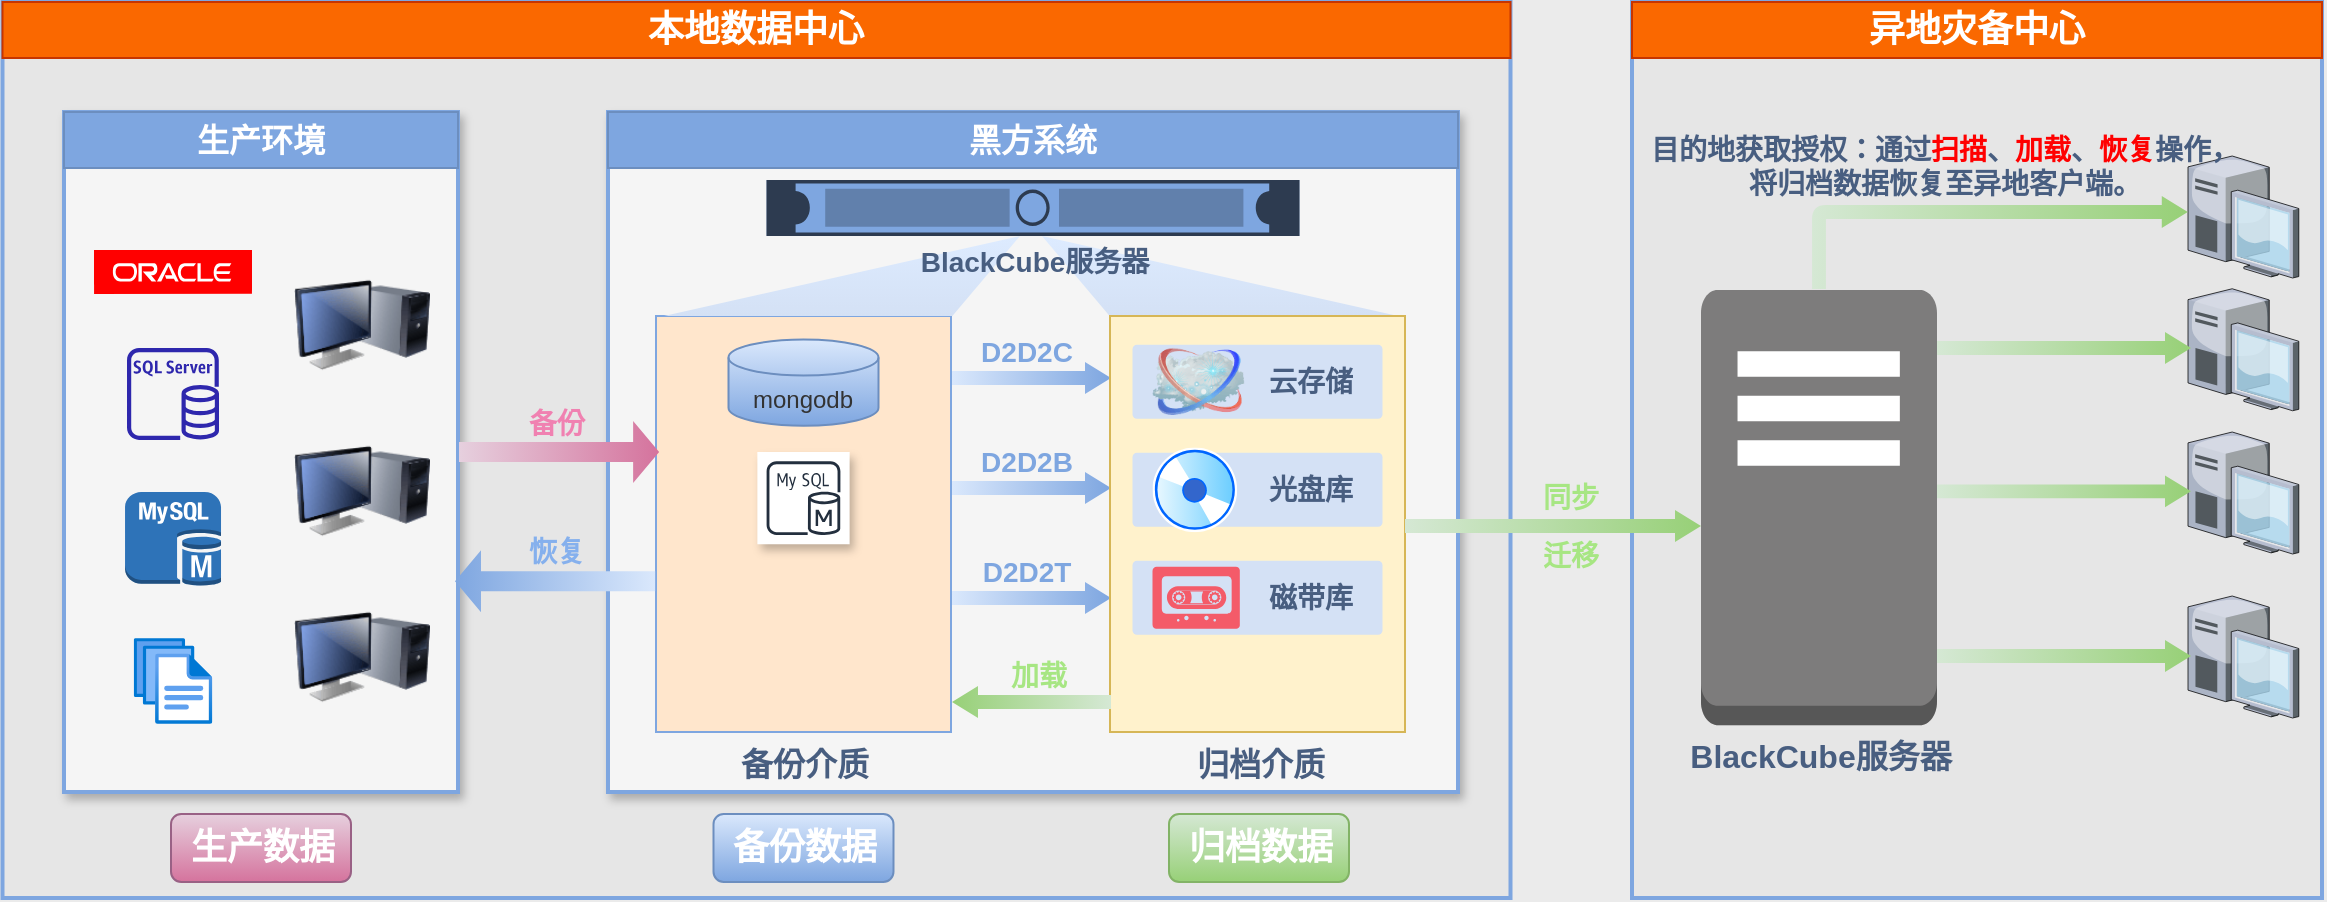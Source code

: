 <mxfile version="20.3.0" type="device" pages="13"><diagram name="归档功能" id="gdRL8AJRs4e-w43Cl2IK"><mxGraphModel dx="1422" dy="865" grid="0" gridSize="10" guides="1" tooltips="1" connect="1" arrows="1" fold="1" page="1" pageScale="1" pageWidth="3300" pageHeight="4681" background="#ebebeb" math="0" shadow="0"><root><mxCell id="jG4XCWm2DHCGtZWmYWR5-0"/><mxCell id="jG4XCWm2DHCGtZWmYWR5-1" parent="jG4XCWm2DHCGtZWmYWR5-0"/><mxCell id="TaHtlKf33m_5x8aZ0EXW-53" value="" style="rounded=0;whiteSpace=wrap;html=1;gradientDirection=east;fillColor=#E6E6E6;strokeColor=#7EA6E0;fontColor=#333333;shadow=0;movable=0;resizable=0;rotatable=0;deletable=0;editable=0;connectable=0;strokeWidth=2;" parent="jG4XCWm2DHCGtZWmYWR5-1" vertex="1"><mxGeometry x="214.25" y="133" width="754" height="448" as="geometry"/></mxCell><mxCell id="UoaHhdcOTqsdd2seZZSO-1" value="" style="rounded=0;whiteSpace=wrap;html=1;gradientDirection=east;fillColor=#f5f5f5;strokeColor=#7EA6E0;fontColor=#333333;shadow=1;movable=0;resizable=0;rotatable=0;deletable=0;editable=0;connectable=0;strokeWidth=2;" parent="jG4XCWm2DHCGtZWmYWR5-1" vertex="1"><mxGeometry x="517" y="188" width="425" height="340" as="geometry"/></mxCell><mxCell id="GxERFlG2vGWquHB_YILC-14" value="" style="rounded=0;whiteSpace=wrap;html=1;gradientDirection=east;fillColor=#f5f5f5;strokeColor=#7EA6E0;fontColor=#333333;shadow=1;movable=0;resizable=0;rotatable=0;deletable=0;editable=0;connectable=0;strokeWidth=2;" parent="jG4XCWm2DHCGtZWmYWR5-1" vertex="1"><mxGeometry x="245" y="188" width="197" height="340" as="geometry"/></mxCell><mxCell id="LVDSW-apsAlsHsZDvcHa-0" value="&lt;font size=&quot;1&quot; style=&quot;&quot; color=&quot;#ffffff&quot;&gt;&lt;b style=&quot;font-size: 16px;&quot;&gt;生产环境&lt;/b&gt;&lt;/font&gt;" style="rounded=0;whiteSpace=wrap;html=1;gradientDirection=south;fillColor=#7EA6E0;strokeColor=#6c8ebf;gradientColor=#7ea6e0;movable=0;resizable=0;rotatable=0;deletable=0;editable=0;connectable=0;" parent="jG4XCWm2DHCGtZWmYWR5-1" vertex="1"><mxGeometry x="245" y="188" width="197" height="28" as="geometry"/></mxCell><mxCell id="LVDSW-apsAlsHsZDvcHa-1" value="" style="dashed=0;outlineConnect=0;html=1;align=center;labelPosition=center;verticalLabelPosition=bottom;verticalAlign=top;shape=mxgraph.weblogos.oracle;fillColor=#FF0000;strokeColor=none;fontSize=18;fontColor=#FFFFFF;movable=0;resizable=0;rotatable=0;deletable=0;editable=0;connectable=0;" parent="jG4XCWm2DHCGtZWmYWR5-1" vertex="1"><mxGeometry x="260.01" y="257" width="79" height="22" as="geometry"/></mxCell><mxCell id="LVDSW-apsAlsHsZDvcHa-4" value="" style="sketch=0;outlineConnect=0;fontColor=#232F3E;gradientColor=none;fillColor=#2E27AD;strokeColor=none;dashed=0;verticalLabelPosition=bottom;verticalAlign=top;align=center;html=1;fontSize=12;fontStyle=0;aspect=fixed;pointerEvents=1;shape=mxgraph.aws4.rds_sql_server_instance;movable=0;resizable=0;rotatable=0;deletable=0;editable=0;connectable=0;" parent="jG4XCWm2DHCGtZWmYWR5-1" vertex="1"><mxGeometry x="276.51" y="306" width="46" height="46" as="geometry"/></mxCell><mxCell id="LVDSW-apsAlsHsZDvcHa-7" value="" style="outlineConnect=0;dashed=0;verticalLabelPosition=bottom;verticalAlign=top;align=center;html=1;shape=mxgraph.aws3.mysql_db_instance;fillColor=#2E73B8;gradientColor=none;fontSize=18;fontColor=#FFFFFF;movable=0;resizable=0;rotatable=0;deletable=0;editable=0;connectable=0;" parent="jG4XCWm2DHCGtZWmYWR5-1" vertex="1"><mxGeometry x="275.52" y="378" width="47.99" height="47" as="geometry"/></mxCell><mxCell id="v7EOOhjmnzAF0XvUV8tu-0" value="" style="aspect=fixed;html=1;points=[];align=center;image;fontSize=16;image=img/lib/azure2/general/Files.svg;dashed=1;labelBackgroundColor=none;fontColor=#7EA6E0;strokeColor=#FF3333;movable=0;resizable=0;rotatable=0;deletable=0;editable=0;connectable=0;" parent="jG4XCWm2DHCGtZWmYWR5-1" vertex="1"><mxGeometry x="279.86" y="451" width="39.31" height="43" as="geometry"/></mxCell><mxCell id="iEvemsaHRKChfmbnjUTn-0" value="" style="image;html=1;image=img/lib/clip_art/computers/Monitor_Tower_128x128.png;fontSize=14;rounded=1;labelBackgroundColor=#114B5F;fillColor=#F45B69;strokeColor=#028090;fontColor=#E4FDE1;movable=0;resizable=0;rotatable=0;deletable=0;editable=0;connectable=0;" parent="jG4XCWm2DHCGtZWmYWR5-1" vertex="1"><mxGeometry x="360" y="259" width="68" height="71" as="geometry"/></mxCell><mxCell id="IGrSTbresldAvJDd_6YJ-0" value="" style="image;html=1;image=img/lib/clip_art/computers/Monitor_Tower_128x128.png;fontSize=14;rounded=1;labelBackgroundColor=#114B5F;fillColor=#F45B69;strokeColor=#028090;fontColor=#E4FDE1;movable=0;resizable=0;rotatable=0;deletable=0;editable=0;connectable=0;" parent="jG4XCWm2DHCGtZWmYWR5-1" vertex="1"><mxGeometry x="360" y="425" width="68" height="71" as="geometry"/></mxCell><mxCell id="IGrSTbresldAvJDd_6YJ-1" value="" style="image;html=1;image=img/lib/clip_art/computers/Monitor_Tower_128x128.png;fontSize=14;rounded=1;labelBackgroundColor=#114B5F;fillColor=#F45B69;strokeColor=#028090;fontColor=#E4FDE1;movable=0;resizable=0;rotatable=0;deletable=0;editable=0;connectable=0;" parent="jG4XCWm2DHCGtZWmYWR5-1" vertex="1"><mxGeometry x="360" y="342" width="68" height="71" as="geometry"/></mxCell><mxCell id="UoaHhdcOTqsdd2seZZSO-0" value="&lt;font color=&quot;#ffffff&quot;&gt;生产数据&lt;/font&gt;" style="text;html=1;align=center;verticalAlign=middle;resizable=0;points=[];autosize=1;strokeColor=#996185;fillColor=#e6d0de;fontSize=18;rounded=1;fontStyle=1;movable=0;rotatable=0;deletable=0;editable=0;connectable=0;gradientColor=#d5739d;" parent="jG4XCWm2DHCGtZWmYWR5-1" vertex="1"><mxGeometry x="298.5" y="539" width="90" height="34" as="geometry"/></mxCell><mxCell id="UoaHhdcOTqsdd2seZZSO-2" value="&lt;font size=&quot;1&quot; style=&quot;&quot; color=&quot;#ffffff&quot;&gt;&lt;b style=&quot;font-size: 16px;&quot;&gt;黑方系统&lt;/b&gt;&lt;/font&gt;" style="rounded=0;whiteSpace=wrap;html=1;gradientDirection=south;fillColor=#7EA6E0;strokeColor=#6c8ebf;gradientColor=#7ea6e0;movable=0;resizable=0;rotatable=0;deletable=0;editable=0;connectable=0;" parent="jG4XCWm2DHCGtZWmYWR5-1" vertex="1"><mxGeometry x="517" y="188" width="425" height="28" as="geometry"/></mxCell><mxCell id="RXVrlaghqYiEpRqR2e_s-3" value="" style="strokeColor=#666666;html=1;labelPosition=right;align=left;spacingLeft=15;shadow=0;dashed=0;outlineConnect=0;shape=mxgraph.rack.general.1u_rack_server;fontSize=16;fontColor=#B5739D;fillColor=#7EA6E0;gradientDirection=south;movable=0;resizable=0;rotatable=0;deletable=0;editable=0;connectable=0;" parent="jG4XCWm2DHCGtZWmYWR5-1" vertex="1"><mxGeometry x="596.25" y="222" width="266.5" height="28" as="geometry"/></mxCell><mxCell id="TaHtlKf33m_5x8aZ0EXW-25" value="" style="group;movable=0;resizable=0;rotatable=0;deletable=0;editable=0;connectable=0;fillColor=#ffe6cc;strokeColor=#d79b00;" parent="jG4XCWm2DHCGtZWmYWR5-1" vertex="1" connectable="0"><mxGeometry x="541" y="290" width="147.5" height="208" as="geometry"/></mxCell><mxCell id="v8489XlqfYDbV1t3lju8-0" value="" style="shape=image;html=1;verticalAlign=top;verticalLabelPosition=bottom;labelBackgroundColor=none;imageAspect=0;aspect=fixed;image=https://cdn0.iconfinder.com/data/icons/Hosting_Icons/128/dedicated-server-px-png.png;fontSize=14;rounded=1;fillColor=#F45B69;strokeColor=#028090;fontColor=#E4FDE1;movable=0;resizable=0;rotatable=0;deletable=0;editable=0;connectable=0;" parent="TaHtlKf33m_5x8aZ0EXW-25" vertex="1"><mxGeometry x="47.25" y="136.256" width="53" height="53" as="geometry"/></mxCell><mxCell id="2Er6vRQ_8vQz620apGvt-1" value="&lt;font color=&quot;#333333&quot; style=&quot;font-size: 12px;&quot;&gt;mongodb&lt;/font&gt;" style="shape=cylinder3;whiteSpace=wrap;html=1;boundedLbl=1;backgroundOutline=1;size=9.0;fontSize=14;fillColor=#dae8fc;strokeColor=#6c8ebf;movable=0;resizable=0;rotatable=0;deletable=0;editable=0;connectable=0;gradientColor=#7ea6e0;" parent="TaHtlKf33m_5x8aZ0EXW-25" vertex="1"><mxGeometry x="36.25" y="11.756" width="75" height="43.096" as="geometry"/></mxCell><mxCell id="2Er6vRQ_8vQz620apGvt-2" value="" style="sketch=0;outlineConnect=0;fontColor=#232F3E;gradientColor=none;strokeColor=#232F3E;fillColor=#ffffff;dashed=0;verticalLabelPosition=bottom;verticalAlign=top;align=center;html=1;fontSize=12;fontStyle=0;aspect=fixed;shape=mxgraph.aws4.resourceIcon;resIcon=mxgraph.aws4.mysql_db_instance;shadow=1;movable=0;resizable=0;rotatable=0;deletable=0;editable=0;connectable=0;" parent="TaHtlKf33m_5x8aZ0EXW-25" vertex="1"><mxGeometry x="50.69" y="68.02" width="46.12" height="46.12" as="geometry"/></mxCell><mxCell id="TaHtlKf33m_5x8aZ0EXW-24" value="" style="rounded=0;whiteSpace=wrap;html=1;shadow=0;strokeColor=#7EA6E0;fontSize=14;fontColor=#485E80;fillColor=none;gradientDirection=south;movable=0;resizable=0;rotatable=0;deletable=0;editable=0;connectable=0;" parent="TaHtlKf33m_5x8aZ0EXW-25" vertex="1"><mxGeometry width="147.5" height="208" as="geometry"/></mxCell><mxCell id="TaHtlKf33m_5x8aZ0EXW-31" value="" style="group;movable=0;resizable=0;rotatable=0;deletable=0;editable=0;connectable=0;" parent="jG4XCWm2DHCGtZWmYWR5-1" vertex="1" connectable="0"><mxGeometry x="688.5" y="293" width="80.5" height="29" as="geometry"/></mxCell><mxCell id="TaHtlKf33m_5x8aZ0EXW-26" style="edgeStyle=orthogonalEdgeStyle;rounded=0;orthogonalLoop=1;jettySize=auto;html=1;entryX=0;entryY=0.5;entryDx=0;entryDy=0;fontSize=16;fontColor=#B5739D;shape=flexArrow;strokeColor=none;fillColor=#dae8fc;gradientColor=#7EA6E0;gradientDirection=east;width=6.923;endSize=4;startSize=4;endArrow=block;endWidth=8.024;movable=0;resizable=0;rotatable=0;deletable=0;editable=0;connectable=0;" parent="TaHtlKf33m_5x8aZ0EXW-31" edge="1"><mxGeometry relative="1" as="geometry"><mxPoint y="28" as="sourcePoint"/><mxPoint x="80.5" y="28" as="targetPoint"/></mxGeometry></mxCell><mxCell id="TaHtlKf33m_5x8aZ0EXW-27" value="&lt;font color=&quot;#7ea6e0&quot; style=&quot;font-size: 14px;&quot;&gt;D2D2C&lt;/font&gt;" style="text;html=1;align=center;verticalAlign=middle;resizable=0;points=[];autosize=1;strokeColor=none;fillColor=none;fontSize=14;rounded=1;fontStyle=1;movable=0;rotatable=0;deletable=0;editable=0;connectable=0;gradientColor=#7ea6e0;" parent="TaHtlKf33m_5x8aZ0EXW-31" vertex="1"><mxGeometry x="5.5" width="64" height="29" as="geometry"/></mxCell><mxCell id="TaHtlKf33m_5x8aZ0EXW-32" value="" style="group;movable=0;resizable=0;rotatable=0;deletable=0;editable=0;connectable=0;" parent="jG4XCWm2DHCGtZWmYWR5-1" vertex="1" connectable="0"><mxGeometry x="688.5" y="348" width="80.5" height="29" as="geometry"/></mxCell><mxCell id="TaHtlKf33m_5x8aZ0EXW-33" style="edgeStyle=orthogonalEdgeStyle;rounded=0;orthogonalLoop=1;jettySize=auto;html=1;entryX=0;entryY=0.5;entryDx=0;entryDy=0;fontSize=16;fontColor=#B5739D;shape=flexArrow;strokeColor=none;fillColor=#dae8fc;gradientColor=#7EA6E0;gradientDirection=east;width=6.923;endSize=4;startSize=4;endArrow=block;endWidth=8.024;movable=0;resizable=0;rotatable=0;deletable=0;editable=0;connectable=0;" parent="TaHtlKf33m_5x8aZ0EXW-32" edge="1"><mxGeometry relative="1" as="geometry"><mxPoint y="28" as="sourcePoint"/><mxPoint x="80.5" y="28" as="targetPoint"/></mxGeometry></mxCell><mxCell id="TaHtlKf33m_5x8aZ0EXW-34" value="&lt;font color=&quot;#7ea6e0&quot; style=&quot;font-size: 14px;&quot;&gt;D2D2B&lt;/font&gt;" style="text;html=1;align=center;verticalAlign=middle;resizable=0;points=[];autosize=1;strokeColor=none;fillColor=none;fontSize=14;rounded=1;fontStyle=1;movable=0;rotatable=0;deletable=0;editable=0;connectable=0;gradientColor=#7ea6e0;" parent="TaHtlKf33m_5x8aZ0EXW-32" vertex="1"><mxGeometry x="5.5" width="64" height="29" as="geometry"/></mxCell><mxCell id="TaHtlKf33m_5x8aZ0EXW-35" value="" style="group;movable=0;resizable=0;rotatable=0;deletable=0;editable=0;connectable=0;" parent="jG4XCWm2DHCGtZWmYWR5-1" vertex="1" connectable="0"><mxGeometry x="688.5" y="403" width="80.5" height="29" as="geometry"/></mxCell><mxCell id="TaHtlKf33m_5x8aZ0EXW-36" style="edgeStyle=orthogonalEdgeStyle;rounded=0;orthogonalLoop=1;jettySize=auto;html=1;entryX=0;entryY=0.5;entryDx=0;entryDy=0;fontSize=16;fontColor=#B5739D;shape=flexArrow;strokeColor=none;fillColor=#dae8fc;gradientColor=#7EA6E0;gradientDirection=east;width=6.923;endSize=4;startSize=4;endArrow=block;endWidth=8.024;movable=0;resizable=0;rotatable=0;deletable=0;editable=0;connectable=0;" parent="TaHtlKf33m_5x8aZ0EXW-35" edge="1"><mxGeometry relative="1" as="geometry"><mxPoint y="28" as="sourcePoint"/><mxPoint x="80.5" y="28" as="targetPoint"/></mxGeometry></mxCell><mxCell id="TaHtlKf33m_5x8aZ0EXW-37" value="&lt;font color=&quot;#7ea6e0&quot; style=&quot;font-size: 14px;&quot;&gt;D2D2T&lt;/font&gt;" style="text;html=1;align=center;verticalAlign=middle;resizable=0;points=[];autosize=1;strokeColor=none;fillColor=none;fontSize=14;rounded=1;fontStyle=1;movable=0;rotatable=0;deletable=0;editable=0;connectable=0;gradientColor=#7ea6e0;" parent="TaHtlKf33m_5x8aZ0EXW-35" vertex="1"><mxGeometry x="6.5" width="62" height="29" as="geometry"/></mxCell><mxCell id="TaHtlKf33m_5x8aZ0EXW-42" value="" style="verticalLabelPosition=bottom;verticalAlign=top;html=1;shape=mxgraph.basic.obtuse_triangle;dx=0.19;shadow=0;strokeColor=none;fontSize=14;fontColor=#7EA6E0;fillColor=#DDEBFF;gradientColor=#D4E1F5;gradientDirection=south;movable=0;resizable=0;rotatable=0;deletable=0;editable=0;connectable=0;" parent="jG4XCWm2DHCGtZWmYWR5-1" vertex="1"><mxGeometry x="734" y="250" width="178" height="40" as="geometry"/></mxCell><mxCell id="TaHtlKf33m_5x8aZ0EXW-44" value="" style="verticalLabelPosition=bottom;verticalAlign=top;html=1;shape=mxgraph.basic.obtuse_triangle;dx=0.19;shadow=0;strokeColor=none;fontSize=14;fontColor=#7EA6E0;fillColor=#DDEBFF;gradientColor=#D4E1F5;gradientDirection=south;flipH=1;movable=0;resizable=0;rotatable=0;deletable=0;editable=0;connectable=0;" parent="jG4XCWm2DHCGtZWmYWR5-1" vertex="1"><mxGeometry x="545" y="250" width="178" height="40" as="geometry"/></mxCell><mxCell id="TaHtlKf33m_5x8aZ0EXW-45" value="&lt;font color=&quot;#485e80&quot; style=&quot;font-size: 16px;&quot;&gt;备份介质&lt;/font&gt;" style="text;html=1;align=center;verticalAlign=middle;resizable=0;points=[];autosize=1;strokeColor=none;fillColor=none;fontSize=16;fontColor=#3F5370;fontStyle=1;movable=0;rotatable=0;deletable=0;editable=0;connectable=0;" parent="jG4XCWm2DHCGtZWmYWR5-1" vertex="1"><mxGeometry x="573.75" y="498.75" width="82" height="31" as="geometry"/></mxCell><mxCell id="TaHtlKf33m_5x8aZ0EXW-46" value="&lt;font color=&quot;#485e80&quot; style=&quot;font-size: 16px;&quot;&gt;归档介质&lt;/font&gt;" style="text;html=1;align=center;verticalAlign=middle;resizable=0;points=[];autosize=1;strokeColor=none;fillColor=none;fontSize=16;fontColor=#3F5370;fontStyle=1;movable=0;rotatable=0;deletable=0;editable=0;connectable=0;" parent="jG4XCWm2DHCGtZWmYWR5-1" vertex="1"><mxGeometry x="801.5" y="498.75" width="82" height="31" as="geometry"/></mxCell><mxCell id="TaHtlKf33m_5x8aZ0EXW-47" value="&lt;font color=&quot;#ffffff&quot;&gt;备份数据&lt;/font&gt;" style="text;html=1;align=center;verticalAlign=middle;resizable=0;points=[];autosize=1;strokeColor=#6c8ebf;fillColor=#dae8fc;fontSize=18;rounded=1;fontStyle=1;movable=0;rotatable=0;deletable=0;editable=0;connectable=0;gradientColor=#7ea6e0;" parent="jG4XCWm2DHCGtZWmYWR5-1" vertex="1"><mxGeometry x="569.75" y="539" width="90" height="34" as="geometry"/></mxCell><mxCell id="TaHtlKf33m_5x8aZ0EXW-48" value="&lt;font color=&quot;#ffffff&quot;&gt;归档数据&lt;/font&gt;" style="text;html=1;align=center;verticalAlign=middle;resizable=0;points=[];autosize=1;strokeColor=#82b366;fillColor=#d5e8d4;fontSize=18;rounded=1;fontStyle=1;movable=0;rotatable=0;deletable=0;editable=0;connectable=0;gradientColor=#97d077;" parent="jG4XCWm2DHCGtZWmYWR5-1" vertex="1"><mxGeometry x="797.5" y="539" width="90" height="34" as="geometry"/></mxCell><mxCell id="TaHtlKf33m_5x8aZ0EXW-54" value="&lt;font size=&quot;1&quot; style=&quot;&quot; color=&quot;#ffffff&quot;&gt;&lt;b style=&quot;font-size: 18px;&quot;&gt;本地数据中心&lt;/b&gt;&lt;/font&gt;" style="rounded=0;whiteSpace=wrap;html=1;gradientDirection=south;fillColor=#fa6800;strokeColor=#C73500;fontColor=#000000;movable=0;resizable=0;rotatable=0;deletable=0;editable=0;connectable=0;" parent="jG4XCWm2DHCGtZWmYWR5-1" vertex="1"><mxGeometry x="214.25" y="133" width="754" height="28" as="geometry"/></mxCell><mxCell id="TaHtlKf33m_5x8aZ0EXW-19" value="" style="rounded=0;whiteSpace=wrap;html=1;shadow=0;strokeColor=#d6b656;fontSize=14;fillColor=#fff2cc;gradientDirection=south;movable=0;resizable=0;rotatable=0;deletable=0;editable=0;connectable=0;" parent="jG4XCWm2DHCGtZWmYWR5-1" vertex="1"><mxGeometry x="768" y="290" width="147.5" height="208" as="geometry"/></mxCell><mxCell id="TaHtlKf33m_5x8aZ0EXW-15" value="" style="rounded=1;whiteSpace=wrap;html=1;labelBackgroundColor=none;fontSize=14;fillColor=#D4E1F5;fontColor=#ffffff;strokeColor=none;strokeWidth=2;dashed=1;dashPattern=1 1;arcSize=6;movable=0;resizable=0;rotatable=0;deletable=0;editable=0;connectable=0;" parent="jG4XCWm2DHCGtZWmYWR5-1" vertex="1"><mxGeometry x="779.25" y="304.38" width="125" height="37" as="geometry"/></mxCell><mxCell id="TaHtlKf33m_5x8aZ0EXW-17" value="" style="rounded=1;whiteSpace=wrap;html=1;labelBackgroundColor=none;fontSize=14;fillColor=#D4E1F5;fontColor=#ffffff;strokeColor=none;strokeWidth=2;dashed=1;dashPattern=1 1;arcSize=6;movable=0;resizable=0;rotatable=0;deletable=0;editable=0;connectable=0;" parent="jG4XCWm2DHCGtZWmYWR5-1" vertex="1"><mxGeometry x="779.25" y="358.38" width="125" height="37" as="geometry"/></mxCell><mxCell id="TaHtlKf33m_5x8aZ0EXW-18" value="" style="rounded=1;whiteSpace=wrap;html=1;labelBackgroundColor=none;fontSize=14;fillColor=#D4E1F5;fontColor=#ffffff;strokeColor=none;strokeWidth=2;dashed=1;dashPattern=1 1;arcSize=6;movable=0;resizable=0;rotatable=0;deletable=0;editable=0;connectable=0;" parent="jG4XCWm2DHCGtZWmYWR5-1" vertex="1"><mxGeometry x="779.25" y="412.38" width="125" height="37" as="geometry"/></mxCell><mxCell id="TaHtlKf33m_5x8aZ0EXW-1" value="" style="aspect=fixed;perimeter=ellipsePerimeter;html=1;align=center;shadow=0;dashed=0;spacingTop=3;image;image=img/lib/active_directory/cd_dvd.svg;labelBackgroundColor=none;fontSize=14;rounded=1;fillColor=#F45B69;strokeColor=#028090;fontColor=#E4FDE1;movable=0;resizable=0;rotatable=0;deletable=0;editable=0;connectable=0;" parent="jG4XCWm2DHCGtZWmYWR5-1" vertex="1"><mxGeometry x="789.25" y="355.69" width="42.38" height="42.38" as="geometry"/></mxCell><mxCell id="TaHtlKf33m_5x8aZ0EXW-2" value="" style="html=1;aspect=fixed;strokeColor=none;shadow=0;align=center;verticalAlign=top;fillColor=#F45B69;shape=mxgraph.gcp2.tape_record;labelBackgroundColor=none;rounded=1;fontColor=#E4FDE1;movable=0;resizable=0;rotatable=0;deletable=0;editable=0;connectable=0;fontSize=14;" parent="jG4XCWm2DHCGtZWmYWR5-1" vertex="1"><mxGeometry x="789.25" y="415.38" width="43.66" height="31" as="geometry"/></mxCell><mxCell id="TaHtlKf33m_5x8aZ0EXW-4" value="" style="image;html=1;image=img/lib/clip_art/networking/Cloud_128x128.png;labelBackgroundColor=none;fontSize=14;fontColor=#E4FDE1;strokeColor=#028090;strokeWidth=2;fillColor=none;rounded=1;movable=0;resizable=0;rotatable=0;deletable=0;editable=0;connectable=0;" parent="jG4XCWm2DHCGtZWmYWR5-1" vertex="1"><mxGeometry x="789.25" y="302.38" width="46" height="41" as="geometry"/></mxCell><mxCell id="TaHtlKf33m_5x8aZ0EXW-6" value="&lt;font color=&quot;#485e80&quot;&gt;云存储&lt;/font&gt;" style="text;html=1;align=center;verticalAlign=middle;resizable=0;points=[];autosize=1;strokeColor=none;fillColor=none;fontSize=14;fontColor=#3F5370;fontStyle=1;movable=0;rotatable=0;deletable=0;editable=0;connectable=0;" parent="jG4XCWm2DHCGtZWmYWR5-1" vertex="1"><mxGeometry x="838.25" y="308.38" width="60" height="29" as="geometry"/></mxCell><mxCell id="TaHtlKf33m_5x8aZ0EXW-11" value="&lt;font color=&quot;#485e80&quot;&gt;光盘库&lt;/font&gt;" style="text;html=1;align=center;verticalAlign=middle;resizable=0;points=[];autosize=1;strokeColor=none;fillColor=none;fontSize=14;fontColor=#3F5370;fontStyle=1;movable=0;rotatable=0;deletable=0;editable=0;connectable=0;" parent="jG4XCWm2DHCGtZWmYWR5-1" vertex="1"><mxGeometry x="838.25" y="362.38" width="60" height="29" as="geometry"/></mxCell><mxCell id="TaHtlKf33m_5x8aZ0EXW-14" value="&lt;font color=&quot;#485e80&quot;&gt;磁带库&lt;/font&gt;" style="text;html=1;align=center;verticalAlign=middle;resizable=0;points=[];autosize=1;strokeColor=none;fillColor=none;fontSize=14;fontColor=#3F5370;fontStyle=1;movable=0;rotatable=0;deletable=0;editable=0;connectable=0;" parent="jG4XCWm2DHCGtZWmYWR5-1" vertex="1"><mxGeometry x="838.25" y="416.38" width="60" height="29" as="geometry"/></mxCell><mxCell id="TaHtlKf33m_5x8aZ0EXW-65" style="edgeStyle=orthogonalEdgeStyle;rounded=0;orthogonalLoop=1;jettySize=auto;html=1;entryX=0;entryY=0.5;entryDx=0;entryDy=0;fontSize=16;fontColor=#B5739D;shape=flexArrow;strokeColor=none;fillColor=#d5e8d4;gradientColor=#97d077;gradientDirection=west;width=6.923;endSize=4;startSize=4;endArrow=block;endWidth=8.024;movable=0;resizable=0;rotatable=0;deletable=0;editable=0;connectable=0;" parent="jG4XCWm2DHCGtZWmYWR5-1" edge="1"><mxGeometry relative="1" as="geometry"><mxPoint x="769" y="483" as="sourcePoint"/><mxPoint x="688.5" y="483" as="targetPoint"/></mxGeometry></mxCell><mxCell id="TaHtlKf33m_5x8aZ0EXW-66" value="&lt;font color=&quot;#a7e683&quot; style=&quot;font-size: 14px;&quot;&gt;加载&lt;/font&gt;" style="text;html=1;align=center;verticalAlign=middle;resizable=0;points=[];autosize=1;strokeColor=none;fillColor=none;fontSize=14;rounded=1;fontStyle=1;movable=0;rotatable=0;deletable=0;editable=0;connectable=0;gradientColor=#7ea6e0;" parent="jG4XCWm2DHCGtZWmYWR5-1" vertex="1"><mxGeometry x="708.5" y="455" width="46" height="29" as="geometry"/></mxCell><mxCell id="TaHtlKf33m_5x8aZ0EXW-67" value="" style="group;movable=0;resizable=0;rotatable=0;deletable=0;editable=0;connectable=0;" parent="jG4XCWm2DHCGtZWmYWR5-1" vertex="1" connectable="0"><mxGeometry x="468" y="329.38" width="46" height="29" as="geometry"/></mxCell><mxCell id="TaHtlKf33m_5x8aZ0EXW-74" value="" style="group;movable=0;resizable=0;rotatable=0;deletable=0;editable=0;connectable=0;" parent="TaHtlKf33m_5x8aZ0EXW-67" vertex="1" connectable="0"><mxGeometry width="46" height="29" as="geometry"/></mxCell><mxCell id="TaHtlKf33m_5x8aZ0EXW-78" value="" style="group;movable=0;resizable=0;rotatable=0;deletable=0;editable=0;connectable=0;" parent="TaHtlKf33m_5x8aZ0EXW-74" vertex="1" connectable="0"><mxGeometry width="46" height="29" as="geometry"/></mxCell><mxCell id="TaHtlKf33m_5x8aZ0EXW-52" style="edgeStyle=orthogonalEdgeStyle;shape=flexArrow;rounded=0;orthogonalLoop=1;jettySize=auto;html=1;strokeWidth=1;fontSize=14;fontColor=#F081B1;endArrow=block;startSize=4;endSize=4;gradientColor=#d5739d;gradientDirection=east;fillColor=#e6d0de;strokeColor=none;entryX=0.014;entryY=0.327;entryDx=0;entryDy=0;entryPerimeter=0;movable=0;resizable=0;rotatable=0;deletable=0;editable=0;connectable=0;" parent="TaHtlKf33m_5x8aZ0EXW-78" source="GxERFlG2vGWquHB_YILC-14" target="TaHtlKf33m_5x8aZ0EXW-24" edge="1"><mxGeometry relative="1" as="geometry"><mxPoint x="73" y="8.62" as="targetPoint"/></mxGeometry></mxCell><mxCell id="TaHtlKf33m_5x8aZ0EXW-50" value="&lt;font color=&quot;#f081b1&quot; style=&quot;font-size: 14px;&quot;&gt;备份&lt;/font&gt;" style="text;html=1;align=center;verticalAlign=middle;resizable=0;points=[];autosize=1;strokeColor=none;fillColor=none;fontSize=14;fontColor=#FFFFFF;fontStyle=1;movable=0;rotatable=0;deletable=0;editable=0;connectable=0;" parent="TaHtlKf33m_5x8aZ0EXW-78" vertex="1"><mxGeometry width="46" height="29" as="geometry"/></mxCell><mxCell id="TaHtlKf33m_5x8aZ0EXW-82" style="edgeStyle=orthogonalEdgeStyle;shape=flexArrow;rounded=0;orthogonalLoop=1;jettySize=auto;html=1;strokeWidth=1;fontSize=14;fontColor=#F081B1;endArrow=block;startSize=4;endSize=4;gradientColor=#7ea6e0;gradientDirection=west;fillColor=#DAE8FC;strokeColor=none;entryX=0.014;entryY=0.327;entryDx=0;entryDy=0;entryPerimeter=0;movable=0;resizable=0;rotatable=0;deletable=0;editable=0;connectable=0;" parent="jG4XCWm2DHCGtZWmYWR5-1" edge="1"><mxGeometry relative="1" as="geometry"><mxPoint x="541.065" y="422.636" as="sourcePoint"/><mxPoint x="440" y="422.636" as="targetPoint"/></mxGeometry></mxCell><mxCell id="TaHtlKf33m_5x8aZ0EXW-83" value="&lt;font color=&quot;#85b0ed&quot; style=&quot;font-size: 14px;&quot;&gt;恢复&lt;/font&gt;" style="text;html=1;align=center;verticalAlign=middle;resizable=0;points=[];autosize=1;strokeColor=none;fillColor=none;fontSize=14;fontColor=#FFFFFF;fontStyle=1;movable=0;rotatable=0;deletable=0;editable=0;connectable=0;" parent="jG4XCWm2DHCGtZWmYWR5-1" vertex="1"><mxGeometry x="468" y="393.38" width="46" height="29" as="geometry"/></mxCell><mxCell id="RXVrlaghqYiEpRqR2e_s-4" value="&lt;font color=&quot;#485e80&quot;&gt;BlackCube服务器&lt;/font&gt;" style="text;html=1;align=center;verticalAlign=middle;resizable=0;points=[];autosize=1;strokeColor=none;fillColor=none;fontSize=14;fontColor=#333333;fontStyle=1;movable=0;rotatable=0;deletable=0;editable=0;connectable=0;" parent="jG4XCWm2DHCGtZWmYWR5-1" vertex="1"><mxGeometry x="663.5" y="248" width="132" height="29" as="geometry"/></mxCell><mxCell id="TaHtlKf33m_5x8aZ0EXW-85" value="" style="rounded=0;whiteSpace=wrap;html=1;gradientDirection=east;fillColor=#E6E6E6;strokeColor=#7EA6E0;fontColor=#333333;shadow=0;movable=0;resizable=0;rotatable=0;deletable=0;editable=0;connectable=0;strokeWidth=2;" parent="jG4XCWm2DHCGtZWmYWR5-1" vertex="1"><mxGeometry x="1029" y="133" width="345" height="448" as="geometry"/></mxCell><mxCell id="TaHtlKf33m_5x8aZ0EXW-86" value="&lt;font size=&quot;1&quot; style=&quot;&quot; color=&quot;#ffffff&quot;&gt;&lt;b style=&quot;font-size: 18px;&quot;&gt;异地灾备中心&lt;/b&gt;&lt;/font&gt;" style="rounded=0;whiteSpace=wrap;html=1;gradientDirection=south;fillColor=#fa6800;strokeColor=#C73500;fontColor=#000000;movable=0;resizable=0;rotatable=0;deletable=0;editable=0;connectable=0;" parent="jG4XCWm2DHCGtZWmYWR5-1" vertex="1"><mxGeometry x="1029" y="133" width="345" height="28" as="geometry"/></mxCell><mxCell id="TaHtlKf33m_5x8aZ0EXW-87" value="" style="outlineConnect=0;dashed=0;verticalLabelPosition=bottom;verticalAlign=top;align=center;html=1;shape=mxgraph.aws3.traditional_server;fillColor=#7D7C7C;gradientColor=none;shadow=0;strokeColor=#7EA6E0;fontSize=18;fontColor=#85B0ED;movable=0;resizable=0;rotatable=0;deletable=0;editable=0;connectable=0;" parent="jG4XCWm2DHCGtZWmYWR5-1" vertex="1"><mxGeometry x="1063.5" y="277" width="118" height="217.62" as="geometry"/></mxCell><mxCell id="TaHtlKf33m_5x8aZ0EXW-88" value="&lt;font color=&quot;#485e80&quot; style=&quot;font-size: 16px;&quot;&gt;BlackCube服务器&lt;/font&gt;" style="text;html=1;align=center;verticalAlign=middle;resizable=0;points=[];autosize=1;strokeColor=none;fillColor=none;fontSize=16;fontColor=#3F5370;fontStyle=1;movable=0;rotatable=0;deletable=0;editable=0;connectable=0;" parent="jG4XCWm2DHCGtZWmYWR5-1" vertex="1"><mxGeometry x="1048" y="494" width="149" height="31" as="geometry"/></mxCell><mxCell id="TaHtlKf33m_5x8aZ0EXW-89" value="" style="verticalLabelPosition=bottom;sketch=0;aspect=fixed;html=1;verticalAlign=top;strokeColor=none;align=center;outlineConnect=0;shape=mxgraph.citrix.desktop;shadow=0;fontSize=16;fontColor=#85B0ED;fillColor=#DDEBFF;gradientColor=#D4E1F5;gradientDirection=south;movable=0;resizable=0;rotatable=0;deletable=0;editable=0;connectable=0;" parent="jG4XCWm2DHCGtZWmYWR5-1" vertex="1"><mxGeometry x="1307" y="276.38" width="55.4" height="61" as="geometry"/></mxCell><mxCell id="TaHtlKf33m_5x8aZ0EXW-90" value="" style="verticalLabelPosition=bottom;sketch=0;aspect=fixed;html=1;verticalAlign=top;strokeColor=none;align=center;outlineConnect=0;shape=mxgraph.citrix.desktop;shadow=0;fontSize=16;fontColor=#85B0ED;fillColor=#DDEBFF;gradientColor=#D4E1F5;gradientDirection=south;movable=0;resizable=0;rotatable=0;deletable=0;editable=0;connectable=0;" parent="jG4XCWm2DHCGtZWmYWR5-1" vertex="1"><mxGeometry x="1307" y="348" width="55.4" height="61" as="geometry"/></mxCell><mxCell id="TaHtlKf33m_5x8aZ0EXW-91" value="" style="verticalLabelPosition=bottom;sketch=0;aspect=fixed;html=1;verticalAlign=top;strokeColor=none;align=center;outlineConnect=0;shape=mxgraph.citrix.desktop;shadow=0;fontSize=16;fontColor=#85B0ED;fillColor=#DDEBFF;gradientColor=#D4E1F5;gradientDirection=south;movable=0;resizable=0;rotatable=0;deletable=0;editable=0;connectable=0;" parent="jG4XCWm2DHCGtZWmYWR5-1" vertex="1"><mxGeometry x="1307" y="430" width="55.4" height="61" as="geometry"/></mxCell><mxCell id="TaHtlKf33m_5x8aZ0EXW-93" style="edgeStyle=orthogonalEdgeStyle;rounded=0;orthogonalLoop=1;jettySize=auto;html=1;entryX=0;entryY=0.5;entryDx=0;entryDy=0;fontSize=16;fontColor=#B5739D;shape=flexArrow;strokeColor=none;fillColor=#d5e8d4;gradientColor=#97d077;gradientDirection=east;width=6.923;endSize=4;startSize=4;endArrow=block;endWidth=8.024;movable=0;resizable=0;rotatable=0;deletable=0;editable=0;connectable=0;" parent="jG4XCWm2DHCGtZWmYWR5-1" edge="1"><mxGeometry relative="1" as="geometry"><mxPoint x="915" y="395" as="sourcePoint"/><mxPoint x="1064" y="395" as="targetPoint"/></mxGeometry></mxCell><mxCell id="TaHtlKf33m_5x8aZ0EXW-95" value="&lt;font color=&quot;#a7e683&quot; style=&quot;font-size: 14px;&quot;&gt;同步&lt;/font&gt;" style="text;html=1;align=center;verticalAlign=middle;resizable=0;points=[];autosize=1;strokeColor=none;fillColor=none;fontSize=14;rounded=1;fontStyle=1;movable=0;rotatable=0;deletable=0;editable=0;connectable=0;gradientColor=#7ea6e0;" parent="jG4XCWm2DHCGtZWmYWR5-1" vertex="1"><mxGeometry x="975" y="366.38" width="46" height="29" as="geometry"/></mxCell><mxCell id="TaHtlKf33m_5x8aZ0EXW-96" style="edgeStyle=orthogonalEdgeStyle;rounded=0;orthogonalLoop=1;jettySize=auto;html=1;entryX=0;entryY=0.5;entryDx=0;entryDy=0;fontSize=16;fontColor=#B5739D;shape=flexArrow;strokeColor=none;fillColor=#d5e8d4;gradientColor=#97d077;gradientDirection=east;width=6.923;endSize=4;startSize=4;endArrow=block;endWidth=8.024;movable=0;resizable=0;rotatable=0;deletable=0;editable=0;connectable=0;" parent="jG4XCWm2DHCGtZWmYWR5-1" edge="1"><mxGeometry relative="1" as="geometry"><mxPoint x="1181" y="306" as="sourcePoint"/><mxPoint x="1309" y="306" as="targetPoint"/></mxGeometry></mxCell><mxCell id="TaHtlKf33m_5x8aZ0EXW-97" style="edgeStyle=orthogonalEdgeStyle;rounded=0;orthogonalLoop=1;jettySize=auto;html=1;entryX=0;entryY=0.5;entryDx=0;entryDy=0;fontSize=16;fontColor=#B5739D;shape=flexArrow;strokeColor=none;fillColor=#d5e8d4;gradientColor=#97d077;gradientDirection=east;width=6.923;endSize=4;startSize=4;endArrow=block;endWidth=8.024;movable=0;resizable=0;rotatable=0;deletable=0;editable=0;connectable=0;" parent="jG4XCWm2DHCGtZWmYWR5-1" edge="1"><mxGeometry relative="1" as="geometry"><mxPoint x="1181" y="377.68" as="sourcePoint"/><mxPoint x="1309" y="377.68" as="targetPoint"/></mxGeometry></mxCell><mxCell id="TaHtlKf33m_5x8aZ0EXW-98" style="edgeStyle=orthogonalEdgeStyle;rounded=0;orthogonalLoop=1;jettySize=auto;html=1;entryX=0;entryY=0.5;entryDx=0;entryDy=0;fontSize=16;fontColor=#B5739D;shape=flexArrow;strokeColor=none;fillColor=#d5e8d4;gradientColor=#97d077;gradientDirection=east;width=6.923;endSize=4;startSize=4;endArrow=block;endWidth=8.024;movable=0;resizable=0;rotatable=0;deletable=0;editable=0;connectable=0;" parent="jG4XCWm2DHCGtZWmYWR5-1" edge="1"><mxGeometry relative="1" as="geometry"><mxPoint x="1181" y="460.0" as="sourcePoint"/><mxPoint x="1309" y="460.0" as="targetPoint"/></mxGeometry></mxCell><mxCell id="TaHtlKf33m_5x8aZ0EXW-99" value="" style="verticalLabelPosition=bottom;sketch=0;aspect=fixed;html=1;verticalAlign=top;strokeColor=none;align=center;outlineConnect=0;shape=mxgraph.citrix.desktop;shadow=0;fontSize=16;fontColor=#85B0ED;fillColor=#DDEBFF;gradientColor=#D4E1F5;gradientDirection=south;movable=0;resizable=0;rotatable=0;deletable=0;editable=0;connectable=0;" parent="jG4XCWm2DHCGtZWmYWR5-1" vertex="1"><mxGeometry x="1307" y="210" width="55.4" height="61" as="geometry"/></mxCell><mxCell id="TaHtlKf33m_5x8aZ0EXW-100" style="edgeStyle=orthogonalEdgeStyle;rounded=1;orthogonalLoop=1;jettySize=auto;html=1;fontSize=16;fontColor=#B5739D;shape=flexArrow;strokeColor=none;fillColor=#d5e8d4;gradientColor=#97d077;gradientDirection=east;width=6.923;endSize=4;startSize=4;endArrow=block;endWidth=8.024;exitX=0.5;exitY=0;exitDx=0;exitDy=0;exitPerimeter=0;entryX=0.007;entryY=0.459;entryDx=0;entryDy=0;entryPerimeter=0;movable=0;resizable=0;rotatable=0;deletable=0;editable=0;connectable=0;" parent="jG4XCWm2DHCGtZWmYWR5-1" source="TaHtlKf33m_5x8aZ0EXW-87" target="TaHtlKf33m_5x8aZ0EXW-99" edge="1"><mxGeometry relative="1" as="geometry"><mxPoint x="1191" y="316.0" as="sourcePoint"/><mxPoint x="1319" y="316.0" as="targetPoint"/></mxGeometry></mxCell><mxCell id="TaHtlKf33m_5x8aZ0EXW-101" value="&lt;font color=&quot;#485e80&quot; style=&quot;font-size: 14px;&quot;&gt;目的地获取授权：通过&lt;/font&gt;&lt;font color=&quot;#ff0000&quot; style=&quot;font-size: 14px;&quot;&gt;扫描&lt;/font&gt;&lt;font color=&quot;#485e80&quot; style=&quot;font-size: 14px;&quot;&gt;、&lt;/font&gt;&lt;font color=&quot;#ff0000&quot; style=&quot;font-size: 14px;&quot;&gt;加载&lt;/font&gt;&lt;font color=&quot;#485e80&quot; style=&quot;font-size: 14px;&quot;&gt;、&lt;/font&gt;&lt;font color=&quot;#ff0000&quot; style=&quot;font-size: 14px;&quot;&gt;恢复&lt;/font&gt;&lt;font color=&quot;#485e80&quot; style=&quot;font-size: 14px;&quot;&gt;操作，&lt;br&gt;将归档数据恢复至异地客户端。&lt;/font&gt;" style="text;html=1;align=center;verticalAlign=middle;resizable=0;points=[];autosize=1;strokeColor=none;fillColor=none;fontSize=14;fontColor=#3F5370;fontStyle=1;movable=0;rotatable=0;deletable=0;editable=0;connectable=0;" parent="jG4XCWm2DHCGtZWmYWR5-1" vertex="1"><mxGeometry x="1029" y="192" width="312" height="46" as="geometry"/></mxCell><mxCell id="VnCg-ta4z4i7jOkEQjYI-0" value="&lt;font color=&quot;#a7e683&quot; style=&quot;font-size: 14px;&quot;&gt;迁移&lt;/font&gt;" style="text;html=1;align=center;verticalAlign=middle;resizable=0;points=[];autosize=1;strokeColor=none;fillColor=none;fontSize=14;rounded=1;fontStyle=1;movable=0;rotatable=0;deletable=0;editable=0;connectable=0;gradientColor=#7ea6e0;" parent="jG4XCWm2DHCGtZWmYWR5-1" vertex="1"><mxGeometry x="975" y="395.38" width="46" height="29" as="geometry"/></mxCell></root></mxGraphModel></diagram><diagram id="iUG84BU27Vuv6BKE7IQp" name="归档概念示意图"><mxGraphModel dx="1778" dy="1081" grid="0" gridSize="10" guides="1" tooltips="1" connect="1" arrows="1" fold="1" page="1" pageScale="1" pageWidth="3300" pageHeight="4681" background="#114B5F" math="0" shadow="0"><root><mxCell id="0"/><mxCell id="1" parent="0"/><mxCell id="QHFvH0TbCaIib5gYF_2d-2" value="" style="rounded=1;whiteSpace=wrap;html=1;labelBackgroundColor=none;fontSize=14;fillColor=#76608a;strokeColor=#432D57;strokeWidth=2;dashed=1;dashPattern=1 1;arcSize=6;fontColor=#ffffff;movable=0;resizable=0;rotatable=0;deletable=0;editable=0;connectable=0;" parent="1" vertex="1"><mxGeometry x="1003" y="455" width="116" height="228" as="geometry"/></mxCell><mxCell id="QHFvH0TbCaIib5gYF_2d-4" value="" style="rounded=1;whiteSpace=wrap;html=1;labelBackgroundColor=none;fontSize=14;fillColor=#647687;fontColor=#ffffff;strokeColor=#314354;strokeWidth=2;dashed=1;dashPattern=1 1;arcSize=6;movable=0;resizable=0;rotatable=0;deletable=0;editable=0;connectable=0;" parent="1" vertex="1"><mxGeometry x="1201.8" y="435" width="112.41" height="284" as="geometry"/></mxCell><mxCell id="qaNkG81Z53NlSENNlrnd-1" value="" style="rounded=1;whiteSpace=wrap;html=1;labelBackgroundColor=none;fontSize=14;strokeWidth=2;dashed=1;dashPattern=1 1;arcSize=7;movable=0;resizable=0;rotatable=0;deletable=0;editable=0;connectable=0;fillColor=#6DBF1A;strokeColor=#2D7600;fontColor=#ffffff;" parent="1" vertex="1"><mxGeometry x="514" y="273.62" width="368" height="218.38" as="geometry"/></mxCell><mxCell id="qaNkG81Z53NlSENNlrnd-2" value="" style="line;strokeWidth=2;html=1;rounded=1;labelBackgroundColor=#114B5F;fillColor=#F45B69;strokeColor=#028090;fontColor=#E4FDE1;movable=0;resizable=0;rotatable=0;deletable=0;editable=0;connectable=0;" parent="1" vertex="1"><mxGeometry x="164" y="189" width="1156" height="26.25" as="geometry"/></mxCell><mxCell id="qaNkG81Z53NlSENNlrnd-3" value="" style="line;strokeWidth=2;direction=north;html=1;rounded=1;labelBackgroundColor=#114B5F;fillColor=#F45B69;strokeColor=#028090;fontColor=#E4FDE1;movable=0;resizable=0;rotatable=0;deletable=0;editable=0;connectable=0;" parent="1" vertex="1"><mxGeometry x="334" y="202" width="10" height="539" as="geometry"/></mxCell><mxCell id="qaNkG81Z53NlSENNlrnd-4" value="" style="line;strokeWidth=2;html=1;rounded=1;labelBackgroundColor=#114B5F;fillColor=#F45B69;strokeColor=#028090;fontColor=#E4FDE1;movable=0;resizable=0;rotatable=0;deletable=0;editable=0;connectable=0;" parent="1" vertex="1"><mxGeometry x="259" y="282" width="80" height="26.25" as="geometry"/></mxCell><mxCell id="qaNkG81Z53NlSENNlrnd-5" value="" style="line;strokeWidth=2;html=1;rounded=1;labelBackgroundColor=#114B5F;fillColor=#F45B69;strokeColor=#028090;fontColor=#E4FDE1;movable=0;resizable=0;rotatable=0;deletable=0;editable=0;connectable=0;" parent="1" vertex="1"><mxGeometry x="259" y="518" width="80" height="26.25" as="geometry"/></mxCell><mxCell id="qaNkG81Z53NlSENNlrnd-6" value="&lt;span lang=&quot;en&quot; class=&quot;VIiyi&quot;&gt;Working Machine&lt;/span&gt;" style="image;html=1;image=img/lib/clip_art/computers/Monitor_Tower_128x128.png;fontSize=14;rounded=1;labelBackgroundColor=#114B5F;fillColor=#F45B69;strokeColor=#028090;fontColor=#E4FDE1;movable=0;resizable=0;rotatable=0;deletable=0;editable=0;connectable=0;" parent="1" vertex="1"><mxGeometry x="179" y="255.13" width="80" height="80" as="geometry"/></mxCell><mxCell id="qaNkG81Z53NlSENNlrnd-7" value="" style="line;strokeWidth=2;direction=north;html=1;rounded=1;labelBackgroundColor=#114B5F;fillColor=#F45B69;strokeColor=#028090;fontColor=#E4FDE1;movable=0;resizable=0;rotatable=0;deletable=0;editable=0;connectable=0;" parent="1" vertex="1"><mxGeometry x="594" y="202" width="10" height="120" as="geometry"/></mxCell><mxCell id="qaNkG81Z53NlSENNlrnd-8" value="" style="line;strokeWidth=2;html=1;rounded=1;labelBackgroundColor=#114B5F;fillColor=#F45B69;strokeColor=#028090;fontColor=#E4FDE1;movable=0;resizable=0;rotatable=0;deletable=0;editable=0;connectable=0;" parent="1" vertex="1"><mxGeometry x="632" y="339.88" width="70" height="26.25" as="geometry"/></mxCell><mxCell id="qaNkG81Z53NlSENNlrnd-9" value="" style="line;strokeWidth=2;direction=north;html=1;rounded=1;labelBackgroundColor=#114B5F;fillColor=#F45B69;strokeColor=#028090;fontColor=#E4FDE1;movable=0;resizable=0;rotatable=0;deletable=0;editable=0;connectable=0;" parent="1" vertex="1"><mxGeometry x="697" y="282" width="10" height="170" as="geometry"/></mxCell><mxCell id="qaNkG81Z53NlSENNlrnd-10" value="" style="line;strokeWidth=2;html=1;rounded=1;labelBackgroundColor=#114B5F;fillColor=#F45B69;strokeColor=#028090;fontColor=#E4FDE1;movable=0;resizable=0;rotatable=0;deletable=0;editable=0;connectable=0;" parent="1" vertex="1"><mxGeometry x="702" y="302" width="60" height="26.25" as="geometry"/></mxCell><mxCell id="qaNkG81Z53NlSENNlrnd-11" value="" style="line;strokeWidth=2;html=1;rounded=1;labelBackgroundColor=#114B5F;fillColor=#F45B69;strokeColor=#028090;fontColor=#E4FDE1;movable=0;resizable=0;rotatable=0;deletable=0;editable=0;connectable=0;" parent="1" vertex="1"><mxGeometry x="702" y="412" width="60" height="26.25" as="geometry"/></mxCell><mxCell id="qaNkG81Z53NlSENNlrnd-12" value="Media Server" style="image;html=1;image=img/lib/clip_art/computers/Server_128x128.png;fontSize=16;fontStyle=0;rounded=1;labelBackgroundColor=none;fillColor=#F45B69;strokeColor=#028090;fontColor=#E4FDE1;movable=0;resizable=0;rotatable=0;deletable=0;editable=0;connectable=0;" parent="1" vertex="1"><mxGeometry x="762" y="275.13" width="80" height="80" as="geometry"/></mxCell><mxCell id="qaNkG81Z53NlSENNlrnd-13" value="Media Server" style="image;html=1;image=img/lib/clip_art/computers/Server_128x128.png;fontSize=16;fontStyle=0;rounded=1;labelBackgroundColor=none;fillColor=#F45B69;strokeColor=#028090;fontColor=#E4FDE1;movable=0;resizable=0;rotatable=0;deletable=0;editable=0;connectable=0;" parent="1" vertex="1"><mxGeometry x="762" y="385.12" width="80" height="80" as="geometry"/></mxCell><mxCell id="qaNkG81Z53NlSENNlrnd-14" value="" style="line;strokeWidth=2;html=1;rounded=1;labelBackgroundColor=#114B5F;fillColor=#F45B69;strokeColor=#028090;fontColor=#E4FDE1;movable=0;resizable=0;rotatable=0;deletable=0;editable=0;connectable=0;" parent="1" vertex="1"><mxGeometry x="842" y="302" width="317" height="26.25" as="geometry"/></mxCell><mxCell id="qaNkG81Z53NlSENNlrnd-15" value="CD" style="aspect=fixed;perimeter=ellipsePerimeter;html=1;align=center;shadow=0;dashed=0;spacingTop=3;image;image=img/lib/active_directory/cd_dvd.svg;labelBackgroundColor=none;fontSize=14;rounded=1;fillColor=#F45B69;strokeColor=#028090;fontColor=#E4FDE1;movable=0;resizable=0;rotatable=0;deletable=0;editable=0;connectable=0;" parent="1" vertex="1"><mxGeometry x="1228" y="542" width="50" height="50" as="geometry"/></mxCell><mxCell id="qaNkG81Z53NlSENNlrnd-16" value="" style="line;strokeWidth=2;html=1;rounded=1;labelBackgroundColor=#114B5F;fillColor=#F45B69;strokeColor=#028090;fontColor=#E4FDE1;movable=0;resizable=0;rotatable=0;deletable=0;editable=0;connectable=0;" parent="1" vertex="1"><mxGeometry x="842" y="411.99" width="317" height="26.25" as="geometry"/></mxCell><mxCell id="qaNkG81Z53NlSENNlrnd-17" value="" style="line;strokeWidth=2;direction=north;html=1;rounded=1;labelBackgroundColor=#114B5F;fillColor=#F45B69;strokeColor=#028090;fontColor=#E4FDE1;movable=0;resizable=0;rotatable=0;deletable=0;editable=0;connectable=0;" parent="1" vertex="1"><mxGeometry x="1152" y="393" width="13.13" height="295" as="geometry"/></mxCell><mxCell id="qaNkG81Z53NlSENNlrnd-18" value="" style="line;strokeWidth=2;direction=north;html=1;rounded=1;labelBackgroundColor=#114B5F;fillColor=#F45B69;strokeColor=#028090;fontColor=#E4FDE1;movable=0;resizable=0;rotatable=0;deletable=0;editable=0;connectable=0;" parent="1" vertex="1"><mxGeometry x="1153.57" y="253" width="10" height="96.87" as="geometry"/></mxCell><mxCell id="qaNkG81Z53NlSENNlrnd-19" value="" style="html=1;aspect=fixed;strokeColor=none;shadow=0;align=center;verticalAlign=top;fillColor=#F45B69;shape=mxgraph.gcp2.tape_record;labelBackgroundColor=none;rounded=1;fontColor=#E4FDE1;movable=0;resizable=0;rotatable=0;deletable=0;editable=0;connectable=0;fontSize=14;" parent="1" vertex="1"><mxGeometry x="1228" y="634" width="56.34" height="40" as="geometry"/></mxCell><mxCell id="qaNkG81Z53NlSENNlrnd-20" value="tape" style="text;html=1;align=center;verticalAlign=middle;resizable=0;points=[];autosize=1;strokeColor=none;fillColor=none;fontSize=14;rounded=1;fontColor=#E4FDE1;movable=0;rotatable=0;deletable=0;editable=0;connectable=0;" parent="1" vertex="1"><mxGeometry x="1239" y="681" width="38" height="21" as="geometry"/></mxCell><mxCell id="qaNkG81Z53NlSENNlrnd-21" value="" style="line;strokeWidth=2;html=1;rounded=1;labelBackgroundColor=#114B5F;fillColor=#F45B69;strokeColor=#028090;fontColor=#E4FDE1;movable=0;resizable=0;rotatable=0;deletable=0;editable=0;connectable=0;" parent="1" vertex="1"><mxGeometry x="1157" y="470.25" width="70" height="26.25" as="geometry"/></mxCell><mxCell id="qaNkG81Z53NlSENNlrnd-22" value="" style="line;strokeWidth=2;html=1;rounded=1;labelBackgroundColor=#114B5F;fillColor=#F45B69;strokeColor=#028090;fontColor=#E4FDE1;movable=0;resizable=0;rotatable=0;deletable=0;editable=0;connectable=0;" parent="1" vertex="1"><mxGeometry x="1157" y="553.88" width="70" height="26.25" as="geometry"/></mxCell><mxCell id="qaNkG81Z53NlSENNlrnd-23" value="" style="line;strokeWidth=2;html=1;rounded=1;labelBackgroundColor=#114B5F;fillColor=#F45B69;strokeColor=#028090;fontColor=#E4FDE1;movable=0;resizable=0;rotatable=0;deletable=0;editable=0;connectable=0;" parent="1" vertex="1"><mxGeometry x="1157" y="647.75" width="70" height="26.25" as="geometry"/></mxCell><mxCell id="qaNkG81Z53NlSENNlrnd-24" value="disk" style="shape=image;html=1;verticalAlign=top;verticalLabelPosition=bottom;labelBackgroundColor=none;imageAspect=0;aspect=fixed;image=https://cdn0.iconfinder.com/data/icons/Hosting_Icons/128/dedicated-server-px-png.png;fontSize=14;rounded=1;fillColor=#F45B69;strokeColor=#028090;fontColor=#E4FDE1;movable=0;resizable=0;rotatable=0;deletable=0;editable=0;connectable=0;" parent="1" vertex="1"><mxGeometry x="1026" y="468" width="70" height="70" as="geometry"/></mxCell><mxCell id="qaNkG81Z53NlSENNlrnd-25" value="" style="line;strokeWidth=2;html=1;rounded=1;labelBackgroundColor=#114B5F;fillColor=#F45B69;strokeColor=#028090;fontColor=#E4FDE1;movable=0;resizable=0;rotatable=0;deletable=0;editable=0;connectable=0;" parent="1" vertex="1"><mxGeometry x="1097" y="491.75" width="60" height="26.25" as="geometry"/></mxCell><mxCell id="qaNkG81Z53NlSENNlrnd-26" value="" style="line;strokeWidth=2;html=1;rounded=1;labelBackgroundColor=#114B5F;fillColor=#F45B69;strokeColor=#028090;fontColor=#E4FDE1;movable=0;resizable=0;rotatable=0;deletable=0;editable=0;connectable=0;" parent="1" vertex="1"><mxGeometry x="1097" y="590.75" width="60" height="26.25" as="geometry"/></mxCell><mxCell id="qaNkG81Z53NlSENNlrnd-28" value="Master Server" style="points=[];aspect=fixed;html=1;align=center;shadow=0;dashed=0;image;image=img/lib/allied_telesis/computer_and_terminals/Server_Desktop.svg;dashPattern=1 1;labelBackgroundColor=none;fontSize=16;fontColor=#FFD966;strokeColor=#028090;strokeWidth=2;fillColor=none;fontStyle=1;rounded=1;imageBackground=none;movable=0;resizable=0;rotatable=0;deletable=0;editable=0;connectable=0;" parent="1" vertex="1"><mxGeometry x="570.6" y="322" width="56.8" height="72" as="geometry"/></mxCell><mxCell id="qaNkG81Z53NlSENNlrnd-29" value="" style="html=1;aspect=fixed;strokeColor=none;shadow=0;align=center;verticalAlign=top;fillColor=#F45B69;shape=mxgraph.gcp2.tape_record;labelBackgroundColor=none;rounded=1;fontColor=#E4FDE1;movable=0;resizable=0;rotatable=0;deletable=0;editable=0;connectable=0;fontSize=14;" parent="1" vertex="1"><mxGeometry x="1032.83" y="583.88" width="56.34" height="40" as="geometry"/></mxCell><mxCell id="qaNkG81Z53NlSENNlrnd-30" value="tape" style="text;html=1;align=center;verticalAlign=middle;resizable=0;points=[];autosize=1;strokeColor=none;fillColor=none;fontSize=14;rounded=1;fontColor=#E4FDE1;movable=0;rotatable=0;deletable=0;editable=0;connectable=0;" parent="1" vertex="1"><mxGeometry x="1043" y="629" width="38" height="21" as="geometry"/></mxCell><mxCell id="qaNkG81Z53NlSENNlrnd-31" value="cloud" style="image;html=1;image=img/lib/clip_art/networking/Cloud_128x128.png;labelBackgroundColor=none;fontSize=14;fontColor=#E4FDE1;strokeColor=#028090;strokeWidth=2;fillColor=none;rounded=1;movable=0;resizable=0;rotatable=0;deletable=0;editable=0;connectable=0;" parent="1" vertex="1"><mxGeometry x="1227" y="451.5" width="50.83" height="45" as="geometry"/></mxCell><mxCell id="qaNkG81Z53NlSENNlrnd-32" value="Database Server" style="aspect=fixed;perimeter=ellipsePerimeter;html=1;align=center;shadow=0;dashed=0;spacingTop=3;image;image=img/lib/active_directory/database_server.svg;rounded=0;sketch=0;fontSize=14;labelBackgroundColor=#114B5F;fillColor=#F45B69;strokeColor=#028090;fontColor=#E4FDE1;movable=0;resizable=0;rotatable=0;deletable=0;editable=0;connectable=0;" parent="1" vertex="1"><mxGeometry x="188.71" y="494.19" width="60.57" height="73.87" as="geometry"/></mxCell><mxCell id="QHFvH0TbCaIib5gYF_2d-3" value="&lt;span lang=&quot;en&quot; class=&quot;VIiyi&quot; style=&quot;font-size: 16px;&quot;&gt;普通介质&lt;/span&gt;" style="text;html=1;align=center;verticalAlign=middle;resizable=0;points=[];autosize=1;strokeColor=none;fillColor=none;fontSize=16;fontColor=#FFD966;rounded=1;fontStyle=1;movable=0;rotatable=0;deletable=0;editable=0;connectable=0;" parent="1" vertex="1"><mxGeometry x="1020.5" y="679" width="82" height="31" as="geometry"/></mxCell><mxCell id="QHFvH0TbCaIib5gYF_2d-5" value="&lt;span lang=&quot;en&quot; class=&quot;VIiyi&quot; style=&quot;font-size: 16px;&quot;&gt;归档介质&lt;/span&gt;" style="text;html=1;align=center;verticalAlign=middle;resizable=0;points=[];autosize=1;strokeColor=none;fillColor=none;fontSize=16;fontColor=#E6E6E6;rounded=1;fontStyle=1;movable=0;rotatable=0;deletable=0;editable=0;connectable=0;" parent="1" vertex="1"><mxGeometry x="1215.17" y="715" width="82" height="31" as="geometry"/></mxCell><mxCell id="QHFvH0TbCaIib5gYF_2d-9" value="&lt;span lang=&quot;en&quot; class=&quot;VIiyi&quot; style=&quot;font-size: 20px;&quot;&gt;Production System&lt;/span&gt;" style="text;html=1;align=center;verticalAlign=middle;resizable=0;points=[];autosize=1;strokeColor=#82b366;fillColor=#d5e8d4;fontSize=20;rounded=1;fontStyle=1;gradientColor=#97d077;movable=0;rotatable=0;deletable=0;editable=0;connectable=0;" parent="1" vertex="1"><mxGeometry x="151" y="142" width="192" height="28" as="geometry"/></mxCell><mxCell id="QHFvH0TbCaIib5gYF_2d-10" value="&lt;span lang=&quot;en&quot; class=&quot;VIiyi&quot; style=&quot;font-size: 20px;&quot;&gt;Blackcube&lt;/span&gt;" style="text;html=1;align=center;verticalAlign=middle;resizable=0;points=[];autosize=1;strokeColor=#b85450;fillColor=#f8cecc;fontSize=20;rounded=1;fontStyle=1;gradientColor=#ea6b66;movable=0;rotatable=0;deletable=0;editable=0;connectable=0;" parent="1" vertex="1"><mxGeometry x="643" y="142" width="110" height="28" as="geometry"/></mxCell><mxCell id="QHFvH0TbCaIib5gYF_2d-11" value="&lt;span lang=&quot;en&quot; class=&quot;VIiyi&quot; style=&quot;font-size: 20px;&quot;&gt;Storage Medium&lt;/span&gt;" style="text;html=1;align=center;verticalAlign=middle;resizable=0;points=[];autosize=1;strokeColor=#6c8ebf;fillColor=#dae8fc;fontSize=20;rounded=1;fontStyle=1;gradientColor=#7ea6e0;movable=0;rotatable=0;deletable=0;editable=0;connectable=0;" parent="1" vertex="1"><mxGeometry x="1075" y="142" width="166" height="28" as="geometry"/></mxCell><mxCell id="QHFvH0TbCaIib5gYF_2d-15" value="" style="line;strokeWidth=2;html=1;rounded=1;labelBackgroundColor=#114B5F;fillColor=#F45B69;strokeColor=#028090;fontColor=#E4FDE1;movable=0;resizable=0;rotatable=0;deletable=0;editable=0;connectable=0;" parent="1" vertex="1"><mxGeometry x="259" y="644" width="80" height="26.25" as="geometry"/></mxCell><mxCell id="QHFvH0TbCaIib5gYF_2d-16" value="Database Server" style="aspect=fixed;perimeter=ellipsePerimeter;html=1;align=center;shadow=0;dashed=0;spacingTop=3;image;image=img/lib/active_directory/database_server.svg;rounded=0;sketch=0;fontSize=14;labelBackgroundColor=#114B5F;fillColor=#F45B69;strokeColor=#028090;fontColor=#E4FDE1;movable=0;resizable=0;rotatable=0;deletable=0;editable=0;connectable=0;" parent="1" vertex="1"><mxGeometry x="188.71" y="620.19" width="60.57" height="73.87" as="geometry"/></mxCell><mxCell id="QHFvH0TbCaIib5gYF_2d-17" value="" style="line;strokeWidth=2;html=1;rounded=1;labelBackgroundColor=#114B5F;fillColor=#F45B69;strokeColor=#028090;fontColor=#E4FDE1;movable=0;resizable=0;rotatable=0;deletable=0;editable=0;connectable=0;" parent="1" vertex="1"><mxGeometry x="258" y="401" width="80" height="26.25" as="geometry"/></mxCell><mxCell id="QHFvH0TbCaIib5gYF_2d-18" value="&lt;span lang=&quot;en&quot; class=&quot;VIiyi&quot;&gt;Working Machine&lt;/span&gt;" style="image;html=1;image=img/lib/clip_art/computers/Monitor_Tower_128x128.png;fontSize=14;rounded=1;labelBackgroundColor=#114B5F;fillColor=#F45B69;strokeColor=#028090;fontColor=#E4FDE1;movable=0;resizable=0;rotatable=0;deletable=0;editable=0;connectable=0;" parent="1" vertex="1"><mxGeometry x="178" y="374.13" width="80" height="80" as="geometry"/></mxCell><mxCell id="zMcvCcxIW9fq8ZsrDFaN-5" value="source data" style="aspect=fixed;html=1;points=[];align=center;image;fontSize=16;image=img/lib/azure2/general/Files.svg;dashed=1;labelBackgroundColor=none;fontColor=#7EA6E0;strokeColor=#FF3333;movable=0;resizable=0;rotatable=0;deletable=0;editable=0;connectable=0;" parent="1" vertex="1"><mxGeometry x="193" y="862" width="64" height="70" as="geometry"/></mxCell><mxCell id="zMcvCcxIW9fq8ZsrDFaN-8" value="" style="html=1;shadow=0;dashed=0;align=center;verticalAlign=middle;shape=mxgraph.arrows2.arrow;dy=0.73;dx=24.77;notch=0;labelBackgroundColor=none;fontSize=16;strokeColor=#b85450;fillColor=#f8cecc;movable=0;resizable=0;rotatable=0;deletable=0;editable=0;connectable=0;" parent="1" vertex="1"><mxGeometry x="271" y="893" width="171" height="24" as="geometry"/></mxCell><mxCell id="DZKEpCZ8E6aSM6V-MzVx-5" value="" style="shape=table;startSize=0;container=1;collapsible=0;childLayout=tableLayout;labelBackgroundColor=none;fontSize=16;strokeColor=#6c8ebf;fillColor=#dae8fc;movable=0;resizable=0;rotatable=0;deletable=0;editable=0;connectable=0;" parent="1" vertex="1"><mxGeometry x="452" y="826" width="470.5" height="180" as="geometry"/></mxCell><mxCell id="DZKEpCZ8E6aSM6V-MzVx-6" value="" style="shape=tableRow;horizontal=0;startSize=0;swimlaneHead=0;swimlaneBody=0;top=0;left=0;bottom=0;right=0;collapsible=0;dropTarget=0;fillColor=none;points=[[0,0.5],[1,0.5]];portConstraint=eastwest;dashed=1;labelBackgroundColor=none;fontSize=16;fontColor=#7EA6E0;strokeColor=#FF3333;movable=0;resizable=0;rotatable=0;deletable=0;editable=0;connectable=0;" parent="DZKEpCZ8E6aSM6V-MzVx-5" vertex="1"><mxGeometry width="470.5" height="89" as="geometry"/></mxCell><mxCell id="DZKEpCZ8E6aSM6V-MzVx-7" value="&lt;b&gt;&lt;font color=&quot;#ff3333&quot;&gt;元数据&lt;/font&gt;&lt;/b&gt;" style="shape=partialRectangle;html=1;whiteSpace=wrap;connectable=0;overflow=hidden;fillColor=none;top=0;left=0;bottom=0;right=0;pointerEvents=1;dashed=1;labelBackgroundColor=none;fontSize=16;fontColor=#7EA6E0;strokeColor=#FF3333;movable=0;resizable=0;rotatable=0;deletable=0;editable=0;" parent="DZKEpCZ8E6aSM6V-MzVx-6" vertex="1"><mxGeometry width="81" height="89" as="geometry"><mxRectangle width="81" height="89" as="alternateBounds"/></mxGeometry></mxCell><mxCell id="DZKEpCZ8E6aSM6V-MzVx-8" value="" style="shape=partialRectangle;html=1;whiteSpace=wrap;connectable=0;overflow=hidden;fillColor=none;top=0;left=0;bottom=0;right=0;pointerEvents=1;dashed=1;labelBackgroundColor=none;fontSize=16;fontColor=#7EA6E0;strokeColor=#FF3333;movable=0;resizable=0;rotatable=0;deletable=0;editable=0;" parent="DZKEpCZ8E6aSM6V-MzVx-6" vertex="1"><mxGeometry x="81" width="390" height="89" as="geometry"><mxRectangle width="390" height="89" as="alternateBounds"/></mxGeometry></mxCell><mxCell id="DZKEpCZ8E6aSM6V-MzVx-9" value="" style="shape=tableRow;horizontal=0;startSize=0;swimlaneHead=0;swimlaneBody=0;top=0;left=0;bottom=0;right=0;collapsible=0;dropTarget=0;fillColor=none;points=[[0,0.5],[1,0.5]];portConstraint=eastwest;dashed=1;labelBackgroundColor=none;fontSize=16;fontColor=#7EA6E0;strokeColor=#FF3333;movable=0;resizable=0;rotatable=0;deletable=0;editable=0;connectable=0;" parent="DZKEpCZ8E6aSM6V-MzVx-5" vertex="1"><mxGeometry y="89" width="470.5" height="91" as="geometry"/></mxCell><mxCell id="DZKEpCZ8E6aSM6V-MzVx-10" value="&lt;b&gt;&lt;font color=&quot;#ff3333&quot;&gt;数据&lt;/font&gt;&lt;/b&gt;" style="shape=partialRectangle;html=1;whiteSpace=wrap;connectable=0;overflow=hidden;fillColor=none;top=0;left=0;bottom=0;right=0;pointerEvents=1;dashed=1;labelBackgroundColor=none;fontSize=16;fontColor=#7EA6E0;strokeColor=#FF3333;movable=0;resizable=0;rotatable=0;deletable=0;editable=0;" parent="DZKEpCZ8E6aSM6V-MzVx-9" vertex="1"><mxGeometry width="81" height="91" as="geometry"><mxRectangle width="81" height="91" as="alternateBounds"/></mxGeometry></mxCell><mxCell id="DZKEpCZ8E6aSM6V-MzVx-11" value="" style="shape=partialRectangle;html=1;whiteSpace=wrap;connectable=0;overflow=hidden;fillColor=none;top=0;left=0;bottom=0;right=0;pointerEvents=1;dashed=1;labelBackgroundColor=none;fontSize=16;fontColor=#7EA6E0;strokeColor=#FF3333;movable=0;resizable=0;rotatable=0;deletable=0;editable=0;" parent="DZKEpCZ8E6aSM6V-MzVx-9" vertex="1"><mxGeometry x="81" width="390" height="91" as="geometry"><mxRectangle width="390" height="91" as="alternateBounds"/></mxGeometry></mxCell><mxCell id="nltWQnqER3b8ndAvYpgb-2" value="" style="rounded=1;whiteSpace=wrap;html=1;labelBackgroundColor=none;fontSize=14;fillColor=#ffcc99;strokeColor=#36393d;strokeWidth=2;dashed=1;dashPattern=1 1;arcSize=6;movable=0;resizable=0;rotatable=0;deletable=0;editable=0;connectable=0;" parent="1" vertex="1"><mxGeometry x="561" y="835" width="121" height="68" as="geometry"/></mxCell><mxCell id="DZKEpCZ8E6aSM6V-MzVx-14" value="mts" style="text;html=1;align=center;verticalAlign=middle;resizable=0;points=[];autosize=1;strokeColor=none;fillColor=none;fontSize=16;fontColor=#7EA6E0;movable=0;rotatable=0;deletable=0;editable=0;connectable=0;" parent="1" vertex="1"><mxGeometry x="603.5" y="877" width="36" height="23" as="geometry"/></mxCell><mxCell id="nltWQnqER3b8ndAvYpgb-1" value="backupset" style="text;html=1;align=center;verticalAlign=middle;resizable=0;points=[];autosize=1;strokeColor=#82b366;fillColor=#d5e8d4;gradientColor=#97d077;fontSize=18;movable=0;rotatable=0;deletable=0;editable=0;connectable=0;" parent="1" vertex="1"><mxGeometry x="452" y="794" width="92" height="26" as="geometry"/></mxCell><mxCell id="DZKEpCZ8E6aSM6V-MzVx-1" value="&lt;font style=&quot;font-size: 12px;&quot;&gt;mysql&lt;/font&gt;" style="shape=cylinder3;whiteSpace=wrap;html=1;boundedLbl=1;backgroundOutline=1;size=9.0;fontSize=14;fillColor=#f5f5f5;strokeColor=#666666;fontColor=#333333;movable=0;resizable=0;rotatable=0;deletable=0;editable=0;connectable=0;" parent="1" vertex="1"><mxGeometry x="584" y="838" width="75" height="36" as="geometry"/></mxCell><mxCell id="nltWQnqER3b8ndAvYpgb-3" value="" style="rounded=1;whiteSpace=wrap;html=1;labelBackgroundColor=none;fontSize=14;fillColor=#ffcccc;strokeColor=#36393d;strokeWidth=2;dashed=1;dashPattern=1 1;arcSize=6;movable=0;resizable=0;rotatable=0;deletable=0;editable=0;connectable=0;" parent="1" vertex="1"><mxGeometry x="774" y="835" width="121" height="68" as="geometry"/></mxCell><mxCell id="DZKEpCZ8E6aSM6V-MzVx-2" value="&lt;font style=&quot;font-size: 12px;&quot;&gt;mongodb&lt;/font&gt;" style="shape=cylinder3;whiteSpace=wrap;html=1;boundedLbl=1;backgroundOutline=1;size=9.0;fontSize=14;fillColor=#f5f5f5;strokeColor=#666666;fontColor=#333333;movable=0;resizable=0;rotatable=0;deletable=0;editable=0;connectable=0;" parent="1" vertex="1"><mxGeometry x="797" y="838" width="75" height="36" as="geometry"/></mxCell><mxCell id="DZKEpCZ8E6aSM6V-MzVx-13" value="mds" style="text;html=1;align=center;verticalAlign=middle;resizable=0;points=[];autosize=1;strokeColor=none;fillColor=none;fontSize=16;fontColor=#7EA6E0;movable=0;rotatable=0;deletable=0;editable=0;connectable=0;" parent="1" vertex="1"><mxGeometry x="817" y="877" width="40" height="23" as="geometry"/></mxCell><mxCell id="nltWQnqER3b8ndAvYpgb-4" value="" style="rounded=1;whiteSpace=wrap;html=1;labelBackgroundColor=none;fontSize=14;fillColor=#cdeb8b;strokeColor=#36393d;strokeWidth=2;dashed=1;dashPattern=1 1;arcSize=6;movable=0;resizable=0;rotatable=0;deletable=0;editable=0;connectable=0;" parent="1" vertex="1"><mxGeometry x="655.5" y="919" width="129.5" height="80" as="geometry"/></mxCell><mxCell id="DZKEpCZ8E6aSM6V-MzVx-12" value="" style="shape=datastore;whiteSpace=wrap;html=1;dashed=1;labelBackgroundColor=none;fontSize=16;fontColor=#7EA6E0;strokeColor=#FF3333;movable=0;resizable=0;rotatable=0;deletable=0;editable=0;connectable=0;" parent="1" vertex="1"><mxGeometry x="689.5" y="923" width="60" height="53.5" as="geometry"/></mxCell><mxCell id="DZKEpCZ8E6aSM6V-MzVx-15" value="备份介质" style="text;html=1;align=center;verticalAlign=middle;resizable=0;points=[];autosize=1;strokeColor=none;fillColor=none;fontSize=16;fontColor=#7EA6E0;movable=0;rotatable=0;deletable=0;editable=0;connectable=0;" parent="1" vertex="1"><mxGeometry x="679.75" y="970" width="82" height="31" as="geometry"/></mxCell><mxCell id="nltWQnqER3b8ndAvYpgb-5" value="backup" style="text;html=1;align=center;verticalAlign=middle;resizable=0;points=[];autosize=1;strokeColor=none;fillColor=none;fontSize=18;fontColor=#A680B8;movable=0;rotatable=0;deletable=0;editable=0;connectable=0;" parent="1" vertex="1"><mxGeometry x="313" y="877" width="68" height="26" as="geometry"/></mxCell><mxCell id="de2BoMBTekaxobVzBtPG-1" value="" style="line;strokeWidth=2;direction=north;html=1;rounded=1;labelBackgroundColor=#114B5F;fillColor=#f5f5f5;strokeColor=#666666;fontColor=#333333;movable=0;resizable=0;rotatable=0;deletable=0;editable=0;connectable=0;dashed=1;" parent="1" vertex="1"><mxGeometry x="439" y="97.5" width="10" height="673.5" as="geometry"/></mxCell><mxCell id="de2BoMBTekaxobVzBtPG-2" value="" style="line;strokeWidth=2;direction=north;html=1;rounded=1;labelBackgroundColor=#114B5F;fillColor=#f5f5f5;strokeColor=#666666;movable=0;resizable=0;rotatable=0;deletable=0;editable=0;connectable=0;dashed=1;fontColor=#333333;" parent="1" vertex="1"><mxGeometry x="919" y="97.5" width="47" height="673.5" as="geometry"/></mxCell></root></mxGraphModel></diagram><diagram id="XZG0oUBXwub9fMLHqK9c" name="系统架构图"><mxGraphModel dx="1422" dy="865" grid="0" gridSize="10" guides="1" tooltips="1" connect="1" arrows="1" fold="1" page="1" pageScale="1" pageWidth="3300" pageHeight="4681" background="#ebebeb" math="0" shadow="0"><root><mxCell id="0"/><mxCell id="1" parent="0"/><mxCell id="GiyOQ0Pq5mZYdTiP7Eeg-5" value="" style="rounded=0;whiteSpace=wrap;html=1;shadow=1;fillColor=#f5f5f5;strokeColor=#666666;fontColor=#333333;movable=0;resizable=0;rotatable=0;deletable=0;editable=0;connectable=0;" parent="1" vertex="1"><mxGeometry x="761" y="398" width="563" height="371" as="geometry"/></mxCell><mxCell id="PpiwjJxFSkiVM_GD1_Gg-5" value="" style="rounded=0;whiteSpace=wrap;html=1;strokeColor=#d79b00;fillColor=#FFF2CC;shadow=1;movable=0;resizable=0;rotatable=0;deletable=0;editable=0;connectable=0;" parent="1" vertex="1"><mxGeometry x="761" y="283" width="563" height="80" as="geometry"/></mxCell><mxCell id="PpiwjJxFSkiVM_GD1_Gg-6" value="主控服务器" style="text;html=1;align=center;verticalAlign=middle;resizable=0;points=[];autosize=1;strokeColor=none;fillColor=none;fontColor=#1D3557;fontSize=18;fontStyle=1;movable=0;rotatable=0;deletable=0;editable=0;connectable=0;" parent="1" vertex="1"><mxGeometry x="821" y="283" width="108" height="34" as="geometry"/></mxCell><mxCell id="PpiwjJxFSkiVM_GD1_Gg-10" style="edgeStyle=orthogonalEdgeStyle;rounded=0;orthogonalLoop=1;jettySize=auto;html=1;entryX=0.5;entryY=0;entryDx=0;entryDy=0;strokeColor=#9673a6;fontSize=18;fontColor=#1D3557;fillColor=#e1d5e7;shape=flexArrow;startArrow=block;endSize=3;startSize=3;dashed=1;movable=0;resizable=0;rotatable=0;deletable=0;editable=0;connectable=0;" parent="1" target="Jwg3FWwVHTI1yAYPpZbX-1" edge="1"><mxGeometry relative="1" as="geometry"><mxPoint x="1055" y="241" as="sourcePoint"/></mxGeometry></mxCell><mxCell id="GiyOQ0Pq5mZYdTiP7Eeg-4" value="rabbitmq" style="edgeLabel;html=1;align=center;verticalAlign=middle;resizable=0;points=[];fontSize=12;fontColor=#6DBF1A;movable=0;rotatable=0;deletable=0;editable=0;connectable=0;" parent="PpiwjJxFSkiVM_GD1_Gg-10" vertex="1" connectable="0"><mxGeometry x="-0.234" y="-2" relative="1" as="geometry"><mxPoint x="3" y="3" as="offset"/></mxGeometry></mxCell><mxCell id="PpiwjJxFSkiVM_GD1_Gg-9" value="" style="verticalLabelPosition=bottom;html=1;verticalAlign=top;align=center;strokeColor=none;fillColor=#00BEF2;shape=mxgraph.azure.computer;pointerEvents=1;fontSize=18;fontColor=#1D3557;movable=0;resizable=0;rotatable=0;deletable=0;editable=0;connectable=0;" parent="1" vertex="1"><mxGeometry x="987.5" y="145" width="134" height="97" as="geometry"/></mxCell><mxCell id="PpiwjJxFSkiVM_GD1_Gg-11" value="管理控制台" style="text;html=1;align=center;verticalAlign=middle;resizable=0;points=[];autosize=1;strokeColor=none;fillColor=none;fontSize=18;fontColor=#1D3557;fontStyle=1;movable=0;rotatable=0;deletable=0;editable=0;connectable=0;" parent="1" vertex="1"><mxGeometry x="1000.5" y="167" width="108" height="34" as="geometry"/></mxCell><mxCell id="GiyOQ0Pq5mZYdTiP7Eeg-1" style="edgeStyle=orthogonalEdgeStyle;rounded=0;orthogonalLoop=1;jettySize=auto;html=1;strokeColor=#457B9D;fontSize=16;fontColor=#FF3333;startArrow=classic;fillColor=#A8DADC;dashed=1;startFill=1;endArrow=classic;endFill=1;movable=0;resizable=0;rotatable=0;deletable=0;editable=0;connectable=0;" parent="1" source="Jwg3FWwVHTI1yAYPpZbX-1" target="7WXnq0HCZkKfK-O_4-eh-1" edge="1"><mxGeometry relative="1" as="geometry"/></mxCell><mxCell id="Jwg3FWwVHTI1yAYPpZbX-1" value="&lt;font color=&quot;#ff3333&quot; style=&quot;font-size: 14px;&quot;&gt;archive manager&lt;/font&gt;" style="rounded=0;whiteSpace=wrap;html=1;sketch=0;strokeColor=#6c8ebf;fillColor=#dae8fc;fontSize=14;gradientColor=#7ea6e0;fontStyle=1;movable=0;resizable=0;rotatable=0;deletable=0;editable=0;connectable=0;" parent="1" vertex="1"><mxGeometry x="968.5" y="299" width="172" height="43" as="geometry"/></mxCell><mxCell id="Jwg3FWwVHTI1yAYPpZbX-2" value="" style="rounded=0;whiteSpace=wrap;html=1;sketch=0;fontSize=16;fontStyle=1;movable=0;resizable=0;rotatable=0;deletable=0;editable=0;connectable=0;fillColor=#b1ddf0;strokeColor=#10739e;" parent="1" vertex="1"><mxGeometry x="801" y="445" width="510" height="317" as="geometry"/></mxCell><mxCell id="RezFMj6E5qlAKRBqtujT-2" value="" style="image;html=1;image=img/lib/clip_art/computers/Server_128x128.png;shadow=1;dashed=1;strokeColor=#FFD966;fontSize=16;fontColor=#FF3333;fillColor=#6DBF1A;movable=0;resizable=0;rotatable=0;deletable=0;editable=0;connectable=0;" parent="1" vertex="1"><mxGeometry x="761" y="271" width="66" height="71" as="geometry"/></mxCell><mxCell id="7WXnq0HCZkKfK-O_4-eh-1" value="&lt;font style=&quot;font-size: 12px;&quot;&gt;database&lt;/font&gt;" style="shape=cylinder3;whiteSpace=wrap;html=1;boundedLbl=1;backgroundOutline=1;size=9.0;fontSize=14;fillColor=#f5f5f5;strokeColor=#666666;movable=0;resizable=0;rotatable=0;deletable=0;editable=0;connectable=0;rounded=0;gradientColor=#b3b3b3;" parent="1" vertex="1"><mxGeometry x="1203" y="302.5" width="75" height="36" as="geometry"/></mxCell><mxCell id="GiyOQ0Pq5mZYdTiP7Eeg-6" value="介质服务器" style="text;html=1;align=center;verticalAlign=middle;resizable=0;points=[];autosize=1;strokeColor=none;fillColor=none;fontColor=#1D3557;fontSize=18;fontStyle=1;movable=0;rotatable=0;deletable=0;editable=0;connectable=0;" parent="1" vertex="1"><mxGeometry x="821" y="398" width="108" height="34" as="geometry"/></mxCell><mxCell id="GiyOQ0Pq5mZYdTiP7Eeg-9" value="" style="image;html=1;image=img/lib/clip_art/computers/Server_128x128.png;shadow=1;dashed=1;strokeColor=#FFD966;fontSize=16;fontColor=#FF3333;fillColor=#6DBF1A;movable=0;resizable=0;rotatable=0;deletable=0;editable=0;connectable=0;" parent="1" vertex="1"><mxGeometry x="761" y="386" width="66" height="71" as="geometry"/></mxCell><mxCell id="kVWG9BEWyJbnIj7Xv-ZF-1" value="&lt;font color=&quot;#ff3333&quot;&gt;sync_server&lt;/font&gt;" style="text;html=1;align=center;verticalAlign=middle;resizable=0;points=[];autosize=1;strokeColor=none;fillColor=none;fontColor=#1D3557;fontSize=16;fontStyle=1;movable=0;rotatable=0;deletable=0;editable=0;connectable=0;rounded=0;" parent="1" vertex="1"><mxGeometry x="796" y="439" width="111" height="31" as="geometry"/></mxCell><mxCell id="kVWG9BEWyJbnIj7Xv-ZF-25" value="" style="group;movable=0;resizable=0;rotatable=0;deletable=0;editable=0;connectable=0;" parent="1" vertex="1" connectable="0"><mxGeometry x="812" y="471" width="486" height="301" as="geometry"/></mxCell><mxCell id="kVWG9BEWyJbnIj7Xv-ZF-2" value="消息处理模块" style="rounded=0;whiteSpace=wrap;html=1;sketch=0;strokeColor=#82b366;fillColor=#d5e8d4;fontSize=14;fontStyle=1;movable=0;resizable=0;rotatable=0;deletable=0;editable=0;connectable=0;gradientColor=#97d077;" parent="kVWG9BEWyJbnIj7Xv-ZF-25" vertex="1"><mxGeometry x="144" width="209" height="36" as="geometry"/></mxCell><mxCell id="sO6pggv6JeHuFHT1Cf5a-1" style="edgeStyle=orthogonalEdgeStyle;rounded=0;orthogonalLoop=1;jettySize=auto;html=1;dashed=1;strokeColor=#457B9D;strokeWidth=1;fontSize=14;fontColor=#FF3333;startArrow=open;startFill=0;endArrow=open;endFill=0;startSize=3;endSize=3;fillColor=#A8DADC;movable=0;resizable=0;rotatable=0;deletable=0;editable=0;connectable=0;" parent="kVWG9BEWyJbnIj7Xv-ZF-25" source="kVWG9BEWyJbnIj7Xv-ZF-3" target="kVWG9BEWyJbnIj7Xv-ZF-4" edge="1"><mxGeometry relative="1" as="geometry"/></mxCell><mxCell id="kVWG9BEWyJbnIj7Xv-ZF-3" value="任务管理模块" style="rounded=0;whiteSpace=wrap;html=1;sketch=0;strokeColor=#b85450;fillColor=#f8cecc;fontSize=14;fontStyle=1;movable=0;resizable=0;rotatable=0;deletable=0;editable=0;connectable=0;gradientColor=#ea6b66;" parent="kVWG9BEWyJbnIj7Xv-ZF-25" vertex="1"><mxGeometry x="144" y="56" width="209" height="36" as="geometry"/></mxCell><mxCell id="kVWG9BEWyJbnIj7Xv-ZF-14" style="edgeStyle=orthogonalEdgeStyle;rounded=0;orthogonalLoop=1;jettySize=auto;html=1;exitX=0.5;exitY=1;exitDx=0;exitDy=0;entryX=0.5;entryY=0;entryDx=0;entryDy=0;strokeColor=#457B9D;fontSize=16;fontColor=#FF3333;startArrow=open;startFill=0;endArrow=open;endFill=0;fillColor=#A8DADC;dashed=1;endSize=4;startSize=4;movable=0;resizable=0;rotatable=0;deletable=0;editable=0;connectable=0;" parent="kVWG9BEWyJbnIj7Xv-ZF-25" source="kVWG9BEWyJbnIj7Xv-ZF-2" target="kVWG9BEWyJbnIj7Xv-ZF-3" edge="1"><mxGeometry relative="1" as="geometry"/></mxCell><mxCell id="kVWG9BEWyJbnIj7Xv-ZF-12" value="数据持久化模块（mysql）" style="rounded=0;whiteSpace=wrap;html=1;sketch=0;strokeColor=#666666;fillColor=#f5f5f5;fontSize=14;fontStyle=1;movable=0;resizable=0;rotatable=0;deletable=0;editable=0;connectable=0;gradientColor=#b3b3b3;" parent="kVWG9BEWyJbnIj7Xv-ZF-25" vertex="1"><mxGeometry x="380" width="106" height="286" as="geometry"/></mxCell><mxCell id="kVWG9BEWyJbnIj7Xv-ZF-21" style="edgeStyle=orthogonalEdgeStyle;rounded=0;orthogonalLoop=1;jettySize=auto;html=1;entryX=-0.002;entryY=0.059;entryDx=0;entryDy=0;entryPerimeter=0;dashed=1;strokeColor=#457B9D;fontSize=16;fontColor=#FF3333;startArrow=open;startFill=0;endArrow=open;endFill=0;fillColor=#A8DADC;endSize=4;startSize=4;movable=0;resizable=0;rotatable=0;deletable=0;editable=0;connectable=0;" parent="kVWG9BEWyJbnIj7Xv-ZF-25" source="kVWG9BEWyJbnIj7Xv-ZF-2" target="kVWG9BEWyJbnIj7Xv-ZF-12" edge="1"><mxGeometry relative="1" as="geometry"/></mxCell><mxCell id="kVWG9BEWyJbnIj7Xv-ZF-19" style="edgeStyle=orthogonalEdgeStyle;rounded=0;orthogonalLoop=1;jettySize=auto;html=1;entryX=0.001;entryY=0.26;entryDx=0;entryDy=0;entryPerimeter=0;dashed=1;strokeColor=#457B9D;fontSize=14;fontColor=#FF3333;startArrow=open;startFill=0;endArrow=open;endFill=0;fillColor=#A8DADC;startSize=4;endSize=4;movable=0;resizable=0;rotatable=0;deletable=0;editable=0;connectable=0;" parent="kVWG9BEWyJbnIj7Xv-ZF-25" source="kVWG9BEWyJbnIj7Xv-ZF-3" edge="1"><mxGeometry relative="1" as="geometry"><mxPoint x="380.106" y="74.26" as="targetPoint"/></mxGeometry></mxCell><mxCell id="kVWG9BEWyJbnIj7Xv-ZF-10" value="日志模块" style="rounded=0;whiteSpace=wrap;html=1;sketch=0;strokeColor=#6c8ebf;fillColor=#dae8fc;fontSize=14;fontStyle=1;movable=0;resizable=0;rotatable=0;deletable=0;editable=0;connectable=0;gradientColor=#7ea6e0;" parent="kVWG9BEWyJbnIj7Xv-ZF-25" vertex="1"><mxGeometry y="56" width="120" height="36" as="geometry"/></mxCell><mxCell id="kVWG9BEWyJbnIj7Xv-ZF-11" value="参数配置模块" style="rounded=0;whiteSpace=wrap;html=1;sketch=0;strokeColor=#d6b656;fillColor=#fff2cc;fontSize=14;fontStyle=1;movable=0;resizable=0;rotatable=0;deletable=0;editable=0;connectable=0;gradientColor=#ffd966;" parent="kVWG9BEWyJbnIj7Xv-ZF-25" vertex="1"><mxGeometry width="120" height="36" as="geometry"/></mxCell><mxCell id="kVWG9BEWyJbnIj7Xv-ZF-24" style="edgeStyle=orthogonalEdgeStyle;rounded=0;orthogonalLoop=1;jettySize=auto;html=1;entryX=0.003;entryY=0.706;entryDx=0;entryDy=0;entryPerimeter=0;dashed=1;strokeColor=#457B9D;fontSize=14;fontColor=#FF3333;startArrow=open;startFill=0;endArrow=open;endFill=0;startSize=4;endSize=4;fillColor=#A8DADC;movable=0;resizable=0;rotatable=0;deletable=0;editable=0;connectable=0;" parent="kVWG9BEWyJbnIj7Xv-ZF-25" source="kVWG9BEWyJbnIj7Xv-ZF-4" edge="1"><mxGeometry relative="1" as="geometry"><mxPoint x="380.318" y="197.506" as="targetPoint"/></mxGeometry></mxCell><mxCell id="kVWG9BEWyJbnIj7Xv-ZF-4" value="数据存取模块" style="rounded=0;whiteSpace=wrap;html=1;sketch=0;strokeColor=#d79b00;fillColor=#ffcd28;fontSize=14;fontStyle=1;movable=0;resizable=0;rotatable=0;deletable=0;editable=0;connectable=0;verticalAlign=top;gradientColor=#ffa500;" parent="kVWG9BEWyJbnIj7Xv-ZF-25" vertex="1"><mxGeometry x="144" y="109" width="209" height="177" as="geometry"/></mxCell><mxCell id="kVWG9BEWyJbnIj7Xv-ZF-9" value="加解密模块" style="rounded=0;whiteSpace=wrap;html=1;sketch=0;strokeColor=#9673a6;fillColor=#e1d5e7;fontSize=14;fontStyle=1;movable=0;resizable=0;rotatable=0;deletable=0;editable=0;connectable=0;verticalAlign=middle;" parent="kVWG9BEWyJbnIj7Xv-ZF-25" vertex="1"><mxGeometry x="248" y="142" width="51" height="139" as="geometry"/></mxCell><mxCell id="kVWG9BEWyJbnIj7Xv-ZF-22" value="限速&lt;br&gt;模块" style="rounded=0;whiteSpace=wrap;html=1;sketch=0;strokeColor=#d6b656;fillColor=#fff2cc;fontSize=14;fontStyle=1;movable=0;resizable=0;rotatable=0;deletable=0;editable=0;connectable=0;verticalAlign=middle;" parent="kVWG9BEWyJbnIj7Xv-ZF-25" vertex="1"><mxGeometry x="299" y="142" width="48" height="139" as="geometry"/></mxCell><mxCell id="kVWG9BEWyJbnIj7Xv-ZF-5" value="磁盘" style="rounded=0;whiteSpace=wrap;html=1;sketch=0;strokeColor=#6c8ebf;fillColor=#dae8fc;fontSize=14;fontStyle=1;movable=0;resizable=0;rotatable=0;deletable=0;editable=0;connectable=0;verticalAlign=top;" parent="kVWG9BEWyJbnIj7Xv-ZF-25" vertex="1"><mxGeometry x="149" y="142" width="99" height="36" as="geometry"/></mxCell><mxCell id="kVWG9BEWyJbnIj7Xv-ZF-6" value="光盘库" style="rounded=0;whiteSpace=wrap;html=1;sketch=0;strokeColor=#82b366;fillColor=#d5e8d4;fontSize=14;fontStyle=1;movable=0;resizable=0;rotatable=0;deletable=0;editable=0;connectable=0;verticalAlign=top;" parent="kVWG9BEWyJbnIj7Xv-ZF-25" vertex="1"><mxGeometry x="149" y="178" width="99" height="36" as="geometry"/></mxCell><mxCell id="kVWG9BEWyJbnIj7Xv-ZF-7" value="磁带库" style="rounded=0;whiteSpace=wrap;html=1;sketch=0;strokeColor=#82b366;fillColor=#d5e8d4;fontSize=14;fontStyle=1;movable=0;resizable=0;rotatable=0;deletable=0;editable=0;connectable=0;verticalAlign=top;" parent="kVWG9BEWyJbnIj7Xv-ZF-25" vertex="1"><mxGeometry x="149" y="214" width="99" height="36" as="geometry"/></mxCell><mxCell id="kVWG9BEWyJbnIj7Xv-ZF-8" value="S3云存储" style="rounded=0;whiteSpace=wrap;html=1;sketch=0;strokeColor=#82b366;fillColor=#d5e8d4;fontSize=14;fontStyle=1;movable=0;resizable=0;rotatable=0;deletable=0;editable=0;connectable=0;verticalAlign=top;" parent="kVWG9BEWyJbnIj7Xv-ZF-25" vertex="1"><mxGeometry x="149" y="250" width="99" height="31" as="geometry"/></mxCell><mxCell id="myZPMIOXR_XN_L0rLiTm-1" style="edgeStyle=orthogonalEdgeStyle;rounded=0;orthogonalLoop=1;jettySize=auto;html=1;entryX=0.5;entryY=1;entryDx=0;entryDy=0;strokeColor=#9673a6;fontSize=18;fontColor=#1D3557;startArrow=block;startFill=1;endArrow=classic;endFill=1;fillColor=#e1d5e7;shape=flexArrow;endSize=4;startSize=4;dashed=1;strokeWidth=1;movable=0;resizable=0;rotatable=0;deletable=0;editable=0;connectable=0;" parent="1" source="kVWG9BEWyJbnIj7Xv-ZF-2" target="Jwg3FWwVHTI1yAYPpZbX-1" edge="1"><mxGeometry relative="1" as="geometry"><mxPoint x="1085" y="408" as="sourcePoint"/><Array as="points"><mxPoint x="1055" y="406"/><mxPoint x="1055" y="406"/></Array></mxGeometry></mxCell><mxCell id="myZPMIOXR_XN_L0rLiTm-2" value="rabbitmq" style="edgeLabel;html=1;align=center;verticalAlign=middle;resizable=0;points=[];fontSize=12;fontColor=#6DBF1A;movable=0;rotatable=0;deletable=0;editable=0;connectable=0;" parent="myZPMIOXR_XN_L0rLiTm-1" vertex="1" connectable="0"><mxGeometry x="-0.034" y="1" relative="1" as="geometry"><mxPoint x="1" y="-26" as="offset"/></mxGeometry></mxCell></root></mxGraphModel></diagram><diagram id="wj_YyMokmKxvJbtOUWDp" name="线程关系图"><mxGraphModel dx="1422" dy="865" grid="0" gridSize="10" guides="1" tooltips="1" connect="1" arrows="1" fold="1" page="0" pageScale="1" pageWidth="3300" pageHeight="4681" background="#EBEBEB" math="0" shadow="0"><root><mxCell id="0"/><mxCell id="1" parent="0"/><mxCell id="uGPCzYmG1Z2o3W25wH0m-1" value="" style="rounded=0;whiteSpace=wrap;html=1;sketch=0;fillColor=#bac8d3;strokeColor=#23445d;movable=0;resizable=0;rotatable=0;deletable=0;editable=0;connectable=0;" parent="1" vertex="1"><mxGeometry x="358" y="385" width="590" height="458" as="geometry"/></mxCell><mxCell id="mb7un1Enfk5VMBfvmOOE-1" value="" style="rounded=0;whiteSpace=wrap;html=1;sketch=0;strokeColor=#d6b656;fillColor=#fff2cc;dashed=1;strokeWidth=1;movable=0;resizable=0;rotatable=0;deletable=0;editable=0;connectable=0;" parent="1" vertex="1"><mxGeometry x="390" y="397" width="285" height="181" as="geometry"/></mxCell><mxCell id="uGPCzYmG1Z2o3W25wH0m-2" value="" style="rounded=0;whiteSpace=wrap;html=1;sketch=0;strokeColor=#10739e;fillColor=#b1ddf0;dashed=1;strokeWidth=1;movable=0;resizable=0;rotatable=0;deletable=0;editable=0;connectable=0;" parent="1" vertex="1"><mxGeometry x="387" y="648" width="545" height="187" as="geometry"/></mxCell><mxCell id="uGPCzYmG1Z2o3W25wH0m-3" value="sync_server" style="text;html=1;align=center;verticalAlign=middle;resizable=0;points=[];autosize=1;strokeColor=none;fillColor=none;fontColor=#1D3557;fontSize=16;fontStyle=1;movable=0;rotatable=0;deletable=0;editable=0;connectable=0;rounded=0;" parent="1" vertex="1"><mxGeometry x="349" y="362" width="103" height="23" as="geometry"/></mxCell><mxCell id="M_xk3JRij2q0CiTqtG_u-7" style="edgeStyle=orthogonalEdgeStyle;rounded=0;orthogonalLoop=1;jettySize=auto;html=1;dashed=1;strokeWidth=1;startArrow=none;startFill=0;endArrow=open;endFill=0;movable=0;resizable=0;rotatable=0;deletable=0;editable=0;connectable=0;" parent="1" source="uGPCzYmG1Z2o3W25wH0m-5" target="n2o3EUlEGPOPvb2jAwSx-1" edge="1"><mxGeometry relative="1" as="geometry"/></mxCell><mxCell id="PuYe64SnNtASJbuBfq1v-4" style="edgeStyle=orthogonalEdgeStyle;rounded=0;orthogonalLoop=1;jettySize=auto;html=1;dashed=1;strokeColor=#457B9D;strokeWidth=2;fontSize=14;fontColor=#EA6B66;startArrow=open;startFill=0;endArrow=open;endFill=0;startSize=3;endSize=3;fillColor=#A8DADC;movable=0;resizable=0;rotatable=0;deletable=0;editable=0;connectable=0;entryX=0.307;entryY=1.01;entryDx=0;entryDy=0;entryPerimeter=0;" parent="1" source="uGPCzYmG1Z2o3W25wH0m-5" target="uGPCzYmG1Z2o3W25wH0m-6" edge="1"><mxGeometry relative="1" as="geometry"><Array as="points"/></mxGeometry></mxCell><mxCell id="uGPCzYmG1Z2o3W25wH0m-5" value="MsgRecvLoopThread()" style="rounded=0;whiteSpace=wrap;html=1;sketch=0;strokeColor=#6c8ebf;fillColor=#dae8fc;fontSize=14;movable=0;resizable=0;rotatable=0;deletable=0;editable=0;connectable=0;" parent="1" vertex="1"><mxGeometry x="444" y="422" width="190" height="23" as="geometry"/></mxCell><mxCell id="BfbvRx98N7MROeEqCiau-2" style="edgeStyle=orthogonalEdgeStyle;rounded=0;orthogonalLoop=1;jettySize=auto;html=1;entryX=0.5;entryY=1;entryDx=0;entryDy=0;dashed=1;strokeColor=#457B9D;strokeWidth=2;fontSize=14;fontColor=#FF3333;startArrow=open;startFill=0;endArrow=open;endFill=0;startSize=3;endSize=3;fillColor=#A8DADC;movable=0;resizable=0;rotatable=0;deletable=0;editable=0;connectable=0;" parent="1" source="uGPCzYmG1Z2o3W25wH0m-6" target="5lAIvodSurm5DqTgbMub-1" edge="1"><mxGeometry relative="1" as="geometry"/></mxCell><mxCell id="uGPCzYmG1Z2o3W25wH0m-6" value="archive manager" style="rounded=0;whiteSpace=wrap;html=1;sketch=0;strokeColor=#b85450;fillColor=#f8cecc;fontSize=16;gradientColor=#ea6b66;fontStyle=1;movable=0;resizable=0;rotatable=0;deletable=0;editable=0;connectable=0;" parent="1" vertex="1"><mxGeometry x="358" y="293" width="590" height="38" as="geometry"/></mxCell><mxCell id="M_xk3JRij2q0CiTqtG_u-13" style="edgeStyle=orthogonalEdgeStyle;rounded=0;orthogonalLoop=1;jettySize=auto;html=1;strokeWidth=1;startArrow=none;startFill=0;endArrow=classic;endFill=1;movable=0;resizable=0;rotatable=0;deletable=0;editable=0;connectable=0;" parent="1" source="5Qk-Auljwv1-UWeEC5bi-4" target="tjvNfJztdiyuKXtnfeTn-12" edge="1"><mxGeometry relative="1" as="geometry"/></mxCell><mxCell id="M_xk3JRij2q0CiTqtG_u-14" style="edgeStyle=orthogonalEdgeStyle;rounded=0;orthogonalLoop=1;jettySize=auto;html=1;entryX=0;entryY=0.5;entryDx=0;entryDy=0;strokeWidth=1;startArrow=none;startFill=0;endArrow=classic;endFill=1;movable=0;resizable=0;rotatable=0;deletable=0;editable=0;connectable=0;" parent="1" target="tjvNfJztdiyuKXtnfeTn-13" edge="1"><mxGeometry relative="1" as="geometry"><mxPoint x="662" y="693" as="sourcePoint"/><Array as="points"><mxPoint x="662" y="693"/><mxPoint x="662" y="750"/></Array></mxGeometry></mxCell><mxCell id="5Qk-Auljwv1-UWeEC5bi-4" value="TaskCheckThread()" style="rounded=0;whiteSpace=wrap;html=1;sketch=0;strokeColor=#b85450;fillColor=#f8cecc;fontSize=14;movable=0;resizable=0;rotatable=0;deletable=0;editable=0;connectable=0;" parent="1" vertex="1"><mxGeometry x="444" y="681" width="190" height="23" as="geometry"/></mxCell><mxCell id="5Qk-Auljwv1-UWeEC5bi-5" value="CleanExpierdBksetsThread()" style="rounded=0;whiteSpace=wrap;html=1;sketch=0;strokeColor=#9673a6;fillColor=#e1d5e7;fontSize=14;movable=0;resizable=0;rotatable=0;deletable=0;editable=0;connectable=0;" parent="1" vertex="1"><mxGeometry x="444" y="803" width="190" height="23" as="geometry"/></mxCell><mxCell id="Owx7WGILMuRElU3lZmL0-2" style="edgeStyle=orthogonalEdgeStyle;rounded=0;orthogonalLoop=1;jettySize=auto;html=1;entryX=0.25;entryY=0;entryDx=0;entryDy=0;dashed=1;startArrow=open;startFill=0;endArrow=open;endFill=0;movable=0;resizable=0;rotatable=0;deletable=0;editable=0;connectable=0;" parent="1" source="tjvNfJztdiyuKXtnfeTn-3" target="5Qk-Auljwv1-UWeEC5bi-4" edge="1"><mxGeometry relative="1" as="geometry"/></mxCell><mxCell id="Owx7WGILMuRElU3lZmL0-4" style="edgeStyle=orthogonalEdgeStyle;rounded=0;orthogonalLoop=1;jettySize=auto;html=1;entryX=0.25;entryY=1;entryDx=0;entryDy=0;dashed=1;startArrow=open;startFill=0;endArrow=open;endFill=0;movable=0;resizable=0;rotatable=0;deletable=0;editable=0;connectable=0;" parent="1" source="tjvNfJztdiyuKXtnfeTn-3" target="mb7un1Enfk5VMBfvmOOE-3" edge="1"><mxGeometry relative="1" as="geometry"/></mxCell><mxCell id="tjvNfJztdiyuKXtnfeTn-3" value="&lt;font style=&quot;font-size: 12px;&quot;&gt;database&lt;/font&gt;" style="shape=cylinder3;whiteSpace=wrap;html=1;boundedLbl=1;backgroundOutline=1;size=9.0;fontSize=14;fillColor=#f5f5f5;strokeColor=#666666;fontColor=#333333;movable=0;resizable=0;rotatable=0;deletable=0;editable=0;connectable=0;rounded=0;" parent="1" vertex="1"><mxGeometry x="454" y="596" width="75" height="36" as="geometry"/></mxCell><mxCell id="tjvNfJztdiyuKXtnfeTn-4" value="TaskManager" style="text;html=1;align=center;verticalAlign=middle;resizable=0;points=[];autosize=1;strokeColor=none;fillColor=none;fontColor=#1D3557;fontSize=14;fontStyle=1;movable=0;rotatable=0;deletable=0;editable=0;connectable=0;rounded=0;" parent="1" vertex="1"><mxGeometry x="386" y="650" width="98" height="21" as="geometry"/></mxCell><mxCell id="tjvNfJztdiyuKXtnfeTn-12" value="&lt;font color=&quot;#ff0000&quot;&gt;Archive&lt;/font&gt;TaskThread()" style="rounded=0;whiteSpace=wrap;html=1;sketch=0;strokeColor=#82b366;fillColor=#d5e8d4;fontSize=14;movable=0;resizable=0;rotatable=0;deletable=0;editable=0;connectable=0;" parent="1" vertex="1"><mxGeometry x="717" y="681" width="200" height="23" as="geometry"/></mxCell><mxCell id="tjvNfJztdiyuKXtnfeTn-13" value="&lt;font color=&quot;#ff0000&quot;&gt;BksetLoad&lt;/font&gt;TaskThread()" style="rounded=0;whiteSpace=wrap;html=1;sketch=0;strokeColor=#82b366;fillColor=#d5e8d4;fontSize=14;movable=0;resizable=0;rotatable=0;deletable=0;editable=0;connectable=0;" parent="1" vertex="1"><mxGeometry x="717" y="738" width="200" height="23" as="geometry"/></mxCell><mxCell id="M_xk3JRij2q0CiTqtG_u-15" style="edgeStyle=orthogonalEdgeStyle;rounded=0;orthogonalLoop=1;jettySize=auto;html=1;strokeWidth=1;startArrow=classic;startFill=1;endArrow=none;endFill=0;movable=0;resizable=0;rotatable=0;deletable=0;editable=0;connectable=0;" parent="1" source="tjvNfJztdiyuKXtnfeTn-14" edge="1"><mxGeometry relative="1" as="geometry"><mxPoint x="662" y="749" as="targetPoint"/><Array as="points"><mxPoint x="662" y="807"/><mxPoint x="662" y="749"/></Array></mxGeometry></mxCell><mxCell id="tjvNfJztdiyuKXtnfeTn-14" value="&lt;font color=&quot;#ff0000&quot;&gt;ArchiveDevScan&lt;/font&gt;TaskThread()" style="rounded=0;whiteSpace=wrap;html=1;sketch=0;strokeColor=#82b366;fillColor=#d5e8d4;fontSize=14;movable=0;resizable=0;rotatable=0;deletable=0;editable=0;connectable=0;" parent="1" vertex="1"><mxGeometry x="717" y="795" width="200" height="23" as="geometry"/></mxCell><mxCell id="5lAIvodSurm5DqTgbMub-1" value="web" style="rounded=0;whiteSpace=wrap;html=1;sketch=0;strokeColor=#6c8ebf;fillColor=#dae8fc;fontSize=16;gradientColor=#7ea6e0;fontStyle=1;movable=0;resizable=0;rotatable=0;deletable=0;editable=0;connectable=0;" parent="1" vertex="1"><mxGeometry x="358" y="206" width="590" height="41" as="geometry"/></mxCell><mxCell id="mb7un1Enfk5VMBfvmOOE-2" value="MessageMgr" style="text;html=1;align=center;verticalAlign=middle;resizable=0;points=[];autosize=1;strokeColor=none;fillColor=none;fontColor=#1D3557;fontSize=14;fontStyle=1;movable=0;rotatable=0;deletable=0;editable=0;connectable=0;rounded=0;" parent="1" vertex="1"><mxGeometry x="388" y="397" width="95" height="21" as="geometry"/></mxCell><mxCell id="M_xk3JRij2q0CiTqtG_u-12" style="edgeStyle=orthogonalEdgeStyle;rounded=0;orthogonalLoop=1;jettySize=auto;html=1;entryX=0.314;entryY=0;entryDx=0;entryDy=0;entryPerimeter=0;dashed=1;strokeWidth=1;startArrow=open;startFill=0;endArrow=open;endFill=0;movable=0;resizable=0;rotatable=0;deletable=0;editable=0;connectable=0;" parent="1" edge="1"><mxGeometry relative="1" as="geometry"><Array as="points"><mxPoint x="589" y="619"/><mxPoint x="589" y="619"/></Array><mxPoint x="589" y="556" as="sourcePoint"/><mxPoint x="588.882" y="648" as="targetPoint"/></mxGeometry></mxCell><mxCell id="mb7un1Enfk5VMBfvmOOE-3" value="MsgProcessThread()" style="rounded=0;whiteSpace=wrap;html=1;sketch=0;strokeColor=#56517e;fillColor=#d0cee2;fontSize=14;movable=0;resizable=0;rotatable=0;deletable=0;editable=0;connectable=0;" parent="1" vertex="1"><mxGeometry x="444" y="533" width="190" height="23" as="geometry"/></mxCell><mxCell id="M_xk3JRij2q0CiTqtG_u-9" style="edgeStyle=orthogonalEdgeStyle;rounded=0;orthogonalLoop=1;jettySize=auto;html=1;entryX=0.5;entryY=0;entryDx=0;entryDy=0;dashed=1;strokeWidth=1;startArrow=none;startFill=0;endArrow=open;endFill=0;movable=0;resizable=0;rotatable=0;deletable=0;editable=0;connectable=0;" parent="1" source="n2o3EUlEGPOPvb2jAwSx-1" target="mb7un1Enfk5VMBfvmOOE-3" edge="1"><mxGeometry relative="1" as="geometry"/></mxCell><mxCell id="n2o3EUlEGPOPvb2jAwSx-1" value="" style="aspect=fixed;html=1;points=[];align=center;image;fontSize=12;image=img/lib/azure2/general/Cache.svg;movable=0;resizable=0;rotatable=0;deletable=0;editable=0;connectable=0;rounded=0;" parent="1" vertex="1"><mxGeometry x="519.5" y="468" width="39" height="39" as="geometry"/></mxCell><mxCell id="PuYe64SnNtASJbuBfq1v-2" value="rabbitmq" style="text;html=1;align=center;verticalAlign=middle;resizable=0;points=[];autosize=1;strokeColor=none;fillColor=none;fontSize=14;fontColor=#EA6B66;movable=0;rotatable=0;deletable=0;editable=0;connectable=0;" parent="1" vertex="1"><mxGeometry x="645" y="254" width="72" height="29" as="geometry"/></mxCell><mxCell id="PuYe64SnNtASJbuBfq1v-5" value="rabbitmq" style="text;html=1;align=center;verticalAlign=middle;resizable=0;points=[];autosize=1;strokeColor=none;fillColor=none;fontSize=14;fontColor=#EA6B66;movable=0;rotatable=0;deletable=0;editable=0;connectable=0;" parent="1" vertex="1"><mxGeometry x="533" y="348" width="72" height="29" as="geometry"/></mxCell></root></mxGraphModel></diagram><diagram id="hdACTBEf5l_O8v-MGza5" name="类图"><mxGraphModel dx="1422" dy="865" grid="0" gridSize="10" guides="1" tooltips="1" connect="1" arrows="1" fold="1" page="1" pageScale="1" pageWidth="3300" pageHeight="4681" background="#EBEBEB" math="0" shadow="0"><root><mxCell id="0"/><mxCell id="1" parent="0"/><mxCell id="EykxLk3AkMB9zNuxRlck-1" value="&lt;p style=&quot;margin:0px;margin-top:4px;text-align:center;&quot;&gt;&lt;b&gt;TaskManager&lt;/b&gt;&lt;/p&gt;&lt;hr size=&quot;1&quot;&gt;&lt;p style=&quot;margin:0px;margin-left:4px;&quot;&gt;&lt;br&gt;&lt;/p&gt;&lt;hr size=&quot;1&quot;&gt;&lt;p style=&quot;margin:0px;margin-left:4px;&quot;&gt;- TaskCheckThread(): void*&lt;/p&gt;&lt;p style=&quot;margin:0px;margin-left:4px;&quot;&gt;- ArchiveTaskThread(): void*&lt;/p&gt;&lt;p style=&quot;margin:0px;margin-left:4px;&quot;&gt;- BksetLoadTaskThread(): void*&lt;/p&gt;&lt;p style=&quot;margin:0px;margin-left:4px;&quot;&gt;- ArDeviceScanTaskThread(): void*&lt;/p&gt;&lt;p style=&quot;margin:0px;margin-left:4px;&quot;&gt;- CleanExpierdBksetsThread(): void*&lt;br&gt;&lt;/p&gt;" style="verticalAlign=top;align=left;overflow=fill;fontSize=12;fontFamily=Helvetica;html=1;strokeWidth=1;fillColor=#ffcccc;strokeColor=#36393d;movable=0;resizable=0;rotatable=0;deletable=0;editable=0;connectable=0;rounded=0;" parent="1" vertex="1"><mxGeometry x="1432" y="175" width="214" height="131" as="geometry"/></mxCell><mxCell id="QG41eDtPfv6rlpO2bjFY-1" style="edgeStyle=orthogonalEdgeStyle;orthogonalLoop=1;jettySize=auto;html=1;entryX=0.25;entryY=1;entryDx=0;entryDy=0;fontColor=#7EA6E0;exitX=1;exitY=0.5;exitDx=0;exitDy=0;rounded=0;dashed=1;startArrow=open;startFill=0;endArrow=none;endFill=0;movable=0;resizable=0;rotatable=0;deletable=0;editable=0;connectable=0;" parent="1" source="EykxLk3AkMB9zNuxRlck-2" target="EykxLk3AkMB9zNuxRlck-1" edge="1"><mxGeometry relative="1" as="geometry"/></mxCell><mxCell id="QG41eDtPfv6rlpO2bjFY-3" style="edgeStyle=orthogonalEdgeStyle;rounded=0;orthogonalLoop=1;jettySize=auto;html=1;entryX=0.5;entryY=0;entryDx=0;entryDy=0;fontColor=#7EA6E0;startArrow=none;startFill=0;endArrow=open;endFill=0;movable=0;resizable=0;rotatable=0;deletable=0;editable=0;connectable=0;exitX=0.5;exitY=1;exitDx=0;exitDy=0;" parent="1" source="EykxLk3AkMB9zNuxRlck-2" target="EykxLk3AkMB9zNuxRlck-4" edge="1"><mxGeometry relative="1" as="geometry"><mxPoint x="1011" y="420.0" as="sourcePoint"/></mxGeometry></mxCell><mxCell id="EykxLk3AkMB9zNuxRlck-2" value="&lt;p style=&quot;margin:0px;margin-top:4px;text-align:center;&quot;&gt;&lt;b&gt;TaskInfoMgr&lt;/b&gt;&lt;/p&gt;&lt;hr size=&quot;1&quot;&gt;&lt;p style=&quot;margin:0px;margin-left:4px;&quot;&gt;&lt;/p&gt;- m_ptask_info:&amp;nbsp;&lt;span style=&quot;background-color: initial;&quot;&gt;std::shared_ptr&amp;lt;&lt;font color=&quot;#ff0000&quot;&gt;PreparedTaskInfoItem&lt;/font&gt;&amp;gt;&lt;br&gt;&lt;/span&gt;- m_pbkset_info:&amp;nbsp;std::shared_ptr&amp;lt;&lt;font color=&quot;#ff0000&quot;&gt;BksetInfoItem&lt;/font&gt;&amp;gt;&lt;br&gt;- m_all_objguid:&amp;nbsp;std::set&amp;lt;std::string&amp;gt;&lt;br&gt;- m_all_files:&amp;nbsp;std::deque&amp;lt;BksetFileInfoItem&amp;gt;&lt;br&gt;&lt;hr size=&quot;1&quot;&gt;&lt;p style=&quot;margin:0px;margin-left:4px;&quot;&gt;+&amp;nbsp;AddFileItem(BksetFileInfoItem&amp;nbsp;fileitem): int32_t&lt;/p&gt;&lt;p style=&quot;margin:0px;margin-left:4px;&quot;&gt;+&amp;nbsp;GetNextFileItem(BksetFileInfoItem&amp;amp; fileitem): int32_t&lt;/p&gt;" style="verticalAlign=top;align=left;overflow=fill;fontSize=12;fontFamily=Helvetica;html=1;strokeWidth=1;fillColor=#dae8fc;strokeColor=#6c8ebf;movable=0;resizable=0;rotatable=0;deletable=0;editable=0;connectable=0;rounded=0;" parent="1" vertex="1"><mxGeometry x="1012" y="354" width="304" height="132" as="geometry"/></mxCell><mxCell id="EykxLk3AkMB9zNuxRlck-4" value="&lt;p style=&quot;margin:0px;margin-top:4px;text-align:center;&quot;&gt;&lt;b style=&quot;background-color: initial;&quot;&gt;PreparedTaskInfoItem&lt;/b&gt;&lt;br&gt;&lt;/p&gt;&lt;hr size=&quot;1&quot;&gt;&lt;p style=&quot;margin:0px;margin-left:4px;&quot;&gt;&lt;/p&gt;- m_preparedid:&amp;nbsp;int64_t&lt;span style=&quot;background-color: initial;&quot;&gt;&lt;br&gt;&lt;/span&gt;- m_tasktype:&amp;nbsp;TASK_TYPE&lt;br&gt;- m_archdevice_name:&amp;nbsp;std::string&lt;br&gt;- m_archdevice_type:&amp;nbsp;int32_t&lt;br&gt;&lt;hr size=&quot;1&quot;&gt;&lt;p style=&quot;margin:0px;margin-left:4px;&quot;&gt;&lt;br&gt;&lt;/p&gt;" style="verticalAlign=top;align=left;overflow=fill;fontSize=12;fontFamily=Helvetica;html=1;strokeWidth=1;fillColor=#e1d5e7;strokeColor=#9673a6;movable=0;resizable=0;rotatable=0;deletable=0;editable=0;connectable=0;rounded=0;" parent="1" vertex="1"><mxGeometry x="1064" y="539" width="200" height="121" as="geometry"/></mxCell><mxCell id="QG41eDtPfv6rlpO2bjFY-6" style="edgeStyle=orthogonalEdgeStyle;rounded=0;orthogonalLoop=1;jettySize=auto;html=1;entryX=0.5;entryY=1;entryDx=0;entryDy=0;fontColor=#7EA6E0;startArrow=none;startFill=0;endArrow=block;endFill=0;movable=0;resizable=0;rotatable=0;deletable=0;editable=0;connectable=0;" parent="1" source="EykxLk3AkMB9zNuxRlck-6" target="EykxLk3AkMB9zNuxRlck-4" edge="1"><mxGeometry relative="1" as="geometry"/></mxCell><mxCell id="EykxLk3AkMB9zNuxRlck-6" value="&lt;p style=&quot;margin:0px;margin-top:4px;text-align:center;&quot;&gt;&lt;b style=&quot;background-color: initial;&quot;&gt;BksetLoadTaskInfoItem&lt;/b&gt;&lt;br&gt;&lt;/p&gt;&lt;hr size=&quot;1&quot;&gt;&lt;p style=&quot;margin:0px;margin-left:4px;&quot;&gt;&lt;/p&gt;-&amp;nbsp;m_bkset_stgid: std::string&lt;br&gt;-&amp;nbsp;m_dest_deviceid: uint32_t&lt;br&gt;&lt;hr size=&quot;1&quot;&gt;&lt;p style=&quot;margin:0px;margin-left:4px;&quot;&gt;&lt;br&gt;&lt;/p&gt;" style="verticalAlign=top;align=left;overflow=fill;fontSize=12;fontFamily=Helvetica;html=1;strokeWidth=1;fillColor=#d5e8d4;strokeColor=#82b366;movable=0;resizable=0;rotatable=0;deletable=0;editable=0;connectable=0;rounded=0;" parent="1" vertex="1"><mxGeometry x="1075.5" y="742.5" width="177" height="92" as="geometry"/></mxCell><mxCell id="QG41eDtPfv6rlpO2bjFY-4" style="edgeStyle=orthogonalEdgeStyle;rounded=0;orthogonalLoop=1;jettySize=auto;html=1;entryX=0.25;entryY=1;entryDx=0;entryDy=0;fontColor=#7EA6E0;startArrow=none;startFill=0;endArrow=block;endFill=0;exitX=0.5;exitY=0;exitDx=0;exitDy=0;movable=0;resizable=0;rotatable=0;deletable=0;editable=0;connectable=0;" parent="1" source="EykxLk3AkMB9zNuxRlck-7" target="EykxLk3AkMB9zNuxRlck-4" edge="1"><mxGeometry relative="1" as="geometry"/></mxCell><mxCell id="EykxLk3AkMB9zNuxRlck-7" value="&lt;p style=&quot;margin:0px;margin-top:4px;text-align:center;&quot;&gt;&lt;b style=&quot;background-color: initial;&quot;&gt;ArchiveTaskInfoItem&lt;/b&gt;&lt;br&gt;&lt;/p&gt;&lt;hr size=&quot;1&quot;&gt;&lt;p style=&quot;margin:0px;margin-left:4px;&quot;&gt;&lt;/p&gt;-&amp;nbsp;m_bkset_stgid: std::sting&lt;br&gt;-&amp;nbsp;m_bksetpath: std::string&lt;br&gt;&lt;hr size=&quot;1&quot;&gt;&lt;p style=&quot;margin:0px;margin-left:4px;&quot;&gt;&lt;br&gt;&lt;/p&gt;" style="verticalAlign=top;align=left;overflow=fill;fontSize=12;fontFamily=Helvetica;html=1;strokeWidth=1;fillColor=#d5e8d4;strokeColor=#82b366;movable=0;resizable=0;rotatable=0;deletable=0;editable=0;connectable=0;rounded=0;" parent="1" vertex="1"><mxGeometry x="862" y="742.5" width="175" height="92" as="geometry"/></mxCell><mxCell id="QG41eDtPfv6rlpO2bjFY-5" style="edgeStyle=orthogonalEdgeStyle;rounded=0;orthogonalLoop=1;jettySize=auto;html=1;entryX=0.75;entryY=1;entryDx=0;entryDy=0;fontColor=#7EA6E0;startArrow=none;startFill=0;endArrow=block;endFill=0;exitX=0.5;exitY=0;exitDx=0;exitDy=0;movable=0;resizable=0;rotatable=0;deletable=0;editable=0;connectable=0;" parent="1" source="EykxLk3AkMB9zNuxRlck-8" target="EykxLk3AkMB9zNuxRlck-4" edge="1"><mxGeometry relative="1" as="geometry"/></mxCell><mxCell id="EykxLk3AkMB9zNuxRlck-8" value="&lt;p style=&quot;margin:0px;margin-top:4px;text-align:center;&quot;&gt;&lt;b style=&quot;background-color: initial;&quot;&gt;ArchiveDevScanTaskInfoItem&lt;/b&gt;&lt;br&gt;&lt;/p&gt;&lt;hr size=&quot;1&quot;&gt;&lt;p style=&quot;margin:0px;margin-left:4px;&quot;&gt;&lt;/p&gt;&lt;br&gt;&lt;hr size=&quot;1&quot;&gt;&lt;p style=&quot;margin:0px;margin-left:4px;&quot;&gt;&lt;br&gt;&lt;/p&gt;" style="verticalAlign=top;align=left;overflow=fill;fontSize=12;fontFamily=Helvetica;html=1;strokeWidth=1;fillColor=#d5e8d4;strokeColor=#82b366;movable=0;resizable=0;rotatable=0;deletable=0;editable=0;connectable=0;rounded=0;" parent="1" vertex="1"><mxGeometry x="1291" y="742.5" width="203" height="92" as="geometry"/></mxCell><mxCell id="QG41eDtPfv6rlpO2bjFY-2" style="edgeStyle=orthogonalEdgeStyle;rounded=0;orthogonalLoop=1;jettySize=auto;html=1;entryX=0.75;entryY=1;entryDx=0;entryDy=0;dashed=1;fontColor=#7EA6E0;startArrow=open;startFill=0;endArrow=none;endFill=0;exitX=0;exitY=0.5;exitDx=0;exitDy=0;movable=0;resizable=0;rotatable=0;deletable=0;editable=0;connectable=0;" parent="1" source="EykxLk3AkMB9zNuxRlck-12" target="EykxLk3AkMB9zNuxRlck-1" edge="1"><mxGeometry relative="1" as="geometry"/></mxCell><mxCell id="EykxLk3AkMB9zNuxRlck-12" value="&lt;p style=&quot;margin:0px;margin-top:4px;text-align:center;&quot;&gt;&lt;b&gt;DevIOInterface&lt;/b&gt;&lt;br&gt;&lt;/p&gt;&lt;hr size=&quot;1&quot;&gt;&lt;p style=&quot;margin:0px;margin-left:4px;&quot;&gt;&lt;/p&gt;&lt;br&gt;&lt;hr size=&quot;1&quot;&gt;&lt;p style=&quot;margin:0px;margin-left:4px;&quot;&gt;+ Open(std::string target, int flags): int32_t&lt;/p&gt;&lt;p style=&quot;margin:0px;margin-left:4px;&quot;&gt;+ Close(): int32_t&lt;/p&gt;&lt;p style=&quot;margin:0px;margin-left:4px;&quot;&gt;+&amp;nbsp;WriteData(uint64_t pos, char* pbuffer, uint64_t datalen): int32_t&lt;/p&gt;&lt;p style=&quot;margin:0px;margin-left:4px;&quot;&gt;+ ReadData(uint64_t pos, char* pbuffer, uint64_t datelen): int32_t&lt;br&gt;&lt;/p&gt;" style="verticalAlign=top;align=left;overflow=fill;fontSize=12;fontFamily=Helvetica;html=1;strokeWidth=1;fillColor=#dae8fc;strokeColor=#6c8ebf;movable=0;resizable=0;rotatable=0;deletable=0;editable=0;connectable=0;rounded=0;" parent="1" vertex="1"><mxGeometry x="1838" y="360.5" width="364" height="119" as="geometry"/></mxCell><mxCell id="QG41eDtPfv6rlpO2bjFY-7" style="edgeStyle=orthogonalEdgeStyle;rounded=0;orthogonalLoop=1;jettySize=auto;html=1;entryX=0.5;entryY=0;entryDx=0;entryDy=0;fontColor=#7EA6E0;startArrow=none;startFill=0;endArrow=open;endFill=0;dashed=1;movable=0;resizable=0;rotatable=0;deletable=0;editable=0;connectable=0;" parent="1" source="EykxLk3AkMB9zNuxRlck-14" target="EykxLk3AkMB9zNuxRlck-25" edge="1"><mxGeometry relative="1" as="geometry"/></mxCell><mxCell id="QG41eDtPfv6rlpO2bjFY-11" style="edgeStyle=orthogonalEdgeStyle;rounded=0;orthogonalLoop=1;jettySize=auto;html=1;entryX=0.5;entryY=1;entryDx=0;entryDy=0;fontColor=#7EA6E0;startArrow=none;startFill=0;endArrow=block;endFill=0;movable=0;resizable=0;rotatable=0;deletable=0;editable=0;connectable=0;" parent="1" source="EykxLk3AkMB9zNuxRlck-14" target="EykxLk3AkMB9zNuxRlck-12" edge="1"><mxGeometry relative="1" as="geometry"/></mxCell><mxCell id="EykxLk3AkMB9zNuxRlck-14" value="&lt;p style=&quot;margin:0px;margin-top:4px;text-align:center;&quot;&gt;&lt;b style=&quot;background-color: initial;&quot;&gt;TapeIO&lt;/b&gt;&lt;br&gt;&lt;/p&gt;&lt;hr size=&quot;1&quot;&gt;&lt;p style=&quot;margin:0px;margin-left:4px;&quot;&gt;&lt;/p&gt;- m_ptapemgr:&amp;nbsp;std::shared_ptr&amp;lt;TapeManager&amp;gt;&amp;nbsp;&lt;br&gt;-&amp;nbsp;m_tapepoolinfo:&amp;nbsp;TapePoolInfo&lt;br&gt;-&amp;nbsp;m_tapelibinfo:&amp;nbsp;TapeLibInfo&lt;br&gt;-&amp;nbsp;m_driveinfo:&amp;nbsp;DriveInfo&lt;br&gt;-&amp;nbsp;m_slotinfo:&amp;nbsp;SlotInfo&lt;br&gt;-&amp;nbsp;m_tapeinfo:&amp;nbsp;TapeInfo &amp;nbsp;&amp;nbsp;&lt;br&gt;&lt;hr size=&quot;1&quot;&gt;&lt;p style=&quot;margin:0px;margin-left:4px;&quot;&gt;&lt;br&gt;&lt;/p&gt;" style="verticalAlign=top;align=left;overflow=fill;fontSize=12;fontFamily=Helvetica;html=1;strokeWidth=1;fillColor=#ffe6cc;strokeColor=#d79b00;movable=0;resizable=0;rotatable=0;deletable=0;editable=0;connectable=0;rounded=0;" parent="1" vertex="1"><mxGeometry x="1893" y="701" width="254" height="148" as="geometry"/></mxCell><mxCell id="QG41eDtPfv6rlpO2bjFY-9" style="edgeStyle=orthogonalEdgeStyle;rounded=0;orthogonalLoop=1;jettySize=auto;html=1;entryX=0.25;entryY=1;entryDx=0;entryDy=0;fontColor=#7EA6E0;startArrow=none;startFill=0;endArrow=block;endFill=0;exitX=0.5;exitY=0;exitDx=0;exitDy=0;movable=0;resizable=0;rotatable=0;deletable=0;editable=0;connectable=0;" parent="1" source="EykxLk3AkMB9zNuxRlck-15" target="EykxLk3AkMB9zNuxRlck-12" edge="1"><mxGeometry relative="1" as="geometry"/></mxCell><mxCell id="EykxLk3AkMB9zNuxRlck-15" value="&lt;p style=&quot;margin:0px;margin-top:4px;text-align:center;&quot;&gt;&lt;b style=&quot;background-color: initial;&quot;&gt;DiskIO&lt;/b&gt;&lt;br&gt;&lt;/p&gt;&lt;hr size=&quot;1&quot;&gt;&lt;p style=&quot;margin:0px;margin-left:4px;&quot;&gt;&lt;/p&gt;&lt;br&gt;&lt;hr size=&quot;1&quot;&gt;&lt;p style=&quot;margin:0px;margin-left:4px;&quot;&gt;&lt;br&gt;&lt;/p&gt;" style="verticalAlign=top;align=left;overflow=fill;fontSize=12;fontFamily=Helvetica;html=1;strokeWidth=1;fillColor=#f5f5f5;strokeColor=#666666;movable=0;resizable=0;rotatable=0;deletable=0;editable=0;connectable=0;rounded=0;fontColor=#333333;" parent="1" vertex="1"><mxGeometry x="1592" y="563" width="246" height="79" as="geometry"/></mxCell><mxCell id="QG41eDtPfv6rlpO2bjFY-8" style="edgeStyle=orthogonalEdgeStyle;rounded=0;orthogonalLoop=1;jettySize=auto;html=1;entryX=0.5;entryY=0;entryDx=0;entryDy=0;dashed=1;fontColor=#7EA6E0;startArrow=none;startFill=0;endArrow=open;endFill=0;movable=0;resizable=0;rotatable=0;deletable=0;editable=0;connectable=0;" parent="1" source="EykxLk3AkMB9zNuxRlck-16" target="AtKM3VCuHHZcy5-Wu3WV-1" edge="1"><mxGeometry relative="1" as="geometry"/></mxCell><mxCell id="QG41eDtPfv6rlpO2bjFY-12" style="edgeStyle=orthogonalEdgeStyle;rounded=0;orthogonalLoop=1;jettySize=auto;html=1;entryX=0.75;entryY=1;entryDx=0;entryDy=0;fontColor=#7EA6E0;startArrow=none;startFill=0;endArrow=block;endFill=0;exitX=0.5;exitY=0;exitDx=0;exitDy=0;movable=0;resizable=0;rotatable=0;deletable=0;editable=0;connectable=0;" parent="1" source="EykxLk3AkMB9zNuxRlck-16" target="EykxLk3AkMB9zNuxRlck-12" edge="1"><mxGeometry relative="1" as="geometry"/></mxCell><mxCell id="EykxLk3AkMB9zNuxRlck-16" value="&lt;p style=&quot;margin:0px;margin-top:4px;text-align:center;&quot;&gt;&lt;b style=&quot;background-color: initial;&quot;&gt;S3IO&lt;/b&gt;&lt;br&gt;&lt;/p&gt;&lt;hr size=&quot;1&quot;&gt;&lt;p style=&quot;margin:0px;margin-left:4px;&quot;&gt;&lt;/p&gt;-&amp;nbsp;m_ps3_mgr:&amp;nbsp;std::shared_ptr&amp;lt;S3Manager&amp;gt;&lt;br&gt;-&amp;nbsp;m_s3info:&amp;nbsp;S3Info&lt;br&gt;&lt;hr size=&quot;1&quot;&gt;&lt;p style=&quot;margin:0px;margin-left:4px;&quot;&gt;&lt;br&gt;&lt;/p&gt;" style="verticalAlign=top;align=left;overflow=fill;fontSize=12;fontFamily=Helvetica;html=1;strokeWidth=1;fillColor=#ffe6cc;strokeColor=#d79b00;movable=0;resizable=0;rotatable=0;deletable=0;editable=0;connectable=0;rounded=0;" parent="1" vertex="1"><mxGeometry x="2194" y="701" width="238" height="88" as="geometry"/></mxCell><mxCell id="QG41eDtPfv6rlpO2bjFY-10" style="edgeStyle=orthogonalEdgeStyle;rounded=0;orthogonalLoop=1;jettySize=auto;html=1;entryX=0.5;entryY=1;entryDx=0;entryDy=0;fontColor=#7EA6E0;startArrow=none;startFill=0;endArrow=block;endFill=0;movable=0;resizable=0;rotatable=0;deletable=0;editable=0;connectable=0;" parent="1" source="EykxLk3AkMB9zNuxRlck-20" target="EykxLk3AkMB9zNuxRlck-15" edge="1"><mxGeometry relative="1" as="geometry"/></mxCell><mxCell id="QG41eDtPfv6rlpO2bjFY-13" style="edgeStyle=orthogonalEdgeStyle;rounded=0;orthogonalLoop=1;jettySize=auto;html=1;fontColor=#7EA6E0;startArrow=none;startFill=0;endArrow=open;endFill=0;dashed=1;movable=0;resizable=0;rotatable=0;deletable=0;editable=0;connectable=0;" parent="1" source="EykxLk3AkMB9zNuxRlck-20" target="AtKM3VCuHHZcy5-Wu3WV-2" edge="1"><mxGeometry relative="1" as="geometry"/></mxCell><mxCell id="EykxLk3AkMB9zNuxRlck-20" value="&lt;p style=&quot;margin:0px;margin-top:4px;text-align:center;&quot;&gt;&lt;b style=&quot;background-color: initial;&quot;&gt;NasIO&lt;/b&gt;&lt;br&gt;&lt;/p&gt;&lt;hr size=&quot;1&quot;&gt;&lt;p style=&quot;margin:0px;margin-left:4px;&quot;&gt;&lt;/p&gt;-&amp;nbsp;m_pnasmgr:&amp;nbsp;std::shared_ptr&amp;lt;NasManager&amp;gt;&lt;br&gt;-&amp;nbsp;m_nas_info:&amp;nbsp;NasInfo&lt;br&gt;&lt;hr size=&quot;1&quot;&gt;&lt;p style=&quot;margin:0px;margin-left:4px;&quot;&gt;&lt;br&gt;&lt;/p&gt;" style="verticalAlign=top;align=left;overflow=fill;fontSize=12;fontFamily=Helvetica;html=1;strokeWidth=1;fillColor=#ffe6cc;strokeColor=#d79b00;movable=0;resizable=0;rotatable=0;deletable=0;editable=0;connectable=0;rounded=0;" parent="1" vertex="1"><mxGeometry x="1592" y="701" width="246" height="88" as="geometry"/></mxCell><mxCell id="EykxLk3AkMB9zNuxRlck-25" value="&lt;p style=&quot;margin:0px;margin-top:4px;text-align:center;&quot;&gt;&lt;b&gt;TapeManager&lt;/b&gt;&lt;/p&gt;&lt;hr size=&quot;1&quot;&gt;&lt;p style=&quot;margin:0px;margin-left:4px;&quot;&gt;&lt;/p&gt;&amp;nbsp; &amp;nbsp;&lt;br&gt;&lt;hr size=&quot;1&quot;&gt;&lt;p style=&quot;margin:0px;margin-left:4px;&quot;&gt;&lt;br&gt;&lt;/p&gt;" style="verticalAlign=top;align=left;overflow=fill;fontSize=12;fontFamily=Helvetica;html=1;strokeWidth=1;fillColor=#b1ddf0;strokeColor=#10739e;movable=0;resizable=0;rotatable=0;deletable=0;editable=0;connectable=0;rounded=0;" parent="1" vertex="1"><mxGeometry x="1907.5" y="892" width="225" height="79" as="geometry"/></mxCell><mxCell id="EykxLk3AkMB9zNuxRlck-27" value="&lt;p style=&quot;margin:0px;margin-top:4px;text-align:center;&quot;&gt;&lt;b&gt;MysqlOperation&lt;/b&gt;&lt;/p&gt;&lt;hr size=&quot;1&quot;&gt;&lt;p style=&quot;margin:0px;margin-left:4px;&quot;&gt;&lt;/p&gt;&amp;nbsp; &amp;nbsp;&lt;br&gt;&lt;hr size=&quot;1&quot;&gt;&lt;p style=&quot;margin:0px;margin-left:4px;&quot;&gt;&lt;br&gt;&lt;/p&gt;" style="verticalAlign=top;align=left;overflow=fill;fontSize=12;fontFamily=Helvetica;html=1;strokeWidth=1;fillColor=#FFD966;strokeColor=#36393d;movable=0;resizable=0;rotatable=0;deletable=0;editable=0;connectable=0;rounded=0;" parent="1" vertex="1"><mxGeometry x="1030.25" y="892" width="267.5" height="79" as="geometry"/></mxCell><mxCell id="AtKM3VCuHHZcy5-Wu3WV-1" value="&lt;p style=&quot;margin:0px;margin-top:4px;text-align:center;&quot;&gt;&lt;b&gt;S3Manager&lt;/b&gt;&lt;/p&gt;&lt;hr size=&quot;1&quot;&gt;&lt;p style=&quot;margin:0px;margin-left:4px;&quot;&gt;&lt;/p&gt;&amp;nbsp; &amp;nbsp;&lt;br&gt;&lt;hr size=&quot;1&quot;&gt;&lt;p style=&quot;margin:0px;margin-left:4px;&quot;&gt;&lt;br&gt;&lt;/p&gt;" style="verticalAlign=top;align=left;overflow=fill;fontSize=12;fontFamily=Helvetica;html=1;strokeWidth=1;fillColor=#b1ddf0;strokeColor=#10739e;movable=0;resizable=0;rotatable=0;deletable=0;editable=0;connectable=0;rounded=0;" parent="1" vertex="1"><mxGeometry x="2200.5" y="892" width="225" height="79" as="geometry"/></mxCell><mxCell id="AtKM3VCuHHZcy5-Wu3WV-2" value="&lt;p style=&quot;margin:0px;margin-top:4px;text-align:center;&quot;&gt;&lt;b&gt;NasManager&lt;/b&gt;&lt;/p&gt;&lt;hr size=&quot;1&quot;&gt;&lt;p style=&quot;margin:0px;margin-left:4px;&quot;&gt;&lt;/p&gt;&amp;nbsp; &amp;nbsp;&lt;br&gt;&lt;hr size=&quot;1&quot;&gt;&lt;p style=&quot;margin:0px;margin-left:4px;&quot;&gt;&lt;br&gt;&lt;/p&gt;" style="verticalAlign=top;align=left;overflow=fill;fontSize=12;fontFamily=Helvetica;html=1;strokeWidth=1;fillColor=#b1ddf0;strokeColor=#10739e;movable=0;resizable=0;rotatable=0;deletable=0;editable=0;connectable=0;rounded=0;" parent="1" vertex="1"><mxGeometry x="1602.5" y="892" width="225" height="79" as="geometry"/></mxCell></root></mxGraphModel></diagram><diagram id="DZBtwYvp4UZOglnN-1FJ" name="归档时序图"><mxGraphModel dx="1422" dy="865" grid="0" gridSize="10" guides="1" tooltips="1" connect="1" arrows="1" fold="1" page="1" pageScale="1" pageWidth="3300" pageHeight="4681" background="#ebebeb" math="0" shadow="0"><root><mxCell id="0"/><mxCell id="1" parent="0"/><mxCell id="5Q7thqOBaUhtmSHueJVq-1" value="依次归档队列中的备份集" style="shape=umlFrame;whiteSpace=wrap;html=1;width=78;height=34;fillColor=#e6d0de;gradientColor=#d5739d;strokeColor=#996185;movable=0;resizable=0;rotatable=0;deletable=0;editable=0;connectable=0;shadow=0;sketch=0;swimlaneFillColor=#D5E8D4;" parent="1" vertex="1"><mxGeometry x="371" y="367" width="657" height="564" as="geometry"/></mxCell><mxCell id="5Q7thqOBaUhtmSHueJVq-2" value="每5s查询一次" style="shape=umlFrame;whiteSpace=wrap;html=1;width=78;height=34;fillColor=#e6d0de;gradientColor=#d5739d;strokeColor=#996185;movable=0;resizable=0;rotatable=0;deletable=0;editable=0;connectable=0;swimlaneFillColor=#FFF2CC;" parent="1" vertex="1"><mxGeometry x="377" y="765" width="493" height="148" as="geometry"/></mxCell><mxCell id="5Q7thqOBaUhtmSHueJVq-3" value="web" style="shape=umlLifeline;perimeter=lifelinePerimeter;container=1;collapsible=0;recursiveResize=0;rounded=0;shadow=0;strokeWidth=1;fillColor=#dae8fc;gradientColor=#7ea6e0;strokeColor=#6c8ebf;movable=0;resizable=0;rotatable=0;deletable=0;editable=0;connectable=0;fontStyle=1" parent="1" vertex="1"><mxGeometry x="120" y="80" width="100" height="877" as="geometry"/></mxCell><mxCell id="5Q7thqOBaUhtmSHueJVq-4" value="" style="points=[];perimeter=orthogonalPerimeter;rounded=0;shadow=0;strokeWidth=1;movable=0;resizable=0;rotatable=0;deletable=0;editable=0;connectable=0;fillColor=#dae8fc;gradientColor=#7ea6e0;strokeColor=#6c8ebf;" parent="5Q7thqOBaUhtmSHueJVq-3" vertex="1"><mxGeometry x="45" y="72" width="10" height="41" as="geometry"/></mxCell><mxCell id="5Q7thqOBaUhtmSHueJVq-5" value="archiveManager" style="shape=umlLifeline;perimeter=lifelinePerimeter;container=1;collapsible=0;recursiveResize=0;rounded=0;shadow=0;strokeWidth=1;fillColor=#ffcd28;gradientColor=#ffa500;strokeColor=#d79b00;movable=0;resizable=0;rotatable=0;deletable=0;editable=0;connectable=0;fontStyle=1" parent="1" vertex="1"><mxGeometry x="413" y="80" width="100" height="877" as="geometry"/></mxCell><mxCell id="5Q7thqOBaUhtmSHueJVq-6" value="" style="points=[];perimeter=orthogonalPerimeter;rounded=0;shadow=0;strokeWidth=1;fillColor=#ffcd28;gradientColor=#ffa500;strokeColor=#d79b00;movable=0;resizable=0;rotatable=0;deletable=0;editable=0;connectable=0;" parent="5Q7thqOBaUhtmSHueJVq-5" vertex="1"><mxGeometry x="45" y="72" width="10" height="41" as="geometry"/></mxCell><mxCell id="5Q7thqOBaUhtmSHueJVq-9" value="" style="points=[];perimeter=orthogonalPerimeter;rounded=0;shadow=0;strokeWidth=1;fillColor=#ffcd28;gradientColor=#ffa500;strokeColor=#d79b00;movable=0;resizable=0;rotatable=0;deletable=0;editable=0;connectable=0;" parent="5Q7thqOBaUhtmSHueJVq-5" vertex="1"><mxGeometry x="45" y="122" width="10" height="725" as="geometry"/></mxCell><mxCell id="5Q7thqOBaUhtmSHueJVq-10" value="" style="edgeStyle=elbowEdgeStyle;elbow=horizontal;endArrow=classic;html=1;rounded=0;sourcePerimeterSpacing=0;strokeColor=#000000;movable=0;resizable=0;rotatable=0;deletable=0;editable=0;connectable=0;exitX=1.006;exitY=0.419;exitDx=0;exitDy=0;exitPerimeter=0;" parent="5Q7thqOBaUhtmSHueJVq-5" source="5Q7thqOBaUhtmSHueJVq-6" edge="1"><mxGeometry width="50" height="50" relative="1" as="geometry"><mxPoint x="57" y="88" as="sourcePoint"/><mxPoint x="56" y="129" as="targetPoint"/><Array as="points"><mxPoint x="88" y="167"/></Array></mxGeometry></mxCell><mxCell id="5Q7thqOBaUhtmSHueJVq-11" value="启动备份集归档线程" style="edgeLabel;html=1;align=center;verticalAlign=middle;resizable=0;points=[];movable=0;rotatable=0;deletable=0;editable=0;connectable=0;labelBackgroundColor=default;" parent="5Q7thqOBaUhtmSHueJVq-10" vertex="1" connectable="0"><mxGeometry x="-0.198" relative="1" as="geometry"><mxPoint x="28" y="11" as="offset"/></mxGeometry></mxCell><mxCell id="jrmbadYEuqPV1XuUWFWa-3" value="" style="edgeStyle=elbowEdgeStyle;elbow=horizontal;endArrow=classic;html=1;rounded=0;sourcePerimeterSpacing=0;strokeColor=#000000;movable=0;resizable=0;rotatable=0;deletable=0;editable=0;connectable=0;entryX=1.006;entryY=0.482;entryDx=0;entryDy=0;entryPerimeter=0;" parent="5Q7thqOBaUhtmSHueJVq-5" edge="1"><mxGeometry width="50" height="50" relative="1" as="geometry"><mxPoint x="55" y="378" as="sourcePoint"/><mxPoint x="55.06" y="423.45" as="targetPoint"/><Array as="points"><mxPoint x="88" y="416"/></Array></mxGeometry></mxCell><mxCell id="jrmbadYEuqPV1XuUWFWa-4" value="如果是文件组件，导出文件索引&lt;br&gt;（普通文件：mysql；海量文件：mongodb）" style="edgeLabel;align=center;verticalAlign=middle;resizable=0;points=[];movable=0;rotatable=0;deletable=0;editable=0;connectable=0;labelBackgroundColor=default;html=1;fontColor=default;" parent="jrmbadYEuqPV1XuUWFWa-3" vertex="1" connectable="0"><mxGeometry x="-0.198" relative="1" as="geometry"><mxPoint x="24" y="10" as="offset"/></mxGeometry></mxCell><mxCell id="jrmbadYEuqPV1XuUWFWa-5" value="" style="edgeStyle=elbowEdgeStyle;elbow=horizontal;endArrow=classic;html=1;rounded=0;sourcePerimeterSpacing=0;strokeColor=#000000;movable=0;resizable=0;rotatable=0;deletable=0;editable=0;connectable=0;entryX=1.006;entryY=0.482;entryDx=0;entryDy=0;entryPerimeter=0;" parent="5Q7thqOBaUhtmSHueJVq-5" edge="1"><mxGeometry width="50" height="50" relative="1" as="geometry"><mxPoint x="55" y="312" as="sourcePoint"/><mxPoint x="55.06" y="365.22" as="targetPoint"/><Array as="points"><mxPoint x="88" y="350"/></Array></mxGeometry></mxCell><mxCell id="jrmbadYEuqPV1XuUWFWa-6" value="导出mysql中索引文件：tbl_backupset、&lt;br&gt;tbl_mo、tbl_policy、tbl_policy_attr" style="edgeLabel;html=1;align=center;verticalAlign=middle;resizable=0;points=[];movable=0;rotatable=0;deletable=0;editable=0;connectable=0;labelBackgroundColor=default;" parent="jrmbadYEuqPV1XuUWFWa-5" vertex="1" connectable="0"><mxGeometry x="-0.198" relative="1" as="geometry"><mxPoint x="24" y="10" as="offset"/></mxGeometry></mxCell><mxCell id="jrmbadYEuqPV1XuUWFWa-7" value="" style="edgeStyle=elbowEdgeStyle;elbow=horizontal;endArrow=classic;html=1;rounded=0;sourcePerimeterSpacing=0;strokeColor=#000000;movable=0;resizable=0;rotatable=0;deletable=0;editable=0;connectable=0;entryX=1.066;entryY=0.111;entryDx=0;entryDy=0;entryPerimeter=0;" parent="5Q7thqOBaUhtmSHueJVq-5" edge="1"><mxGeometry width="50" height="50" relative="1" as="geometry"><mxPoint x="55" y="143" as="sourcePoint"/><mxPoint x="55.66" y="183.475" as="targetPoint"/><Array as="points"><mxPoint x="88" y="181"/></Array></mxGeometry></mxCell><mxCell id="jrmbadYEuqPV1XuUWFWa-8" value="初始化策略项&lt;br&gt;（新增或更新归档任务和策略关联记录）" style="edgeLabel;html=1;align=center;verticalAlign=middle;resizable=0;points=[];movable=0;rotatable=0;deletable=0;editable=0;connectable=0;labelBackgroundColor=default;" parent="jrmbadYEuqPV1XuUWFWa-7" vertex="1" connectable="0"><mxGeometry x="-0.198" relative="1" as="geometry"><mxPoint x="24" y="10" as="offset"/></mxGeometry></mxCell><mxCell id="jrmbadYEuqPV1XuUWFWa-9" value="" style="edgeStyle=elbowEdgeStyle;elbow=horizontal;endArrow=classic;html=1;rounded=0;sourcePerimeterSpacing=0;strokeColor=#000000;movable=0;resizable=0;rotatable=0;deletable=0;editable=0;connectable=0;entryX=1.033;entryY=0.192;entryDx=0;entryDy=0;entryPerimeter=0;" parent="5Q7thqOBaUhtmSHueJVq-5" edge="1"><mxGeometry width="50" height="50" relative="1" as="geometry"><mxPoint x="55" y="198" as="sourcePoint"/><mxPoint x="55.33" y="237.2" as="targetPoint"/><Array as="points"><mxPoint x="88" y="236"/></Array></mxGeometry></mxCell><mxCell id="jrmbadYEuqPV1XuUWFWa-10" value="根据归档策略配置项，计算需要归档的备份集开始时间，&lt;br&gt;并&lt;font color=&quot;#ff3333&quot;&gt;将需要归档的备份集插入队列&lt;/font&gt;。" style="edgeLabel;html=1;align=center;verticalAlign=middle;resizable=0;points=[];movable=0;rotatable=0;deletable=0;editable=0;connectable=0;labelBackgroundColor=default;" parent="jrmbadYEuqPV1XuUWFWa-9" vertex="1" connectable="0"><mxGeometry x="-0.198" relative="1" as="geometry"><mxPoint x="24" y="10" as="offset"/></mxGeometry></mxCell><mxCell id="5Q7thqOBaUhtmSHueJVq-14" value="return" style="verticalAlign=bottom;endArrow=open;dashed=1;endSize=6;exitX=0;exitY=0.95;shadow=0;strokeWidth=1;movable=0;resizable=0;rotatable=0;deletable=0;editable=0;connectable=0;labelBackgroundColor=none;" parent="1" edge="1"><mxGeometry relative="1" as="geometry"><mxPoint x="175" y="183.0" as="targetPoint"/><mxPoint x="458" y="183.0" as="sourcePoint"/></mxGeometry></mxCell><mxCell id="5Q7thqOBaUhtmSHueJVq-15" value="发送归档策略启动的请求：server.archive.start" style="verticalAlign=bottom;endArrow=open;entryX=0;entryY=0;shadow=0;strokeWidth=1;movable=0;resizable=0;rotatable=0;deletable=0;editable=0;connectable=0;endFill=0;labelBackgroundColor=none;" parent="1" edge="1"><mxGeometry relative="1" as="geometry"><mxPoint x="175" y="159" as="sourcePoint"/><mxPoint x="458" y="159" as="targetPoint"/></mxGeometry></mxCell><mxCell id="5Q7thqOBaUhtmSHueJVq-17" value="发送备份集归档状态查询消息：sync.task.query" style="verticalAlign=bottom;endArrow=open;shadow=0;strokeWidth=1;exitX=1.048;exitY=0.811;exitDx=0;exitDy=0;exitPerimeter=0;entryX=0.013;entryY=0.043;entryDx=0;entryDy=0;entryPerimeter=0;movable=0;resizable=0;rotatable=0;deletable=0;editable=0;connectable=0;endFill=0;fontColor=#FF3333;labelBackgroundColor=none;" parent="1" edge="1"><mxGeometry relative="1" as="geometry"><mxPoint x="468" y="787" as="sourcePoint"/><mxPoint x="846" y="787" as="targetPoint"/></mxGeometry></mxCell><mxCell id="5Q7thqOBaUhtmSHueJVq-18" value="发送备份集归档消息：sync.task.start" style="verticalAlign=bottom;endArrow=open;shadow=0;strokeWidth=1;exitX=1.048;exitY=0.811;exitDx=0;exitDy=0;exitPerimeter=0;entryX=0.013;entryY=0.043;entryDx=0;entryDy=0;entryPerimeter=0;movable=0;resizable=0;rotatable=0;deletable=0;editable=0;connectable=0;endFill=0;fontColor=#FF3333;labelBackgroundColor=none;" parent="1" edge="1"><mxGeometry relative="1" as="geometry"><mxPoint x="468" y="520" as="sourcePoint"/><mxPoint x="846" y="520" as="targetPoint"/></mxGeometry></mxCell><mxCell id="5Q7thqOBaUhtmSHueJVq-21" value="return：返回归档状态" style="verticalAlign=bottom;endArrow=open;dashed=1;endSize=6;exitX=0;exitY=0.95;shadow=0;strokeWidth=1;movable=0;resizable=0;rotatable=0;deletable=0;editable=0;connectable=0;labelBackgroundColor=none;" parent="1" edge="1"><mxGeometry relative="1" as="geometry"><mxPoint x="468" y="807.0" as="targetPoint"/><mxPoint x="846" y="807.0" as="sourcePoint"/></mxGeometry></mxCell><mxCell id="5Q7thqOBaUhtmSHueJVq-23" value="sync_server" style="shape=umlLifeline;perimeter=lifelinePerimeter;container=1;collapsible=0;recursiveResize=0;rounded=0;shadow=0;strokeWidth=1;fillColor=#f8cecc;gradientColor=#ea6b66;strokeColor=#b85450;movable=0;resizable=0;rotatable=0;deletable=0;editable=0;connectable=0;fontStyle=1" parent="1" vertex="1"><mxGeometry x="801" y="80" width="100" height="877" as="geometry"/></mxCell><mxCell id="5Q7thqOBaUhtmSHueJVq-24" value="" style="points=[];perimeter=orthogonalPerimeter;rounded=0;shadow=0;strokeWidth=1;movable=0;resizable=0;rotatable=0;deletable=0;editable=0;connectable=0;fillColor=#f8cecc;gradientColor=#ea6b66;strokeColor=#b85450;" parent="5Q7thqOBaUhtmSHueJVq-23" vertex="1"><mxGeometry x="45" y="566" width="10" height="22" as="geometry"/></mxCell><mxCell id="5Q7thqOBaUhtmSHueJVq-31" value="" style="points=[];perimeter=orthogonalPerimeter;rounded=0;shadow=0;strokeWidth=1;movable=0;resizable=0;rotatable=0;deletable=0;editable=0;connectable=0;fillColor=#f8cecc;gradientColor=#ea6b66;strokeColor=#b85450;" parent="5Q7thqOBaUhtmSHueJVq-23" vertex="1"><mxGeometry x="45" y="697" width="10" height="44" as="geometry"/></mxCell><mxCell id="5Q7thqOBaUhtmSHueJVq-33" value="" style="points=[];perimeter=orthogonalPerimeter;rounded=0;shadow=0;strokeWidth=1;movable=0;resizable=0;rotatable=0;deletable=0;editable=0;connectable=0;fillColor=#f8cecc;gradientColor=#ea6b66;strokeColor=#b85450;" parent="5Q7thqOBaUhtmSHueJVq-23" vertex="1"><mxGeometry x="45" y="433" width="10" height="118" as="geometry"/></mxCell><mxCell id="5Q7thqOBaUhtmSHueJVq-34" value="" style="edgeStyle=elbowEdgeStyle;elbow=horizontal;endArrow=classic;html=1;rounded=0;sourcePerimeterSpacing=0;strokeColor=#000000;entryX=1.033;entryY=0.385;entryDx=0;entryDy=0;entryPerimeter=0;movable=0;resizable=0;rotatable=0;deletable=0;editable=0;connectable=0;" parent="5Q7thqOBaUhtmSHueJVq-23" edge="1"><mxGeometry width="50" height="50" relative="1" as="geometry"><mxPoint x="55" y="497" as="sourcePoint"/><mxPoint x="55.33" y="537.075" as="targetPoint"/><Array as="points"><mxPoint x="88" y="535"/></Array></mxGeometry></mxCell><mxCell id="5Q7thqOBaUhtmSHueJVq-35" value="将归档任务信息插入表&lt;br&gt;tbl_stg_preprared、tbl_stg_prepared_archive" style="edgeLabel;html=1;align=center;verticalAlign=middle;resizable=0;points=[];movable=0;rotatable=0;deletable=0;editable=0;connectable=0;labelBackgroundColor=default;" parent="5Q7thqOBaUhtmSHueJVq-34" vertex="1" connectable="0"><mxGeometry x="-0.198" relative="1" as="geometry"><mxPoint x="-1" y="10" as="offset"/></mxGeometry></mxCell><mxCell id="5Q7thqOBaUhtmSHueJVq-36" value="" style="edgeStyle=elbowEdgeStyle;elbow=horizontal;endArrow=classic;html=1;rounded=0;sourcePerimeterSpacing=0;strokeColor=#000000;movable=0;resizable=0;rotatable=0;deletable=0;editable=0;connectable=0;entryX=1.067;entryY=0.397;entryDx=0;entryDy=0;entryPerimeter=0;" parent="5Q7thqOBaUhtmSHueJVq-23" edge="1"><mxGeometry width="50" height="50" relative="1" as="geometry"><mxPoint x="55" y="575" as="sourcePoint"/><mxPoint x="55.67" y="611.67" as="targetPoint"/><Array as="points"><mxPoint x="88" y="613"/></Array></mxGeometry></mxCell><mxCell id="5Q7thqOBaUhtmSHueJVq-37" value="检出任务，&lt;br&gt;开启&lt;font color=&quot;#ff3333&quot;&gt;备份集归档线程&lt;/font&gt;" style="edgeLabel;html=1;align=center;verticalAlign=middle;resizable=0;points=[];movable=0;rotatable=0;deletable=0;editable=0;connectable=0;labelBackgroundColor=default;" parent="5Q7thqOBaUhtmSHueJVq-36" vertex="1" connectable="0"><mxGeometry x="-0.198" relative="1" as="geometry"><mxPoint x="24" y="10" as="offset"/></mxGeometry></mxCell><mxCell id="5Q7thqOBaUhtmSHueJVq-39" value="" style="points=[];perimeter=orthogonalPerimeter;rounded=0;shadow=0;strokeWidth=1;movable=0;resizable=0;rotatable=0;deletable=0;editable=0;connectable=0;fillColor=#f8cecc;gradientColor=#ea6b66;strokeColor=#b85450;" parent="5Q7thqOBaUhtmSHueJVq-23" vertex="1"><mxGeometry x="45" y="757" width="10" height="70" as="geometry"/></mxCell><mxCell id="5Q7thqOBaUhtmSHueJVq-40" value="" style="edgeStyle=elbowEdgeStyle;elbow=horizontal;endArrow=classic;html=1;rounded=0;sourcePerimeterSpacing=0;strokeColor=#000000;entryX=1.055;entryY=0.8;entryDx=0;entryDy=0;entryPerimeter=0;movable=0;resizable=0;rotatable=0;deletable=0;editable=0;connectable=0;exitX=1.157;exitY=0.432;exitDx=0;exitDy=0;exitPerimeter=0;" parent="5Q7thqOBaUhtmSHueJVq-23" target="5Q7thqOBaUhtmSHueJVq-39" edge="1"><mxGeometry width="50" height="50" relative="1" as="geometry"><mxPoint x="55.99" y="767.998" as="sourcePoint"/><mxPoint x="55" y="796.266" as="targetPoint"/><Array as="points"><mxPoint x="89.42" y="741.03"/></Array></mxGeometry></mxCell><mxCell id="5Q7thqOBaUhtmSHueJVq-41" value="删除表tbl_stg_preprared、&lt;br&gt;tbl_stg_prepared_archive中归档任务记录" style="edgeLabel;html=1;align=center;verticalAlign=middle;resizable=0;points=[];movable=0;rotatable=0;deletable=0;editable=0;connectable=0;labelBackgroundColor=default;" parent="5Q7thqOBaUhtmSHueJVq-40" vertex="1" connectable="0"><mxGeometry x="-0.198" relative="1" as="geometry"><mxPoint x="27" y="12" as="offset"/></mxGeometry></mxCell><mxCell id="7TljKBGOprDEZR8XC7lB-3" value="" style="points=[];perimeter=orthogonalPerimeter;rounded=0;shadow=0;strokeWidth=1;movable=0;resizable=0;rotatable=0;deletable=0;editable=0;connectable=0;fillColor=#f8cecc;gradientColor=#ea6b66;strokeColor=#b85450;" parent="5Q7thqOBaUhtmSHueJVq-23" vertex="1"><mxGeometry x="45" y="600" width="10" height="76" as="geometry"/></mxCell><mxCell id="jrmbadYEuqPV1XuUWFWa-1" value="" style="edgeStyle=elbowEdgeStyle;elbow=horizontal;endArrow=classic;html=1;rounded=0;sourcePerimeterSpacing=0;strokeColor=#000000;movable=0;resizable=0;rotatable=0;deletable=0;editable=0;connectable=0;entryX=1.067;entryY=0.397;entryDx=0;entryDy=0;entryPerimeter=0;" parent="5Q7thqOBaUhtmSHueJVq-23" edge="1"><mxGeometry width="50" height="50" relative="1" as="geometry"><mxPoint x="55" y="629" as="sourcePoint"/><mxPoint x="55.67" y="667.479" as="targetPoint"/><Array as="points"><mxPoint x="88" y="667"/></Array></mxGeometry></mxCell><mxCell id="jrmbadYEuqPV1XuUWFWa-2" value="进行备份集归档工作" style="edgeLabel;html=1;align=center;verticalAlign=middle;resizable=0;points=[];movable=0;rotatable=0;deletable=0;editable=0;connectable=0;labelBackgroundColor=default;" parent="jrmbadYEuqPV1XuUWFWa-1" vertex="1" connectable="0"><mxGeometry x="-0.198" relative="1" as="geometry"><mxPoint x="24" y="10" as="offset"/></mxGeometry></mxCell><mxCell id="jHQeZ3-_WZg41EzQU0lO-1" value="" style="edgeStyle=elbowEdgeStyle;elbow=horizontal;endArrow=classic;html=1;rounded=0;sourcePerimeterSpacing=0;strokeColor=#000000;entryX=1.033;entryY=0.385;entryDx=0;entryDy=0;entryPerimeter=0;movable=0;resizable=0;rotatable=0;deletable=0;editable=0;connectable=0;" parent="5Q7thqOBaUhtmSHueJVq-23" edge="1"><mxGeometry width="50" height="50" relative="1" as="geometry"><mxPoint x="55.0" y="447" as="sourcePoint"/><mxPoint x="55.33" y="487.075" as="targetPoint"/><Array as="points"><mxPoint x="88" y="485"/></Array></mxGeometry></mxCell><mxCell id="jHQeZ3-_WZg41EzQU0lO-2" value="如果是增量备份集，&lt;br&gt;判断归档介质上备份链是否存在。" style="edgeLabel;html=1;align=center;verticalAlign=middle;resizable=0;points=[];movable=0;rotatable=0;deletable=0;editable=0;connectable=0;labelBackgroundColor=default;" parent="jHQeZ3-_WZg41EzQU0lO-1" vertex="1" connectable="0"><mxGeometry x="-0.198" relative="1" as="geometry"><mxPoint x="-1" y="10" as="offset"/></mxGeometry></mxCell><mxCell id="5Q7thqOBaUhtmSHueJVq-42" value="某备份集归档失败，&lt;br&gt;会根据失败原因&lt;font color=&quot;#ff3333&quot;&gt;跳过该备份集归档&lt;/font&gt;或进行&lt;font color=&quot;#ff3333&quot;&gt;3次重试&lt;/font&gt;" style="whiteSpace=wrap;html=1;shape=mxgraph.basic.cloud_callout;verticalAlign=middle;fontSize=11;movable=0;resizable=0;rotatable=0;deletable=0;editable=0;connectable=0;" parent="1" vertex="1"><mxGeometry x="870" y="281" width="177" height="84" as="geometry"/></mxCell><mxCell id="5Q7thqOBaUhtmSHueJVq-43" value="return" style="verticalAlign=bottom;endArrow=open;dashed=1;endSize=6;exitX=0;exitY=0.95;shadow=0;strokeWidth=1;movable=0;resizable=0;rotatable=0;deletable=0;editable=0;connectable=0;labelBackgroundColor=none;" parent="1" edge="1"><mxGeometry relative="1" as="geometry"><mxPoint x="468.0" y="624.0" as="targetPoint"/><mxPoint x="846" y="624.0" as="sourcePoint"/></mxGeometry></mxCell><mxCell id="5Q7thqOBaUhtmSHueJVq-44" value="查询消息的status为-1或5时，发送停止归档消息：sync.task.stop" style="verticalAlign=bottom;endArrow=open;shadow=0;strokeWidth=1;exitX=1.048;exitY=0.811;exitDx=0;exitDy=0;exitPerimeter=0;entryX=0.013;entryY=0.043;entryDx=0;entryDy=0;entryPerimeter=0;movable=0;resizable=0;rotatable=0;deletable=0;editable=0;connectable=0;endFill=0;fontColor=#FF3333;labelBackgroundColor=none;" parent="1" edge="1"><mxGeometry relative="1" as="geometry"><mxPoint x="468" y="846" as="sourcePoint"/><mxPoint x="846" y="846" as="targetPoint"/></mxGeometry></mxCell><mxCell id="5Q7thqOBaUhtmSHueJVq-45" value="return" style="verticalAlign=bottom;endArrow=open;dashed=1;endSize=6;exitX=0;exitY=0.95;shadow=0;strokeWidth=1;movable=0;resizable=0;rotatable=0;deletable=0;editable=0;connectable=0;labelBackgroundColor=none;" parent="1" edge="1"><mxGeometry relative="1" as="geometry"><mxPoint x="467" y="902.0" as="targetPoint"/><mxPoint x="845" y="902.0" as="sourcePoint"/></mxGeometry></mxCell><mxCell id="jrmbadYEuqPV1XuUWFWa-12" value="&lt;span style=&quot;font-size: 11px;&quot;&gt;添加&lt;/span&gt;&lt;font style=&quot;font-size: 11px;&quot; color=&quot;#ff3333&quot;&gt;执行周期&lt;/font&gt;&lt;span style=&quot;font-size: 11px;&quot;&gt;的归档策略，&lt;/span&gt;&lt;br style=&quot;font-size: 11px;&quot;&gt;&lt;span style=&quot;font-size: 11px;&quot;&gt;可以实现固定时间段内归档工作的启停。&lt;/span&gt;" style="rounded=0;whiteSpace=wrap;html=1;fillColor=#dae8fc;strokeColor=#6c8ebf;movable=0;resizable=0;rotatable=0;deletable=0;editable=0;connectable=0;" parent="1" vertex="1"><mxGeometry x="360" y="328" width="208" height="31" as="geometry"/></mxCell><mxCell id="gSw_fCwrSfenXuo4l9E_-1" value="" style="rounded=0;whiteSpace=wrap;html=1;sketch=0;strokeColor=#FF3333;fillColor=none;dashed=1;strokeWidth=2;movable=0;resizable=0;rotatable=0;deletable=0;editable=0;connectable=0;" parent="1" vertex="1"><mxGeometry x="835" y="672" width="133" height="88" as="geometry"/></mxCell></root></mxGraphModel></diagram><diagram id="8L-YDCKYMB99vDHxsMkb" name="归档流程图"><mxGraphModel dx="1422" dy="865" grid="0" gridSize="10" guides="1" tooltips="1" connect="1" arrows="1" fold="1" page="1" pageScale="1" pageWidth="3300" pageHeight="4681" background="#ebebeb" math="0" shadow="0"><root><mxCell id="0"/><mxCell id="1" parent="0"/><mxCell id="EBYnkMz2MVWuWgdhy84G-1" value="" style="rounded=0;whiteSpace=wrap;html=1;sketch=0;strokeColor=#FF3333;fillColor=none;dashed=1;strokeWidth=1;movable=0;resizable=0;rotatable=0;deletable=0;editable=0;connectable=0;" parent="1" vertex="1"><mxGeometry x="343" y="562" width="361" height="209" as="geometry"/></mxCell><mxCell id="1Lq4LDndqDNdXpbS9-qy-5" value="ArchiveTaskThread:" style="text;html=1;align=center;verticalAlign=middle;resizable=0;points=[];autosize=1;strokeColor=none;fillColor=none;fontColor=#1D3557;fontSize=14;fontStyle=1;movable=0;rotatable=0;deletable=0;editable=0;connectable=0;" parent="1" vertex="1"><mxGeometry x="219" y="19" width="156" height="29" as="geometry"/></mxCell><mxCell id="1SfcaHgIWc8DO0bfEkrk-14" style="edgeStyle=orthogonalEdgeStyle;rounded=0;orthogonalLoop=1;jettySize=auto;html=1;entryX=0.5;entryY=0;entryDx=0;entryDy=0;labelBackgroundColor=none;strokeColor=#457b9d;fontSize=15;fontColor=#FF3333;movable=0;resizable=0;rotatable=0;deletable=0;editable=0;connectable=0;" parent="1" source="1Lq4LDndqDNdXpbS9-qy-7" target="1Lq4LDndqDNdXpbS9-qy-9" edge="1"><mxGeometry relative="1" as="geometry"/></mxCell><mxCell id="1Lq4LDndqDNdXpbS9-qy-7" value="Generate index files from &lt;font color=&quot;#ff3333&quot;&gt;mongodb&lt;/font&gt;." style="rounded=0;whiteSpace=wrap;html=1;fontSize=14;glass=0;strokeWidth=1;shadow=0;fillColor=#dae8fc;strokeColor=#6c8ebf;movable=0;resizable=0;rotatable=0;deletable=0;editable=0;connectable=0;" parent="1" vertex="1"><mxGeometry x="481" y="575" width="192" height="40" as="geometry"/></mxCell><mxCell id="1SfcaHgIWc8DO0bfEkrk-15" style="edgeStyle=orthogonalEdgeStyle;rounded=0;orthogonalLoop=1;jettySize=auto;html=1;entryX=0.5;entryY=0;entryDx=0;entryDy=0;labelBackgroundColor=none;strokeColor=#457b9d;fontSize=15;fontColor=#FF3333;movable=0;resizable=0;rotatable=0;deletable=0;editable=0;connectable=0;" parent="1" source="1Lq4LDndqDNdXpbS9-qy-9" target="1SfcaHgIWc8DO0bfEkrk-5" edge="1"><mxGeometry relative="1" as="geometry"/></mxCell><mxCell id="1Lq4LDndqDNdXpbS9-qy-9" value="&lt;font&gt;Get all &lt;font color=&quot;#ff3333&quot;&gt;index files&lt;/font&gt; info.&lt;/font&gt;" style="rounded=0;whiteSpace=wrap;html=1;fontSize=14;glass=0;strokeWidth=1;shadow=0;fillColor=#dae8fc;strokeColor=#6c8ebf;movable=0;resizable=0;rotatable=0;deletable=0;editable=0;connectable=0;fontColor=#000000;" parent="1" vertex="1"><mxGeometry x="481" y="649" width="192" height="40" as="geometry"/></mxCell><mxCell id="1SfcaHgIWc8DO0bfEkrk-18" style="edgeStyle=orthogonalEdgeStyle;rounded=0;orthogonalLoop=1;jettySize=auto;html=1;entryX=0.5;entryY=1;entryDx=0;entryDy=0;labelBackgroundColor=none;strokeColor=#457b9d;fontSize=15;fontColor=#FF3333;movable=0;resizable=0;rotatable=0;deletable=0;editable=0;connectable=0;" parent="1" source="1Lq4LDndqDNdXpbS9-qy-15" target="1SfcaHgIWc8DO0bfEkrk-4" edge="1"><mxGeometry relative="1" as="geometry"/></mxCell><mxCell id="1Lq4LDndqDNdXpbS9-qy-15" value="&lt;font style=&quot;font-size: 14px;&quot;&gt;pdevio-&amp;gt;DoArchive()&lt;/font&gt;" style="whiteSpace=wrap;html=1;fillColor=#f8cecc;strokeColor=#b85450;rounded=0;glass=0;strokeWidth=1;shadow=0;movable=0;resizable=0;rotatable=0;deletable=0;editable=0;connectable=0;gradientColor=#ea6b66;fontSize=14;" parent="1" vertex="1"><mxGeometry x="900.99" y="649" width="192" height="40" as="geometry"/></mxCell><mxCell id="1Lq4LDndqDNdXpbS9-qy-19" style="edgeStyle=orthogonalEdgeStyle;rounded=0;orthogonalLoop=1;jettySize=auto;html=1;entryX=0.5;entryY=1;entryDx=0;entryDy=0;strokeColor=#457B9D;fontSize=14;fontColor=#FF3333;endArrow=open;endFill=0;endSize=6;fillColor=#A8DADC;movable=0;resizable=0;rotatable=0;deletable=0;editable=0;connectable=0;" parent="1" source="1Lq4LDndqDNdXpbS9-qy-21" target="1Lq4LDndqDNdXpbS9-qy-23" edge="1"><mxGeometry relative="1" as="geometry"/></mxCell><mxCell id="1Lq4LDndqDNdXpbS9-qy-20" style="edgeStyle=orthogonalEdgeStyle;rounded=0;orthogonalLoop=1;jettySize=auto;html=1;strokeColor=#457B9D;fontSize=14;fontColor=#FF3333;endArrow=open;endFill=0;endSize=6;fillColor=#A8DADC;exitX=0;exitY=0.5;exitDx=0;exitDy=0;movable=0;resizable=0;rotatable=0;deletable=0;editable=0;connectable=0;" parent="1" source="1Lq4LDndqDNdXpbS9-qy-21" edge="1"><mxGeometry relative="1" as="geometry"><mxPoint x="577" y="152" as="targetPoint"/><Array as="points"><mxPoint x="738" y="266"/><mxPoint x="738" y="152"/></Array></mxGeometry></mxCell><mxCell id="1Lq4LDndqDNdXpbS9-qy-21" value="Wait for &lt;font color=&quot;#ff3333&quot;&gt;m_task_exit_time&lt;/font&gt; to see&lt;br&gt;if there are backupsets that continue to be archived to this &lt;font color=&quot;#ff3333&quot;&gt;archive device&lt;/font&gt;." style="rhombus;whiteSpace=wrap;html=1;rounded=0;sketch=0;fontSize=14;strokeColor=#d6b656;fillColor=#fff2cc;movable=0;resizable=0;rotatable=0;deletable=0;editable=0;connectable=0;gradientColor=#ffd966;" parent="1" vertex="1"><mxGeometry x="799.12" y="221" width="395.75" height="89" as="geometry"/></mxCell><mxCell id="1Lq4LDndqDNdXpbS9-qy-22" style="edgeStyle=orthogonalEdgeStyle;rounded=0;orthogonalLoop=1;jettySize=auto;html=1;entryX=0.5;entryY=1;entryDx=0;entryDy=0;entryPerimeter=0;strokeColor=#457B9D;fontSize=14;fontColor=#000000;endArrow=open;endFill=0;endSize=6;fillColor=#A8DADC;movable=0;resizable=0;rotatable=0;deletable=0;editable=0;connectable=0;" parent="1" source="1Lq4LDndqDNdXpbS9-qy-23" target="1Lq4LDndqDNdXpbS9-qy-48" edge="1"><mxGeometry relative="1" as="geometry"/></mxCell><mxCell id="1Lq4LDndqDNdXpbS9-qy-23" value="&lt;font style=&quot;font-size: 14px;&quot;&gt;pdevio-&amp;gt;ArchviePostProcess()&lt;/font&gt;" style="whiteSpace=wrap;html=1;fillColor=#f8cecc;strokeColor=#b85450;rounded=0;glass=0;strokeWidth=1;shadow=0;movable=0;resizable=0;rotatable=0;deletable=0;editable=0;connectable=0;gradientColor=#ea6b66;fontSize=14;" parent="1" vertex="1"><mxGeometry x="886" y="153" width="222" height="39" as="geometry"/></mxCell><mxCell id="1Lq4LDndqDNdXpbS9-qy-24" style="edgeStyle=orthogonalEdgeStyle;rounded=0;orthogonalLoop=1;jettySize=auto;html=1;entryX=0.5;entryY=0;entryDx=0;entryDy=0;strokeColor=#457B9D;fontSize=14;fontColor=#FF3333;endArrow=open;endFill=0;endSize=6;fillColor=#A8DADC;movable=0;resizable=0;rotatable=0;deletable=0;editable=0;connectable=0;" parent="1" source="1Lq4LDndqDNdXpbS9-qy-26" target="1Lq4LDndqDNdXpbS9-qy-42" edge="1"><mxGeometry relative="1" as="geometry"/></mxCell><mxCell id="1SfcaHgIWc8DO0bfEkrk-10" style="edgeStyle=orthogonalEdgeStyle;rounded=0;orthogonalLoop=1;jettySize=auto;html=1;entryX=0.5;entryY=0;entryDx=0;entryDy=0;labelBackgroundColor=none;strokeColor=#457b9d;fontSize=15;fontColor=#FF3333;movable=0;resizable=0;rotatable=0;deletable=0;editable=0;connectable=0;" parent="1" source="1Lq4LDndqDNdXpbS9-qy-26" target="1SfcaHgIWc8DO0bfEkrk-1" edge="1"><mxGeometry relative="1" as="geometry"/></mxCell><mxCell id="1Lq4LDndqDNdXpbS9-qy-26" value="PreProcessed?" style="rhombus;whiteSpace=wrap;html=1;rounded=0;sketch=0;fontSize=14;strokeColor=#d6b656;fillColor=#fff2cc;movable=0;resizable=0;rotatable=0;deletable=0;editable=0;connectable=0;gradientColor=#ffd966;" parent="1" vertex="1"><mxGeometry x="515" y="258" width="124" height="53" as="geometry"/></mxCell><mxCell id="1Lq4LDndqDNdXpbS9-qy-27" value="N" style="text;html=1;align=center;verticalAlign=middle;resizable=0;points=[];autosize=1;strokeColor=none;fillColor=none;fontSize=14;fontColor=#000000;movable=0;rotatable=0;deletable=0;editable=0;connectable=0;" parent="1" vertex="1"><mxGeometry x="488" y="254.5" width="27" height="29" as="geometry"/></mxCell><mxCell id="1Lq4LDndqDNdXpbS9-qy-28" value="Y" style="text;html=1;align=center;verticalAlign=middle;resizable=0;points=[];autosize=1;strokeColor=none;fillColor=none;fontSize=14;fontColor=#000000;movable=0;rotatable=0;deletable=0;editable=0;connectable=0;" parent="1" vertex="1"><mxGeometry x="577" y="310" width="27" height="29" as="geometry"/></mxCell><mxCell id="jXTTQA55z83m-nSHntZM-1" style="edgeStyle=orthogonalEdgeStyle;rounded=0;orthogonalLoop=1;jettySize=auto;html=1;entryX=0.5;entryY=0;entryDx=0;entryDy=0;labelBackgroundColor=default;fontColor=#000000;endArrow=open;fontSize=14;strokeColor=#457B9D;endFill=0;endSize=6;fillColor=#A8DADC;movable=0;resizable=0;rotatable=0;deletable=0;editable=0;connectable=0;" parent="1" source="1Lq4LDndqDNdXpbS9-qy-35" target="1Lq4LDndqDNdXpbS9-qy-26" edge="1"><mxGeometry relative="1" as="geometry"/></mxCell><mxCell id="1Lq4LDndqDNdXpbS9-qy-35" value="Get archive task info." style="rounded=0;whiteSpace=wrap;html=1;fontSize=14;glass=0;strokeWidth=1;shadow=0;fillColor=#dae8fc;strokeColor=#6c8ebf;movable=0;resizable=0;rotatable=0;deletable=0;editable=0;connectable=0;" parent="1" vertex="1"><mxGeometry x="481" y="191" width="192" height="40" as="geometry"/></mxCell><mxCell id="1Lq4LDndqDNdXpbS9-qy-40" value="N" style="text;html=1;align=center;verticalAlign=middle;resizable=0;points=[];autosize=1;strokeColor=none;fillColor=none;fontSize=14;fontColor=#000000;movable=0;rotatable=0;deletable=0;editable=0;connectable=0;" parent="1" vertex="1"><mxGeometry x="996" y="196.5" width="27" height="29" as="geometry"/></mxCell><mxCell id="1Lq4LDndqDNdXpbS9-qy-41" value="Y" style="text;html=1;align=center;verticalAlign=middle;resizable=0;points=[];autosize=1;strokeColor=none;fillColor=none;fontSize=14;fontColor=#000000;movable=0;rotatable=0;deletable=0;editable=0;connectable=0;" parent="1" vertex="1"><mxGeometry x="772.12" y="236" width="27" height="29" as="geometry"/></mxCell><mxCell id="1SfcaHgIWc8DO0bfEkrk-9" style="edgeStyle=orthogonalEdgeStyle;rounded=0;orthogonalLoop=1;jettySize=auto;html=1;entryX=0;entryY=0.5;entryDx=0;entryDy=0;labelBackgroundColor=none;fontSize=15;fontColor=#FF3333;strokeColor=#457b9d;movable=0;resizable=0;rotatable=0;deletable=0;editable=0;connectable=0;" parent="1" source="1Lq4LDndqDNdXpbS9-qy-42" target="1SfcaHgIWc8DO0bfEkrk-1" edge="1"><mxGeometry relative="1" as="geometry"/></mxCell><mxCell id="1Lq4LDndqDNdXpbS9-qy-42" value="&lt;font style=&quot;font-size: 14px;&quot;&gt;pdevio-&amp;gt;ArchivePreProcess()&lt;/font&gt;" style="whiteSpace=wrap;html=1;fillColor=#f8cecc;strokeColor=#b85450;rounded=0;glass=0;strokeWidth=1;shadow=0;movable=0;resizable=0;rotatable=0;deletable=0;editable=0;connectable=0;gradientColor=#ea6b66;fontSize=14;" parent="1" vertex="1"><mxGeometry x="291" y="342" width="190" height="40" as="geometry"/></mxCell><mxCell id="1SfcaHgIWc8DO0bfEkrk-17" style="edgeStyle=orthogonalEdgeStyle;rounded=0;orthogonalLoop=1;jettySize=auto;html=1;entryX=0.5;entryY=1;entryDx=0;entryDy=0;labelBackgroundColor=none;strokeColor=#457b9d;fontSize=15;fontColor=#FF3333;movable=0;resizable=0;rotatable=0;deletable=0;editable=0;connectable=0;" parent="1" source="1Lq4LDndqDNdXpbS9-qy-43" target="1Lq4LDndqDNdXpbS9-qy-15" edge="1"><mxGeometry relative="1" as="geometry"/></mxCell><mxCell id="1Lq4LDndqDNdXpbS9-qy-43" value="&lt;font style=&quot;font-size: 14px;&quot;&gt;pdevio-&amp;gt;WriteBksetInfo()&lt;/font&gt;" style="whiteSpace=wrap;html=1;fillColor=#f8cecc;strokeColor=#b85450;rounded=0;glass=0;strokeWidth=1;shadow=0;movable=0;resizable=0;rotatable=0;deletable=0;editable=0;connectable=0;gradientColor=#ea6b66;fontSize=14;" parent="1" vertex="1"><mxGeometry x="900.99" y="723" width="192" height="40" as="geometry"/></mxCell><mxCell id="1Lq4LDndqDNdXpbS9-qy-46" style="edgeStyle=orthogonalEdgeStyle;rounded=0;orthogonalLoop=1;jettySize=auto;html=1;strokeColor=#457B9D;fontSize=14;fontColor=#000000;endArrow=open;endFill=0;endSize=6;fillColor=#A8DADC;movable=0;resizable=0;rotatable=0;deletable=0;editable=0;connectable=0;" parent="1" source="1Lq4LDndqDNdXpbS9-qy-47" target="1Lq4LDndqDNdXpbS9-qy-35" edge="1"><mxGeometry relative="1" as="geometry"/></mxCell><mxCell id="1Lq4LDndqDNdXpbS9-qy-47" value="开启备份集归档线程" style="strokeWidth=2;html=1;shape=mxgraph.flowchart.terminator;whiteSpace=wrap;rounded=0;strokeColor=#457B9D;fontSize=14;fontColor=#000000;fillColor=#A8DADC;movable=0;resizable=0;rotatable=0;deletable=0;editable=0;connectable=0;" parent="1" vertex="1"><mxGeometry x="524" y="84" width="106" height="41" as="geometry"/></mxCell><mxCell id="1Lq4LDndqDNdXpbS9-qy-48" value="备份集归档线程退出" style="strokeWidth=2;html=1;shape=mxgraph.flowchart.terminator;whiteSpace=wrap;rounded=0;strokeColor=#457B9D;fontSize=14;fontColor=#000000;fillColor=#A8DADC;movable=0;resizable=0;rotatable=0;deletable=0;editable=0;connectable=0;" parent="1" vertex="1"><mxGeometry x="943.99" y="84" width="106" height="41" as="geometry"/></mxCell><mxCell id="1Lq4LDndqDNdXpbS9-qy-55" value="&lt;font style=&quot;font-size: 14px;&quot;&gt;pdevio-&amp;gt;ArchiveErrorProcess()&lt;/font&gt;" style="whiteSpace=wrap;html=1;fillColor=#f8cecc;strokeColor=#b85450;rounded=0;glass=0;strokeWidth=1;shadow=0;movable=0;resizable=0;rotatable=0;deletable=0;editable=0;connectable=0;gradientColor=#ea6b66;fontSize=14;" parent="1" vertex="1"><mxGeometry x="1126" y="152" width="222" height="39" as="geometry"/></mxCell><mxCell id="EBYnkMz2MVWuWgdhy84G-10" value="&lt;span style=&quot;color: rgb(29, 53, 87); font-size: 15px;&quot;&gt;Get&amp;nbsp;&lt;/span&gt;&lt;font style=&quot;font-size: 15px;&quot; color=&quot;#ff0000&quot;&gt;all files info&lt;/font&gt;&lt;span style=&quot;color: rgb(29, 53, 87); font-size: 15px;&quot;&gt;&amp;nbsp;&lt;br style=&quot;font-size: 15px;&quot;&gt;of this backupset.&lt;/span&gt;" style="text;html=1;align=center;verticalAlign=middle;resizable=0;points=[];autosize=1;strokeColor=none;fillColor=none;fontSize=15;fontColor=#FF0000;movable=0;rotatable=0;deletable=0;editable=0;connectable=0;fontStyle=1" parent="1" vertex="1"><mxGeometry x="342.0" y="556" width="143" height="48" as="geometry"/></mxCell><mxCell id="1SfcaHgIWc8DO0bfEkrk-11" style="edgeStyle=orthogonalEdgeStyle;rounded=0;orthogonalLoop=1;jettySize=auto;html=1;entryX=0.5;entryY=0;entryDx=0;entryDy=0;labelBackgroundColor=none;strokeColor=#457b9d;fontSize=15;fontColor=#FF3333;movable=0;resizable=0;rotatable=0;deletable=0;editable=0;connectable=0;" parent="1" source="1SfcaHgIWc8DO0bfEkrk-1" target="1SfcaHgIWc8DO0bfEkrk-2" edge="1"><mxGeometry relative="1" as="geometry"/></mxCell><mxCell id="1SfcaHgIWc8DO0bfEkrk-1" value="Get backupset info." style="rounded=0;whiteSpace=wrap;html=1;fontSize=14;glass=0;strokeWidth=1;shadow=0;fillColor=#dae8fc;strokeColor=#6c8ebf;movable=0;resizable=0;rotatable=0;deletable=0;editable=0;connectable=0;" parent="1" vertex="1"><mxGeometry x="481" y="416" width="192" height="40" as="geometry"/></mxCell><mxCell id="1SfcaHgIWc8DO0bfEkrk-13" style="edgeStyle=orthogonalEdgeStyle;rounded=0;orthogonalLoop=1;jettySize=auto;html=1;entryX=0.5;entryY=0;entryDx=0;entryDy=0;labelBackgroundColor=none;strokeColor=#457b9d;fontSize=15;fontColor=#FF3333;movable=0;resizable=0;rotatable=0;deletable=0;editable=0;connectable=0;" parent="1" source="1SfcaHgIWc8DO0bfEkrk-2" target="1Lq4LDndqDNdXpbS9-qy-7" edge="1"><mxGeometry relative="1" as="geometry"/></mxCell><mxCell id="1SfcaHgIWc8DO0bfEkrk-2" value="Get &lt;font color=&quot;#ff3333&quot;&gt;all objs info&lt;/font&gt; of this backupset." style="rounded=0;whiteSpace=wrap;html=1;fontSize=14;glass=0;strokeWidth=1;shadow=0;fillColor=#dae8fc;strokeColor=#6c8ebf;movable=0;resizable=0;rotatable=0;deletable=0;editable=0;connectable=0;" parent="1" vertex="1"><mxGeometry x="481" y="490" width="192" height="40" as="geometry"/></mxCell><mxCell id="1SfcaHgIWc8DO0bfEkrk-20" style="edgeStyle=orthogonalEdgeStyle;rounded=0;orthogonalLoop=1;jettySize=auto;html=1;entryX=0.5;entryY=1;entryDx=0;entryDy=0;labelBackgroundColor=none;strokeColor=#457b9d;fontSize=15;fontColor=#FF3333;movable=0;resizable=0;rotatable=0;deletable=0;editable=0;connectable=0;" parent="1" source="1SfcaHgIWc8DO0bfEkrk-3" target="1SfcaHgIWc8DO0bfEkrk-6" edge="1"><mxGeometry relative="1" as="geometry"/></mxCell><mxCell id="1SfcaHgIWc8DO0bfEkrk-3" value="Update archive task status." style="rounded=0;whiteSpace=wrap;html=1;fontSize=14;glass=0;strokeWidth=1;shadow=0;fillColor=#dae8fc;strokeColor=#6c8ebf;movable=0;resizable=0;rotatable=0;deletable=0;editable=0;connectable=0;" parent="1" vertex="1"><mxGeometry x="880.48" y="490" width="233.01" height="40" as="geometry"/></mxCell><mxCell id="1SfcaHgIWc8DO0bfEkrk-19" style="edgeStyle=orthogonalEdgeStyle;rounded=0;orthogonalLoop=1;jettySize=auto;html=1;entryX=0.5;entryY=1;entryDx=0;entryDy=0;labelBackgroundColor=none;strokeColor=#457b9d;fontSize=15;fontColor=#FF3333;movable=0;resizable=0;rotatable=0;deletable=0;editable=0;connectable=0;" parent="1" source="1SfcaHgIWc8DO0bfEkrk-4" target="1SfcaHgIWc8DO0bfEkrk-3" edge="1"><mxGeometry relative="1" as="geometry"/></mxCell><mxCell id="1SfcaHgIWc8DO0bfEkrk-4" value="&lt;font&gt;&lt;font color=&quot;#ff3333&quot;&gt;Clear index files&lt;/font&gt; of this backupset.&lt;/font&gt;" style="rounded=0;whiteSpace=wrap;html=1;fontSize=14;glass=0;strokeWidth=1;shadow=0;fillColor=#dae8fc;strokeColor=#6c8ebf;movable=0;resizable=0;rotatable=0;deletable=0;editable=0;connectable=0;fontColor=#000000;" parent="1" vertex="1"><mxGeometry x="880.48" y="575" width="233.01" height="40" as="geometry"/></mxCell><mxCell id="1SfcaHgIWc8DO0bfEkrk-23" style="edgeStyle=orthogonalEdgeStyle;rounded=0;orthogonalLoop=1;jettySize=auto;html=1;entryX=0;entryY=0.5;entryDx=0;entryDy=0;labelBackgroundColor=none;strokeColor=#457b9d;fontSize=15;fontColor=#FF3333;movable=0;resizable=0;rotatable=0;deletable=0;editable=0;connectable=0;" parent="1" source="1SfcaHgIWc8DO0bfEkrk-5" target="1Lq4LDndqDNdXpbS9-qy-43" edge="1"><mxGeometry relative="1" as="geometry"/></mxCell><mxCell id="1SfcaHgIWc8DO0bfEkrk-5" value="&lt;font&gt;Get all &lt;font color=&quot;#ff3333&quot;&gt;data files &lt;/font&gt;info.&lt;/font&gt;" style="rounded=0;whiteSpace=wrap;html=1;fontSize=14;glass=0;strokeWidth=1;shadow=0;fillColor=#dae8fc;strokeColor=#6c8ebf;movable=0;resizable=0;rotatable=0;deletable=0;editable=0;connectable=0;fontColor=#000000;" parent="1" vertex="1"><mxGeometry x="481" y="723" width="192" height="40" as="geometry"/></mxCell><mxCell id="1SfcaHgIWc8DO0bfEkrk-21" style="edgeStyle=orthogonalEdgeStyle;rounded=0;orthogonalLoop=1;jettySize=auto;html=1;entryX=0.5;entryY=1;entryDx=0;entryDy=0;labelBackgroundColor=none;strokeColor=#457b9d;fontSize=15;fontColor=#FF3333;movable=0;resizable=0;rotatable=0;deletable=0;editable=0;connectable=0;" parent="1" source="1SfcaHgIWc8DO0bfEkrk-6" target="1SfcaHgIWc8DO0bfEkrk-7" edge="1"><mxGeometry relative="1" as="geometry"/></mxCell><mxCell id="1SfcaHgIWc8DO0bfEkrk-6" value="Insert backupset info into &lt;font color=&quot;#ff3333&quot;&gt;tbl_stg_bksetinfo&lt;/font&gt;." style="rounded=0;whiteSpace=wrap;html=1;fontSize=14;glass=0;strokeWidth=1;shadow=0;fillColor=#dae8fc;strokeColor=#6c8ebf;movable=0;resizable=0;rotatable=0;deletable=0;editable=0;connectable=0;" parent="1" vertex="1"><mxGeometry x="880.48" y="416" width="233.01" height="40" as="geometry"/></mxCell><mxCell id="1SfcaHgIWc8DO0bfEkrk-22" style="edgeStyle=orthogonalEdgeStyle;rounded=0;orthogonalLoop=1;jettySize=auto;html=1;entryX=0.5;entryY=1;entryDx=0;entryDy=0;labelBackgroundColor=none;strokeColor=#457b9d;fontSize=15;fontColor=#FF3333;movable=0;resizable=0;rotatable=0;deletable=0;editable=0;connectable=0;" parent="1" source="1SfcaHgIWc8DO0bfEkrk-7" target="1Lq4LDndqDNdXpbS9-qy-21" edge="1"><mxGeometry relative="1" as="geometry"/></mxCell><mxCell id="1SfcaHgIWc8DO0bfEkrk-7" value="Update status of this archive device." style="rounded=0;whiteSpace=wrap;html=1;fontSize=14;glass=0;strokeWidth=1;shadow=0;fillColor=#dae8fc;strokeColor=#6c8ebf;movable=0;resizable=0;rotatable=0;deletable=0;editable=0;connectable=0;" parent="1" vertex="1"><mxGeometry x="880.48" y="342" width="233.01" height="40" as="geometry"/></mxCell></root></mxGraphModel></diagram><diagram id="GFW9zebOgFH18_2BXJm3" name="加载时序图"><mxGraphModel dx="1422" dy="865" grid="0" gridSize="10" guides="1" tooltips="1" connect="1" arrows="1" fold="1" page="1" pageScale="1" pageWidth="1169" pageHeight="1654" background="#ebebeb" math="0" shadow="0"><root><mxCell id="0"/><mxCell id="1" parent="0"/><mxCell id="TXfsGXigDVxxV-2tRwoT-21" value="依次加载备份链中备份集" style="shape=umlFrame;whiteSpace=wrap;html=1;width=78;height=34;fillColor=#e6d0de;gradientColor=#d5739d;strokeColor=#996185;movable=0;resizable=0;rotatable=0;deletable=0;editable=0;connectable=0;shadow=0;sketch=0;swimlaneFillColor=#D5E8D4;" parent="1" vertex="1"><mxGeometry x="371" y="406" width="657" height="525" as="geometry"/></mxCell><mxCell id="TXfsGXigDVxxV-2tRwoT-43" value="每5s查询一次" style="shape=umlFrame;whiteSpace=wrap;html=1;width=78;height=34;fillColor=#e6d0de;gradientColor=#d5739d;strokeColor=#996185;movable=0;resizable=0;rotatable=0;deletable=0;editable=0;connectable=0;swimlaneFillColor=#FFF2CC;" parent="1" vertex="1"><mxGeometry x="377" y="765" width="493" height="148" as="geometry"/></mxCell><mxCell id="TXfsGXigDVxxV-2tRwoT-1" value="web" style="shape=umlLifeline;perimeter=lifelinePerimeter;container=1;collapsible=0;recursiveResize=0;rounded=0;shadow=0;strokeWidth=1;fillColor=#dae8fc;gradientColor=#7ea6e0;strokeColor=#6c8ebf;movable=0;resizable=0;rotatable=0;deletable=0;editable=0;connectable=0;fontStyle=1" parent="1" vertex="1"><mxGeometry x="120" y="80" width="100" height="877" as="geometry"/></mxCell><mxCell id="TXfsGXigDVxxV-2tRwoT-2" value="" style="points=[];perimeter=orthogonalPerimeter;rounded=0;shadow=0;strokeWidth=1;movable=0;resizable=0;rotatable=0;deletable=0;editable=0;connectable=0;fillColor=#dae8fc;gradientColor=#7ea6e0;strokeColor=#6c8ebf;" parent="TXfsGXigDVxxV-2tRwoT-1" vertex="1"><mxGeometry x="45" y="72" width="10" height="82" as="geometry"/></mxCell><mxCell id="TXfsGXigDVxxV-2tRwoT-5" value="archiveManager" style="shape=umlLifeline;perimeter=lifelinePerimeter;container=1;collapsible=0;recursiveResize=0;rounded=0;shadow=0;strokeWidth=1;fillColor=#ffcd28;gradientColor=#ffa500;strokeColor=#d79b00;movable=0;resizable=0;rotatable=0;deletable=0;editable=0;connectable=0;fontStyle=1" parent="1" vertex="1"><mxGeometry x="413" y="80" width="100" height="877" as="geometry"/></mxCell><mxCell id="TXfsGXigDVxxV-2tRwoT-6" value="" style="points=[];perimeter=orthogonalPerimeter;rounded=0;shadow=0;strokeWidth=1;fillColor=#ffcd28;gradientColor=#ffa500;strokeColor=#d79b00;movable=0;resizable=0;rotatable=0;deletable=0;editable=0;connectable=0;" parent="TXfsGXigDVxxV-2tRwoT-5" vertex="1"><mxGeometry x="45" y="72" width="10" height="83" as="geometry"/></mxCell><mxCell id="TXfsGXigDVxxV-2tRwoT-15" value="" style="edgeStyle=elbowEdgeStyle;elbow=horizontal;endArrow=classic;html=1;rounded=0;sourcePerimeterSpacing=0;strokeColor=#000000;entryX=1.063;entryY=0.421;entryDx=0;entryDy=0;entryPerimeter=0;movable=0;resizable=0;rotatable=0;deletable=0;editable=0;connectable=0;" parent="TXfsGXigDVxxV-2tRwoT-5" edge="1"><mxGeometry width="50" height="50" relative="1" as="geometry"><mxPoint x="55" y="87" as="sourcePoint"/><mxPoint x="55.63" y="122.467" as="targetPoint"/><Array as="points"><mxPoint x="88" y="125"/></Array></mxGeometry></mxCell><mxCell id="TXfsGXigDVxxV-2tRwoT-17" value="初始化参数、校验参数（mdsid、storageid、deviceid）" style="edgeLabel;html=1;align=center;verticalAlign=middle;resizable=0;points=[];movable=0;rotatable=0;deletable=0;editable=0;connectable=0;" parent="TXfsGXigDVxxV-2tRwoT-15" vertex="1" connectable="0"><mxGeometry x="-0.198" relative="1" as="geometry"><mxPoint y="10" as="offset"/></mxGeometry></mxCell><mxCell id="9t9JsBeyBr3QNXGlQphM-1" value="" style="points=[];perimeter=orthogonalPerimeter;rounded=0;shadow=0;strokeWidth=1;fillColor=#ffcd28;gradientColor=#ffa500;strokeColor=#d79b00;movable=0;resizable=0;rotatable=0;deletable=0;editable=0;connectable=0;" parent="TXfsGXigDVxxV-2tRwoT-5" vertex="1"><mxGeometry x="45" y="179" width="10" height="668" as="geometry"/></mxCell><mxCell id="9t9JsBeyBr3QNXGlQphM-4" value="" style="edgeStyle=elbowEdgeStyle;elbow=horizontal;endArrow=classic;html=1;rounded=0;sourcePerimeterSpacing=0;strokeColor=#000000;movable=0;resizable=0;rotatable=0;deletable=0;editable=0;connectable=0;exitX=0.984;exitY=0.776;exitDx=0;exitDy=0;exitPerimeter=0;" parent="TXfsGXigDVxxV-2tRwoT-5" source="TXfsGXigDVxxV-2tRwoT-6" edge="1"><mxGeometry width="50" height="50" relative="1" as="geometry"><mxPoint x="55.0" y="147" as="sourcePoint"/><mxPoint x="55" y="185" as="targetPoint"/><Array as="points"><mxPoint x="88" y="167"/></Array></mxGeometry></mxCell><mxCell id="9t9JsBeyBr3QNXGlQphM-5" value="启动备份集加载线程" style="edgeLabel;html=1;align=center;verticalAlign=middle;resizable=0;points=[];movable=0;rotatable=0;deletable=0;editable=0;connectable=0;" parent="9t9JsBeyBr3QNXGlQphM-4" vertex="1" connectable="0"><mxGeometry x="-0.198" relative="1" as="geometry"><mxPoint x="28" y="11" as="offset"/></mxGeometry></mxCell><mxCell id="TXfsGXigDVxxV-2tRwoT-22" value="" style="edgeStyle=elbowEdgeStyle;elbow=horizontal;endArrow=classic;html=1;rounded=0;sourcePerimeterSpacing=0;strokeColor=#000000;movable=0;resizable=0;rotatable=0;deletable=0;editable=0;connectable=0;entryX=1.047;entryY=0.203;entryDx=0;entryDy=0;entryPerimeter=0;" parent="TXfsGXigDVxxV-2tRwoT-5" target="9t9JsBeyBr3QNXGlQphM-1" edge="1"><mxGeometry width="50" height="50" relative="1" as="geometry"><mxPoint x="55" y="231" as="sourcePoint"/><mxPoint x="61" y="331" as="targetPoint"/><Array as="points"><mxPoint x="88" y="269"/></Array></mxGeometry></mxCell><mxCell id="TXfsGXigDVxxV-2tRwoT-23" value="例如：返回备份链ABCD&lt;br&gt;1. 查询mysql中的tbl_backupset表，如果ABCD的state字段都是2，则进入下面循环，依次加载每个备份集；&lt;br&gt;2. 对于ABCD中state字段不是2的备份集，那么进一步判断该备份集类型，&lt;br&gt;&amp;nbsp; &amp;nbsp; 如果是CDM，则提示“该副本备份链未完全删除，请删除整个备份链进行加载”，终止此次加载流程；&lt;br&gt;&amp;nbsp; &amp;nbsp; 如果是DPM，那么跳过state字段不是2的备份集加载，需要提示“***备份集已存在，跳过加载”，仅加载state是2的备份集。" style="edgeLabel;html=1;align=left;verticalAlign=middle;resizable=0;points=[];fontColor=#000000;movable=0;rotatable=0;deletable=0;editable=0;connectable=0;" parent="TXfsGXigDVxxV-2tRwoT-22" vertex="1" connectable="0"><mxGeometry x="-0.198" relative="1" as="geometry"><mxPoint x="-294" y="10" as="offset"/></mxGeometry></mxCell><mxCell id="TXfsGXigDVxxV-2tRwoT-7" value="return：备份集开始加载" style="verticalAlign=bottom;endArrow=open;dashed=1;endSize=6;exitX=0;exitY=0.95;shadow=0;strokeWidth=1;movable=0;resizable=0;rotatable=0;deletable=0;editable=0;connectable=0;labelBackgroundColor=none;" parent="1" edge="1"><mxGeometry relative="1" as="geometry"><mxPoint x="175" y="224.0" as="targetPoint"/><mxPoint x="458" y="224.0" as="sourcePoint"/></mxGeometry></mxCell><mxCell id="TXfsGXigDVxxV-2tRwoT-8" value="发送某个备份集加载的请求：server.backupset.load" style="verticalAlign=bottom;endArrow=open;entryX=0;entryY=0;shadow=0;strokeWidth=1;movable=0;resizable=0;rotatable=0;deletable=0;editable=0;connectable=0;endFill=0;labelBackgroundColor=none;" parent="1" edge="1"><mxGeometry relative="1" as="geometry"><mxPoint x="175" y="159" as="sourcePoint"/><mxPoint x="458" y="159" as="targetPoint"/></mxGeometry></mxCell><mxCell id="TXfsGXigDVxxV-2tRwoT-19" value="发送消息查询当前备份集所在的备份链：sync.bkset.restore.list" style="verticalAlign=bottom;endArrow=open;shadow=0;strokeWidth=1;exitX=1.048;exitY=0.811;exitDx=0;exitDy=0;exitPerimeter=0;entryX=0.013;entryY=0.043;entryDx=0;entryDy=0;entryPerimeter=0;movable=0;resizable=0;rotatable=0;deletable=0;editable=0;connectable=0;fontColor=#FF3333;endFill=0;labelBackgroundColor=none;" parent="1" edge="1"><mxGeometry relative="1" as="geometry"><mxPoint x="468" y="282" as="sourcePoint"/><mxPoint x="846" y="282" as="targetPoint"/></mxGeometry></mxCell><mxCell id="TXfsGXigDVxxV-2tRwoT-41" value="发送备份集加载状态查询消息：sync.import.task.query" style="verticalAlign=bottom;endArrow=open;shadow=0;strokeWidth=1;exitX=1.048;exitY=0.811;exitDx=0;exitDy=0;exitPerimeter=0;entryX=0.013;entryY=0.043;entryDx=0;entryDy=0;entryPerimeter=0;movable=0;resizable=0;rotatable=0;deletable=0;editable=0;connectable=0;endFill=0;fontColor=#FF3333;labelBackgroundColor=none;" parent="1" edge="1"><mxGeometry relative="1" as="geometry"><mxPoint x="468" y="787" as="sourcePoint"/><mxPoint x="846" y="787" as="targetPoint"/></mxGeometry></mxCell><mxCell id="TXfsGXigDVxxV-2tRwoT-25" value="发送备份集加载消息：sync.import.task.start" style="verticalAlign=bottom;endArrow=open;shadow=0;strokeWidth=1;exitX=1.048;exitY=0.811;exitDx=0;exitDy=0;exitPerimeter=0;entryX=0.013;entryY=0.043;entryDx=0;entryDy=0;entryPerimeter=0;movable=0;resizable=0;rotatable=0;deletable=0;editable=0;connectable=0;endFill=0;fontColor=#FF3333;labelBackgroundColor=none;" parent="1" edge="1"><mxGeometry relative="1" as="geometry"><mxPoint x="468" y="425" as="sourcePoint"/><mxPoint x="846" y="425" as="targetPoint"/></mxGeometry></mxCell><mxCell id="TXfsGXigDVxxV-2tRwoT-34" value="发送mysql数据库索引文件导入消息：server.backupset.indexdata.scan" style="verticalAlign=bottom;endArrow=open;shadow=0;strokeWidth=1;exitX=1.048;exitY=0.811;exitDx=0;exitDy=0;exitPerimeter=0;entryX=0.013;entryY=0.043;entryDx=0;entryDy=0;entryPerimeter=0;movable=0;resizable=0;rotatable=0;deletable=0;editable=0;connectable=0;endFill=0;labelBackgroundColor=none;" parent="1" edge="1"><mxGeometry relative="1" as="geometry"><mxPoint x="846" y="662" as="sourcePoint"/><mxPoint x="468" y="662" as="targetPoint"/></mxGeometry></mxCell><mxCell id="TXfsGXigDVxxV-2tRwoT-20" value="return：返回备份链上所有备份集信息" style="verticalAlign=bottom;endArrow=open;dashed=1;endSize=6;exitX=0;exitY=0.95;shadow=0;strokeWidth=1;movable=0;resizable=0;rotatable=0;deletable=0;editable=0;connectable=0;labelBackgroundColor=none;" parent="1" edge="1"><mxGeometry relative="1" as="geometry"><mxPoint x="468" y="301.0" as="targetPoint"/><mxPoint x="846" y="301.0" as="sourcePoint"/></mxGeometry></mxCell><mxCell id="TXfsGXigDVxxV-2tRwoT-42" value="return：返回加载状态" style="verticalAlign=bottom;endArrow=open;dashed=1;endSize=6;exitX=0;exitY=0.95;shadow=0;strokeWidth=1;movable=0;resizable=0;rotatable=0;deletable=0;editable=0;connectable=0;labelBackgroundColor=none;" parent="1" edge="1"><mxGeometry relative="1" as="geometry"><mxPoint x="468" y="807.0" as="targetPoint"/><mxPoint x="846" y="807.0" as="sourcePoint"/></mxGeometry></mxCell><mxCell id="TXfsGXigDVxxV-2tRwoT-36" value="return：返回mysql数据库索引文件导入结果" style="verticalAlign=bottom;endArrow=open;dashed=1;endSize=6;exitX=0;exitY=0.95;shadow=0;strokeWidth=1;movable=0;resizable=0;rotatable=0;deletable=0;editable=0;connectable=0;labelBackgroundColor=none;" parent="1" edge="1"><mxGeometry relative="1" as="geometry"><mxPoint x="845" y="696.0" as="targetPoint"/><mxPoint x="467" y="696.0" as="sourcePoint"/></mxGeometry></mxCell><mxCell id="9t9JsBeyBr3QNXGlQphM-6" value="sync_server" style="shape=umlLifeline;perimeter=lifelinePerimeter;container=1;collapsible=0;recursiveResize=0;rounded=0;shadow=0;strokeWidth=1;fillColor=#f8cecc;gradientColor=#ea6b66;strokeColor=#b85450;movable=0;resizable=0;rotatable=0;deletable=0;editable=0;connectable=0;fontStyle=1" parent="1" vertex="1"><mxGeometry x="801" y="80" width="100" height="877" as="geometry"/></mxCell><mxCell id="9t9JsBeyBr3QNXGlQphM-8" value="" style="points=[];perimeter=orthogonalPerimeter;rounded=0;shadow=0;strokeWidth=1;movable=0;resizable=0;rotatable=0;deletable=0;editable=0;connectable=0;fillColor=#f8cecc;gradientColor=#ea6b66;strokeColor=#b85450;" parent="9t9JsBeyBr3QNXGlQphM-6" vertex="1"><mxGeometry x="45" y="419" width="10" height="21" as="geometry"/></mxCell><mxCell id="9t9JsBeyBr3QNXGlQphM-9" value="" style="edgeStyle=elbowEdgeStyle;elbow=horizontal;endArrow=classic;html=1;rounded=0;sourcePerimeterSpacing=0;strokeColor=#000000;movable=0;resizable=0;rotatable=0;deletable=0;editable=0;connectable=0;" parent="9t9JsBeyBr3QNXGlQphM-6" edge="1"><mxGeometry width="50" height="50" relative="1" as="geometry"><mxPoint x="55" y="483" as="sourcePoint"/><mxPoint x="55" y="521" as="targetPoint"/><Array as="points"><mxPoint x="88" y="521"/></Array></mxGeometry></mxCell><mxCell id="9t9JsBeyBr3QNXGlQphM-10" value="将备份集所有相关的&lt;font color=&quot;#ff3333&quot;&gt;数据文件&lt;/font&gt;和&lt;br&gt;&lt;font color=&quot;#ff3333&quot;&gt;数据库索引文件&lt;/font&gt;分别读取存放" style="edgeLabel;html=1;align=center;verticalAlign=middle;resizable=0;points=[];movable=0;rotatable=0;deletable=0;editable=0;connectable=0;" parent="9t9JsBeyBr3QNXGlQphM-9" vertex="1" connectable="0"><mxGeometry x="-0.198" relative="1" as="geometry"><mxPoint x="47" y="9" as="offset"/></mxGeometry></mxCell><mxCell id="TXfsGXigDVxxV-2tRwoT-31" value="" style="edgeStyle=elbowEdgeStyle;elbow=horizontal;endArrow=classic;html=1;rounded=0;sourcePerimeterSpacing=0;strokeColor=#000000;movable=0;resizable=0;rotatable=0;deletable=0;editable=0;connectable=0;" parent="9t9JsBeyBr3QNXGlQphM-6" edge="1"><mxGeometry width="50" height="50" relative="1" as="geometry"><mxPoint x="55" y="533.83" as="sourcePoint"/><mxPoint x="56" y="562" as="targetPoint"/><Array as="points"><mxPoint x="88" y="571.83"/></Array></mxGeometry></mxCell><mxCell id="TXfsGXigDVxxV-2tRwoT-32" value="导入mongodb数据库索引文件" style="edgeLabel;html=1;align=center;verticalAlign=middle;resizable=0;points=[];movable=0;rotatable=0;deletable=0;editable=0;connectable=0;" parent="TXfsGXigDVxxV-2tRwoT-31" vertex="1" connectable="0"><mxGeometry x="-0.198" relative="1" as="geometry"><mxPoint x="42" y="10" as="offset"/></mxGeometry></mxCell><mxCell id="TXfsGXigDVxxV-2tRwoT-38" value="" style="edgeStyle=elbowEdgeStyle;elbow=horizontal;endArrow=classic;html=1;rounded=0;sourcePerimeterSpacing=0;strokeColor=#000000;entryX=1.058;entryY=0.814;entryDx=0;entryDy=0;entryPerimeter=0;movable=0;resizable=0;rotatable=0;deletable=0;editable=0;connectable=0;exitX=1.157;exitY=0.432;exitDx=0;exitDy=0;exitPerimeter=0;" parent="9t9JsBeyBr3QNXGlQphM-6" edge="1"><mxGeometry width="50" height="50" relative="1" as="geometry"><mxPoint x="55.99" y="618.868" as="sourcePoint"/><mxPoint x="55.0" y="647.136" as="targetPoint"/><Array as="points"><mxPoint x="89.42" y="591.9"/></Array></mxGeometry></mxCell><mxCell id="TXfsGXigDVxxV-2tRwoT-39" value="更新该备份集加载结果" style="edgeLabel;html=1;align=center;verticalAlign=middle;resizable=0;points=[];movable=0;rotatable=0;deletable=0;editable=0;connectable=0;" parent="TXfsGXigDVxxV-2tRwoT-38" vertex="1" connectable="0"><mxGeometry x="-0.198" relative="1" as="geometry"><mxPoint x="23" y="9" as="offset"/></mxGeometry></mxCell><mxCell id="9t9JsBeyBr3QNXGlQphM-11" value="" style="points=[];perimeter=orthogonalPerimeter;rounded=0;shadow=0;strokeWidth=1;movable=0;resizable=0;rotatable=0;deletable=0;editable=0;connectable=0;fillColor=#f8cecc;gradientColor=#ea6b66;strokeColor=#b85450;" parent="9t9JsBeyBr3QNXGlQphM-6" vertex="1"><mxGeometry x="45" y="697" width="10" height="44" as="geometry"/></mxCell><mxCell id="9t9JsBeyBr3QNXGlQphM-12" value="" style="points=[];perimeter=orthogonalPerimeter;rounded=0;shadow=0;strokeWidth=1;movable=0;resizable=0;rotatable=0;deletable=0;editable=0;connectable=0;fillColor=#f8cecc;gradientColor=#ea6b66;strokeColor=#b85450;" parent="9t9JsBeyBr3QNXGlQphM-6" vertex="1"><mxGeometry x="45" y="192" width="10" height="42" as="geometry"/></mxCell><mxCell id="Gg-mSQY_z_H6TSxuE0Ud-2" value="" style="points=[];perimeter=orthogonalPerimeter;rounded=0;shadow=0;strokeWidth=1;movable=0;resizable=0;rotatable=0;deletable=0;editable=0;connectable=0;fillColor=#f8cecc;gradientColor=#ea6b66;strokeColor=#b85450;" parent="9t9JsBeyBr3QNXGlQphM-6" vertex="1"><mxGeometry x="45" y="340" width="10" height="68" as="geometry"/></mxCell><mxCell id="Gg-mSQY_z_H6TSxuE0Ud-3" value="" style="edgeStyle=elbowEdgeStyle;elbow=horizontal;endArrow=classic;html=1;rounded=0;sourcePerimeterSpacing=0;strokeColor=#000000;entryX=1.033;entryY=0.385;entryDx=0;entryDy=0;entryPerimeter=0;movable=0;resizable=0;rotatable=0;deletable=0;editable=0;connectable=0;" parent="9t9JsBeyBr3QNXGlQphM-6" edge="1"><mxGeometry width="50" height="50" relative="1" as="geometry"><mxPoint x="55" y="354" as="sourcePoint"/><mxPoint x="55.33" y="394.075" as="targetPoint"/><Array as="points"><mxPoint x="88" y="392"/></Array></mxGeometry></mxCell><mxCell id="Gg-mSQY_z_H6TSxuE0Ud-4" value="将加载任务信息插入表&lt;br&gt;tbl_stg_preprared、tbl_stg_prepared_bksetload" style="edgeLabel;html=1;align=center;verticalAlign=middle;resizable=0;points=[];movable=0;rotatable=0;deletable=0;editable=0;connectable=0;" parent="Gg-mSQY_z_H6TSxuE0Ud-3" vertex="1" connectable="0"><mxGeometry x="-0.198" relative="1" as="geometry"><mxPoint x="-1" y="10" as="offset"/></mxGeometry></mxCell><mxCell id="Gg-mSQY_z_H6TSxuE0Ud-6" value="" style="edgeStyle=elbowEdgeStyle;elbow=horizontal;endArrow=classic;html=1;rounded=0;sourcePerimeterSpacing=0;strokeColor=#000000;movable=0;resizable=0;rotatable=0;deletable=0;editable=0;connectable=0;" parent="9t9JsBeyBr3QNXGlQphM-6" edge="1"><mxGeometry width="50" height="50" relative="1" as="geometry"><mxPoint x="55" y="430" as="sourcePoint"/><mxPoint x="55" y="468" as="targetPoint"/><Array as="points"><mxPoint x="88" y="468"/></Array></mxGeometry></mxCell><mxCell id="Gg-mSQY_z_H6TSxuE0Ud-7" value="检出任务，&lt;br&gt;开启&lt;font color=&quot;#ff3333&quot;&gt;备份集加载线程&lt;/font&gt;" style="edgeLabel;html=1;align=center;verticalAlign=middle;resizable=0;points=[];movable=0;rotatable=0;deletable=0;editable=0;connectable=0;" parent="Gg-mSQY_z_H6TSxuE0Ud-6" vertex="1" connectable="0"><mxGeometry x="-0.198" relative="1" as="geometry"><mxPoint x="24" y="10" as="offset"/></mxGeometry></mxCell><mxCell id="O0AvHq4U4d9MkcG-rfjY-1" value="" style="points=[];perimeter=orthogonalPerimeter;rounded=0;shadow=0;strokeWidth=1;movable=0;resizable=0;rotatable=0;deletable=0;editable=0;connectable=0;fillColor=#f8cecc;gradientColor=#ea6b66;strokeColor=#b85450;" parent="9t9JsBeyBr3QNXGlQphM-6" vertex="1"><mxGeometry x="45" y="611" width="10" height="44" as="geometry"/></mxCell><mxCell id="O0AvHq4U4d9MkcG-rfjY-2" value="" style="points=[];perimeter=orthogonalPerimeter;rounded=0;shadow=0;strokeWidth=1;movable=0;resizable=0;rotatable=0;deletable=0;editable=0;connectable=0;fillColor=#f8cecc;gradientColor=#ea6b66;strokeColor=#b85450;" parent="9t9JsBeyBr3QNXGlQphM-6" vertex="1"><mxGeometry x="45" y="757" width="10" height="70" as="geometry"/></mxCell><mxCell id="O0AvHq4U4d9MkcG-rfjY-5" value="" style="edgeStyle=elbowEdgeStyle;elbow=horizontal;endArrow=classic;html=1;rounded=0;sourcePerimeterSpacing=0;strokeColor=#000000;entryX=1.055;entryY=0.8;entryDx=0;entryDy=0;entryPerimeter=0;movable=0;resizable=0;rotatable=0;deletable=0;editable=0;connectable=0;exitX=1.157;exitY=0.432;exitDx=0;exitDy=0;exitPerimeter=0;" parent="9t9JsBeyBr3QNXGlQphM-6" target="O0AvHq4U4d9MkcG-rfjY-2" edge="1"><mxGeometry width="50" height="50" relative="1" as="geometry"><mxPoint x="55.99" y="767.998" as="sourcePoint"/><mxPoint x="55" y="796.266" as="targetPoint"/><Array as="points"><mxPoint x="89.42" y="741.03"/></Array></mxGeometry></mxCell><mxCell id="O0AvHq4U4d9MkcG-rfjY-6" value="删除表tbl_stg_preprared、&lt;br&gt;tbl_stg_prepared_bksetload中加载任务记录" style="edgeLabel;html=1;align=center;verticalAlign=middle;resizable=0;points=[];movable=0;rotatable=0;deletable=0;editable=0;connectable=0;" parent="O0AvHq4U4d9MkcG-rfjY-5" vertex="1" connectable="0"><mxGeometry x="-0.198" relative="1" as="geometry"><mxPoint x="26" y="10" as="offset"/></mxGeometry></mxCell><mxCell id="fn5JfoISuuVfcqGSYQxz-1" value="" style="points=[];perimeter=orthogonalPerimeter;rounded=0;shadow=0;strokeWidth=1;movable=0;resizable=0;rotatable=0;deletable=0;editable=0;connectable=0;fillColor=#f8cecc;gradientColor=#ea6b66;strokeColor=#b85450;" parent="9t9JsBeyBr3QNXGlQphM-6" vertex="1"><mxGeometry x="45" y="458" width="10" height="134" as="geometry"/></mxCell><mxCell id="9t9JsBeyBr3QNXGlQphM-13" value="某备份集加载失败，会进行&lt;font color=&quot;#ff3333&quot;&gt;3次重试&lt;/font&gt;" style="whiteSpace=wrap;html=1;shape=mxgraph.basic.cloud_callout;verticalAlign=middle;fontSize=11;fillColor=#FFFFFF;strokeColor=#36393d;movable=0;resizable=0;rotatable=0;deletable=0;editable=0;connectable=0;" parent="1" vertex="1"><mxGeometry x="920" y="322" width="108" height="84" as="geometry"/></mxCell><mxCell id="Gg-mSQY_z_H6TSxuE0Ud-1" value="return" style="verticalAlign=bottom;endArrow=open;dashed=1;endSize=6;exitX=0;exitY=0.95;shadow=0;strokeWidth=1;movable=0;resizable=0;rotatable=0;deletable=0;editable=0;connectable=0;labelBackgroundColor=none;" parent="1" edge="1"><mxGeometry relative="1" as="geometry"><mxPoint x="468.0" y="481.0" as="targetPoint"/><mxPoint x="846.0" y="481.0" as="sourcePoint"/></mxGeometry></mxCell><mxCell id="O0AvHq4U4d9MkcG-rfjY-3" value="查询消息的status为-1或5时，发送停止加载消息：sync.import.task.stop" style="verticalAlign=bottom;endArrow=open;shadow=0;strokeWidth=1;exitX=1.048;exitY=0.811;exitDx=0;exitDy=0;exitPerimeter=0;entryX=0.013;entryY=0.043;entryDx=0;entryDy=0;entryPerimeter=0;movable=0;resizable=0;rotatable=0;deletable=0;editable=0;connectable=0;endFill=0;fontColor=#FF3333;labelBackgroundColor=none;" parent="1" edge="1"><mxGeometry relative="1" as="geometry"><mxPoint x="468" y="846" as="sourcePoint"/><mxPoint x="846" y="846" as="targetPoint"/></mxGeometry></mxCell><mxCell id="O0AvHq4U4d9MkcG-rfjY-4" value="return" style="verticalAlign=bottom;endArrow=open;dashed=1;endSize=6;exitX=0;exitY=0.95;shadow=0;strokeWidth=1;movable=0;resizable=0;rotatable=0;deletable=0;editable=0;connectable=0;labelBackgroundColor=none;" parent="1" edge="1"><mxGeometry relative="1" as="geometry"><mxPoint x="467" y="902.0" as="targetPoint"/><mxPoint x="845" y="902.0" as="sourcePoint"/></mxGeometry></mxCell><mxCell id="nu-PnxuclFtPJyYKN279-1" value="" style="rounded=0;whiteSpace=wrap;html=1;sketch=0;strokeColor=#FF3333;fillColor=none;dashed=1;strokeWidth=2;movable=0;resizable=0;rotatable=0;deletable=0;editable=0;connectable=0;" parent="1" vertex="1"><mxGeometry x="837" y="529" width="181" height="148" as="geometry"/></mxCell></root></mxGraphModel></diagram><diagram id="QaqsPFl6nSl7GYgWUV1I" name="加载流程图"><mxGraphModel dx="1422" dy="865" grid="0" gridSize="10" guides="1" tooltips="1" connect="1" arrows="1" fold="1" page="1" pageScale="1" pageWidth="1169" pageHeight="1654" background="#ebebeb" math="0" shadow="0"><root><mxCell id="0"/><mxCell id="1" parent="0"/><mxCell id="IznVDQD-sdW6J0-i7QIi-3" style="edgeStyle=orthogonalEdgeStyle;rounded=0;orthogonalLoop=1;jettySize=auto;html=1;entryX=0.5;entryY=0;entryDx=0;entryDy=0;strokeColor=#457B9D;fontSize=14;fontColor=#FF3333;endArrow=open;endFill=0;endSize=6;fillColor=#A8DADC;movable=1;resizable=1;rotatable=1;deletable=1;editable=1;connectable=1;" parent="1" source="KvE9t62CFOvQMeoipB-h-1" target="KvE9t62CFOvQMeoipB-h-28" edge="1"><mxGeometry relative="1" as="geometry"/></mxCell><mxCell id="KvE9t62CFOvQMeoipB-h-1" value="在加载的&lt;font color=&quot;#ff3333&quot; style=&quot;font-size: 14px;&quot;&gt;目的介质&lt;/font&gt;上创建&lt;font color=&quot;#ff3333&quot; style=&quot;font-size: 14px;&quot;&gt;临时目录&lt;/font&gt;存放备份集&lt;font color=&quot;#ff3333&quot; style=&quot;font-size: 14px;&quot;&gt;index files&lt;/font&gt;" style="rounded=0;whiteSpace=wrap;html=1;fontSize=14;glass=0;strokeWidth=1;shadow=0;fillColor=#dae8fc;strokeColor=#6c8ebf;movable=1;resizable=1;rotatable=1;deletable=1;editable=1;connectable=1;" parent="1" vertex="1"><mxGeometry x="290" y="312" width="192" height="40" as="geometry"/></mxCell><mxCell id="IznVDQD-sdW6J0-i7QIi-24" style="edgeStyle=orthogonalEdgeStyle;rounded=0;orthogonalLoop=1;jettySize=auto;html=1;entryX=0;entryY=0.5;entryDx=0;entryDy=0;strokeColor=#457B9D;fontSize=14;fontColor=#FF3333;endArrow=open;endFill=0;endSize=6;fillColor=#A8DADC;movable=1;resizable=1;rotatable=1;deletable=1;editable=1;connectable=1;exitX=0.505;exitY=0.994;exitDx=0;exitDy=0;exitPerimeter=0;" parent="1" source="IznVDQD-sdW6J0-i7QIi-36" target="KvE9t62CFOvQMeoipB-h-8" edge="1"><mxGeometry relative="1" as="geometry"><Array as="points"><mxPoint x="196" y="477"/><mxPoint x="196" y="518"/></Array><mxPoint x="204" y="493" as="sourcePoint"/></mxGeometry></mxCell><mxCell id="KvE9t62CFOvQMeoipB-h-3" value="BksetLoadTaskThread:" style="text;html=1;align=center;verticalAlign=middle;resizable=1;points=[];autosize=1;strokeColor=none;fillColor=none;fontColor=#1D3557;fontSize=14;fontStyle=1;movable=1;rotatable=1;deletable=1;editable=1;connectable=1;" parent="1" vertex="1"><mxGeometry x="18" y="19" width="176" height="29" as="geometry"/></mxCell><mxCell id="IznVDQD-sdW6J0-i7QIi-9" style="edgeStyle=orthogonalEdgeStyle;rounded=0;orthogonalLoop=1;jettySize=auto;html=1;entryX=0.5;entryY=0;entryDx=0;entryDy=0;strokeColor=#457B9D;fontSize=14;fontColor=#FF3333;endArrow=open;endFill=0;endSize=6;fillColor=#A8DADC;movable=1;resizable=1;rotatable=1;deletable=1;editable=1;connectable=1;" parent="1" source="KvE9t62CFOvQMeoipB-h-5" target="KvE9t62CFOvQMeoipB-h-35" edge="1"><mxGeometry relative="1" as="geometry"/></mxCell><mxCell id="KvE9t62CFOvQMeoipB-h-5" value="Import &lt;font color=&quot;#ff0000&quot; style=&quot;font-size: 14px;&quot;&gt;index file &lt;/font&gt;into &lt;font color=&quot;#ff0000&quot; style=&quot;font-size: 14px;&quot;&gt;mongodb&lt;/font&gt; database." style="rounded=0;whiteSpace=wrap;html=1;fontSize=14;glass=0;strokeWidth=1;shadow=0;fillColor=#dae8fc;strokeColor=#6c8ebf;movable=1;resizable=1;rotatable=1;deletable=1;editable=1;connectable=1;" parent="1" vertex="1"><mxGeometry x="290" y="617" width="192" height="40" as="geometry"/></mxCell><mxCell id="IznVDQD-sdW6J0-i7QIi-11" style="edgeStyle=orthogonalEdgeStyle;rounded=0;orthogonalLoop=1;jettySize=auto;html=1;entryX=0;entryY=0.5;entryDx=0;entryDy=0;strokeColor=#457B9D;fontSize=14;fontColor=#FF3333;endArrow=open;endFill=0;endSize=6;fillColor=#A8DADC;movable=1;resizable=1;rotatable=1;deletable=1;editable=1;connectable=1;" parent="1" source="KvE9t62CFOvQMeoipB-h-6" target="KvE9t62CFOvQMeoipB-h-7" edge="1"><mxGeometry relative="1" as="geometry"/></mxCell><mxCell id="KvE9t62CFOvQMeoipB-h-6" value="&lt;font color=&quot;#ff0000&quot; style=&quot;font-size: 14px;&quot;&gt;Update the deviceid field&lt;/font&gt; in mongodb." style="rounded=0;whiteSpace=wrap;html=1;fontSize=14;glass=0;strokeWidth=1;shadow=0;fillColor=#dae8fc;strokeColor=#6c8ebf;movable=1;resizable=1;rotatable=1;deletable=1;editable=1;connectable=1;" parent="1" vertex="1"><mxGeometry x="290" y="802" width="192" height="40" as="geometry"/></mxCell><mxCell id="IznVDQD-sdW6J0-i7QIi-13" style="edgeStyle=orthogonalEdgeStyle;rounded=0;orthogonalLoop=1;jettySize=auto;html=1;strokeColor=#457B9D;fontSize=14;fontColor=#FF3333;endArrow=open;endFill=0;endSize=6;fillColor=#A8DADC;exitX=0.5;exitY=0;exitDx=0;exitDy=0;entryX=0.5;entryY=1;entryDx=0;entryDy=0;movable=1;resizable=1;rotatable=1;deletable=1;editable=1;connectable=1;" parent="1" source="KvE9t62CFOvQMeoipB-h-7" target="Woabw5eSw7btVpdqeYTJ-1" edge="1"><mxGeometry relative="1" as="geometry"><Array as="points"/><mxPoint x="806" y="736.5" as="targetPoint"/></mxGeometry></mxCell><mxCell id="KvE9t62CFOvQMeoipB-h-7" value="&lt;font color=&quot;#ff0000&quot;&gt;清除原备份介质上数据文件&lt;/font&gt;" style="rounded=0;whiteSpace=wrap;html=1;fontSize=14;glass=0;strokeWidth=1;shadow=0;fillColor=#dae8fc;strokeColor=#6c8ebf;movable=1;resizable=1;rotatable=1;deletable=1;editable=1;connectable=1;" parent="1" vertex="1"><mxGeometry x="710" y="802" width="192" height="40" as="geometry"/></mxCell><mxCell id="IznVDQD-sdW6J0-i7QIi-7" style="edgeStyle=orthogonalEdgeStyle;rounded=0;orthogonalLoop=1;jettySize=auto;html=1;entryX=0.5;entryY=0;entryDx=0;entryDy=0;strokeColor=#457B9D;fontSize=14;fontColor=#FF3333;endArrow=open;endFill=0;endSize=6;fillColor=#A8DADC;movable=1;resizable=1;rotatable=1;deletable=1;editable=1;connectable=1;" parent="1" source="KvE9t62CFOvQMeoipB-h-8" target="KvE9t62CFOvQMeoipB-h-9" edge="1"><mxGeometry relative="1" as="geometry"/></mxCell><mxCell id="KvE9t62CFOvQMeoipB-h-8" value="&lt;font style=&quot;font-size: 14px;&quot;&gt;pdevio-&amp;gt;ReadBksetInfo&lt;/font&gt;" style="whiteSpace=wrap;html=1;fillColor=#f8cecc;strokeColor=#b85450;rounded=0;glass=0;strokeWidth=1;shadow=0;movable=1;resizable=1;rotatable=1;deletable=1;editable=1;connectable=1;gradientColor=#ea6b66;fontSize=14;" parent="1" vertex="1"><mxGeometry x="290" y="498" width="192" height="40" as="geometry"/></mxCell><mxCell id="IznVDQD-sdW6J0-i7QIi-8" style="edgeStyle=orthogonalEdgeStyle;rounded=0;orthogonalLoop=1;jettySize=auto;html=1;entryX=0.5;entryY=0;entryDx=0;entryDy=0;strokeColor=#457B9D;fontSize=14;fontColor=#FF3333;endArrow=open;endFill=0;endSize=6;fillColor=#A8DADC;movable=1;resizable=1;rotatable=1;deletable=1;editable=1;connectable=1;" parent="1" source="KvE9t62CFOvQMeoipB-h-9" target="KvE9t62CFOvQMeoipB-h-5" edge="1"><mxGeometry relative="1" as="geometry"/></mxCell><mxCell id="KvE9t62CFOvQMeoipB-h-9" value="&lt;font style=&quot;font-size: 14px;&quot;&gt;pdevio-&amp;gt;DoBksetLoad()&lt;/font&gt;" style="whiteSpace=wrap;html=1;fillColor=#f8cecc;strokeColor=#b85450;rounded=0;glass=0;strokeWidth=1;shadow=0;movable=1;resizable=1;rotatable=1;deletable=1;editable=1;connectable=1;gradientColor=#ea6b66;fontSize=14;" parent="1" vertex="1"><mxGeometry x="290" y="555" width="192" height="40" as="geometry"/></mxCell><mxCell id="IznVDQD-sdW6J0-i7QIi-14" style="edgeStyle=orthogonalEdgeStyle;rounded=0;orthogonalLoop=1;jettySize=auto;html=1;entryX=0.5;entryY=1;entryDx=0;entryDy=0;strokeColor=#457B9D;fontSize=14;fontColor=#FF3333;endArrow=open;endFill=0;endSize=6;fillColor=#A8DADC;movable=1;resizable=1;rotatable=1;deletable=1;editable=1;connectable=1;" parent="1" source="Woabw5eSw7btVpdqeYTJ-1" edge="1"><mxGeometry relative="1" as="geometry"><mxPoint x="806" y="680.5" as="sourcePoint"/><mxPoint x="806" y="467" as="targetPoint"/></mxGeometry></mxCell><mxCell id="IznVDQD-sdW6J0-i7QIi-16" style="edgeStyle=orthogonalEdgeStyle;rounded=0;orthogonalLoop=1;jettySize=auto;html=1;strokeColor=#457B9D;fontSize=14;fontColor=#FF3333;endArrow=open;endFill=0;endSize=6;fillColor=#A8DADC;movable=1;resizable=1;rotatable=1;deletable=1;editable=1;connectable=1;" parent="1" source="KvE9t62CFOvQMeoipB-h-11" target="KvE9t62CFOvQMeoipB-h-13" edge="1"><mxGeometry relative="1" as="geometry"><mxPoint x="441.0" y="711" as="targetPoint"/></mxGeometry></mxCell><mxCell id="KvE9t62CFOvQMeoipB-h-11" value="&lt;font color=&quot;#1d3557&quot; style=&quot;font-size: 14px;&quot;&gt;Update status of this archive device.&lt;/font&gt;" style="rounded=0;whiteSpace=wrap;html=1;fontSize=14;glass=0;strokeWidth=1;shadow=0;fillColor=#dae8fc;strokeColor=#6c8ebf;fontStyle=0;movable=1;resizable=1;rotatable=1;deletable=1;editable=1;connectable=1;" parent="1" vertex="1"><mxGeometry x="710" y="338" width="192" height="40" as="geometry"/></mxCell><mxCell id="IznVDQD-sdW6J0-i7QIi-17" style="edgeStyle=orthogonalEdgeStyle;rounded=0;orthogonalLoop=1;jettySize=auto;html=1;entryX=0.5;entryY=1;entryDx=0;entryDy=0;strokeColor=#457B9D;fontSize=14;fontColor=#FF3333;endArrow=open;endFill=0;endSize=6;fillColor=#A8DADC;movable=1;resizable=1;rotatable=1;deletable=1;editable=1;connectable=1;" parent="1" source="KvE9t62CFOvQMeoipB-h-13" target="KvE9t62CFOvQMeoipB-h-14" edge="1"><mxGeometry relative="1" as="geometry"/></mxCell><mxCell id="IznVDQD-sdW6J0-i7QIi-28" style="edgeStyle=orthogonalEdgeStyle;rounded=0;orthogonalLoop=1;jettySize=auto;html=1;strokeColor=#457B9D;fontSize=14;fontColor=#FF3333;endArrow=open;endFill=0;endSize=6;fillColor=#A8DADC;exitX=0;exitY=0.5;exitDx=0;exitDy=0;movable=1;resizable=1;rotatable=1;deletable=1;editable=1;connectable=1;" parent="1" source="KvE9t62CFOvQMeoipB-h-13" edge="1"><mxGeometry relative="1" as="geometry"><mxPoint x="386" y="152" as="targetPoint"/><Array as="points"><mxPoint x="547" y="266"/><mxPoint x="547" y="152"/></Array></mxGeometry></mxCell><mxCell id="KvE9t62CFOvQMeoipB-h-13" value="Wait for &lt;font color=&quot;#ff0000&quot; style=&quot;font-size: 14px;&quot;&gt;m_task_exit_time&lt;/font&gt; to see &lt;br style=&quot;font-size: 14px;&quot;&gt;if there are backupsets that continue to be loaded from &lt;br style=&quot;font-size: 14px;&quot;&gt;&lt;font color=&quot;#ff0000&quot; style=&quot;font-size: 14px;&quot;&gt;this archive device&lt;/font&gt;." style="rhombus;whiteSpace=wrap;html=1;rounded=0;sketch=0;fontSize=14;strokeColor=#d6b656;fillColor=#fff2cc;movable=1;resizable=1;rotatable=1;deletable=1;editable=1;connectable=1;gradientColor=#ffd966;" parent="1" vertex="1"><mxGeometry x="608.12" y="221" width="395.75" height="89" as="geometry"/></mxCell><mxCell id="IznVDQD-sdW6J0-i7QIi-45" style="edgeStyle=orthogonalEdgeStyle;rounded=0;orthogonalLoop=1;jettySize=auto;html=1;entryX=0.5;entryY=1;entryDx=0;entryDy=0;entryPerimeter=0;strokeColor=#457B9D;fontSize=14;fontColor=#000000;endArrow=open;endFill=0;endSize=6;fillColor=#A8DADC;movable=1;resizable=1;rotatable=1;deletable=1;editable=1;connectable=1;" parent="1" source="KvE9t62CFOvQMeoipB-h-14" target="IznVDQD-sdW6J0-i7QIi-44" edge="1"><mxGeometry relative="1" as="geometry"/></mxCell><mxCell id="KvE9t62CFOvQMeoipB-h-14" value="&lt;font style=&quot;font-size: 14px;&quot;&gt;pdevio-&amp;gt;BksetLoadPostProcess()&lt;/font&gt;" style="whiteSpace=wrap;html=1;fillColor=#f8cecc;strokeColor=#b85450;rounded=0;glass=0;strokeWidth=1;shadow=0;movable=1;resizable=1;rotatable=1;deletable=1;editable=1;connectable=1;gradientColor=#ea6b66;fontSize=14;" parent="1" vertex="1"><mxGeometry x="695" y="153" width="222" height="39" as="geometry"/></mxCell><mxCell id="IznVDQD-sdW6J0-i7QIi-4" style="edgeStyle=orthogonalEdgeStyle;rounded=0;orthogonalLoop=1;jettySize=auto;html=1;entryX=0.5;entryY=0;entryDx=0;entryDy=0;strokeColor=#457B9D;fontSize=14;fontColor=#FF3333;endArrow=open;endFill=0;endSize=6;fillColor=#A8DADC;movable=1;resizable=1;rotatable=1;deletable=1;editable=1;connectable=1;" parent="1" source="KvE9t62CFOvQMeoipB-h-28" target="IznVDQD-sdW6J0-i7QIi-36" edge="1"><mxGeometry relative="1" as="geometry"/></mxCell><mxCell id="IznVDQD-sdW6J0-i7QIi-23" style="edgeStyle=orthogonalEdgeStyle;rounded=0;orthogonalLoop=1;jettySize=auto;html=1;entryX=0.5;entryY=0;entryDx=0;entryDy=0;strokeColor=#457B9D;fontSize=14;fontColor=#FF3333;endArrow=open;endFill=0;endSize=6;fillColor=#A8DADC;movable=1;resizable=1;rotatable=1;deletable=1;editable=1;connectable=1;" parent="1" source="KvE9t62CFOvQMeoipB-h-28" target="KvE9t62CFOvQMeoipB-h-8" edge="1"><mxGeometry relative="1" as="geometry"/></mxCell><mxCell id="KvE9t62CFOvQMeoipB-h-28" value="PreProcessed?" style="rhombus;whiteSpace=wrap;html=1;rounded=0;sketch=0;fontSize=14;strokeColor=#d6b656;fillColor=#fff2cc;movable=1;resizable=1;rotatable=1;deletable=1;editable=1;connectable=1;gradientColor=#ffd966;" parent="1" vertex="1"><mxGeometry x="324" y="370" width="124" height="53" as="geometry"/></mxCell><mxCell id="KvE9t62CFOvQMeoipB-h-32" value="N" style="text;html=1;align=center;verticalAlign=middle;resizable=1;points=[];autosize=1;strokeColor=none;fillColor=none;fontSize=14;fontColor=#000000;movable=1;rotatable=1;deletable=1;editable=1;connectable=1;" parent="1" vertex="1"><mxGeometry x="297" y="367" width="27" height="29" as="geometry"/></mxCell><mxCell id="KvE9t62CFOvQMeoipB-h-33" value="Y" style="text;html=1;align=center;verticalAlign=middle;resizable=1;points=[];autosize=1;strokeColor=none;fillColor=none;fontSize=14;fontColor=#000000;movable=1;rotatable=1;deletable=1;editable=1;connectable=1;" parent="1" vertex="1"><mxGeometry x="386" y="423" width="27" height="29" as="geometry"/></mxCell><mxCell id="IznVDQD-sdW6J0-i7QIi-10" style="edgeStyle=orthogonalEdgeStyle;rounded=0;orthogonalLoop=1;jettySize=auto;html=1;entryX=0.5;entryY=0;entryDx=0;entryDy=0;strokeColor=#457B9D;fontSize=14;fontColor=#FF3333;endArrow=open;endFill=0;endSize=6;fillColor=#A8DADC;movable=1;resizable=1;rotatable=1;deletable=1;editable=1;connectable=1;" parent="1" source="KvE9t62CFOvQMeoipB-h-35" target="KvE9t62CFOvQMeoipB-h-6" edge="1"><mxGeometry relative="1" as="geometry"/></mxCell><mxCell id="IznVDQD-sdW6J0-i7QIi-12" style="edgeStyle=orthogonalEdgeStyle;rounded=0;orthogonalLoop=1;jettySize=auto;html=1;entryX=0.5;entryY=1;entryDx=0;entryDy=0;strokeColor=#457B9D;fontSize=14;fontColor=#FF3333;endArrow=open;endFill=0;endSize=6;fillColor=#A8DADC;movable=1;resizable=1;rotatable=1;deletable=1;editable=1;connectable=1;" parent="1" source="KvE9t62CFOvQMeoipB-h-35" target="Woabw5eSw7btVpdqeYTJ-1" edge="1"><mxGeometry relative="1" as="geometry"><mxPoint x="710" y="708.5" as="targetPoint"/></mxGeometry></mxCell><mxCell id="KvE9t62CFOvQMeoipB-h-35" value="加载到&lt;br&gt;原备份介质?" style="rhombus;whiteSpace=wrap;html=1;rounded=0;sketch=0;fontSize=14;strokeColor=#d6b656;fillColor=#fff2cc;movable=1;resizable=1;rotatable=1;deletable=1;editable=1;connectable=1;gradientColor=#ffd966;" parent="1" vertex="1"><mxGeometry x="324" y="696" width="124" height="61" as="geometry"/></mxCell><mxCell id="IznVDQD-sdW6J0-i7QIi-15" style="edgeStyle=orthogonalEdgeStyle;rounded=0;orthogonalLoop=1;jettySize=auto;html=1;entryX=0.5;entryY=1;entryDx=0;entryDy=0;strokeColor=#457B9D;fontSize=14;fontColor=#FF3333;endArrow=open;endFill=0;endSize=6;fillColor=#A8DADC;movable=1;resizable=1;rotatable=1;deletable=1;editable=1;connectable=1;" parent="1" source="KvE9t62CFOvQMeoipB-h-38" target="KvE9t62CFOvQMeoipB-h-11" edge="1"><mxGeometry relative="1" as="geometry"/></mxCell><mxCell id="KvE9t62CFOvQMeoipB-h-38" value="Send a message to &lt;font color=&quot;#ff0000&quot; style=&quot;font-size: 14px;&quot;&gt;inform archive_manager&lt;/font&gt; to import index file into&lt;font color=&quot;#ff0000&quot; style=&quot;font-size: 14px;&quot;&gt; mysql &lt;/font&gt;database." style="rounded=0;whiteSpace=wrap;html=1;fontSize=14;glass=0;strokeWidth=1;shadow=0;fillColor=#dae8fc;strokeColor=#6c8ebf;movable=1;resizable=1;rotatable=1;deletable=1;editable=1;connectable=1;" parent="1" vertex="1"><mxGeometry x="710" y="414" width="192" height="56" as="geometry"/></mxCell><mxCell id="IznVDQD-sdW6J0-i7QIi-1" style="edgeStyle=orthogonalEdgeStyle;rounded=0;orthogonalLoop=1;jettySize=auto;html=1;entryX=0.5;entryY=0;entryDx=0;entryDy=0;strokeColor=#457B9D;fontSize=14;fontColor=#FF3333;endArrow=open;endFill=0;endSize=6;fillColor=#A8DADC;movable=1;resizable=1;rotatable=1;deletable=1;editable=1;connectable=1;" parent="1" source="KvE9t62CFOvQMeoipB-h-41" target="KvE9t62CFOvQMeoipB-h-42" edge="1"><mxGeometry relative="1" as="geometry"/></mxCell><mxCell id="KvE9t62CFOvQMeoipB-h-41" value="Get bksetload task info." style="rounded=0;whiteSpace=wrap;html=1;fontSize=14;glass=0;strokeWidth=1;shadow=0;fillColor=#dae8fc;strokeColor=#6c8ebf;movable=1;resizable=1;rotatable=1;deletable=1;editable=1;connectable=1;" parent="1" vertex="1"><mxGeometry x="290" y="191" width="192" height="40" as="geometry"/></mxCell><mxCell id="IznVDQD-sdW6J0-i7QIi-2" style="edgeStyle=orthogonalEdgeStyle;rounded=0;orthogonalLoop=1;jettySize=auto;html=1;entryX=0.5;entryY=0;entryDx=0;entryDy=0;strokeColor=#457B9D;fontSize=14;fontColor=#FF3333;endArrow=open;endFill=0;endSize=6;fillColor=#A8DADC;movable=1;resizable=1;rotatable=1;deletable=1;editable=1;connectable=1;" parent="1" source="KvE9t62CFOvQMeoipB-h-42" target="KvE9t62CFOvQMeoipB-h-1" edge="1"><mxGeometry relative="1" as="geometry"/></mxCell><mxCell id="KvE9t62CFOvQMeoipB-h-42" value="校验加载的&lt;font color=&quot;#ff3333&quot; style=&quot;font-size: 14px;&quot;&gt;目的介质&lt;/font&gt;是否存在（&lt;font color=&quot;#ff3333&quot; style=&quot;font-size: 14px;&quot;&gt;/mdstools/******&lt;/font&gt;）" style="rounded=0;whiteSpace=wrap;html=1;fontSize=14;glass=0;strokeWidth=1;shadow=0;fillColor=#dae8fc;strokeColor=#6c8ebf;movable=1;resizable=1;rotatable=1;deletable=1;editable=1;connectable=1;" parent="1" vertex="1"><mxGeometry x="290" y="250" width="192" height="40" as="geometry"/></mxCell><mxCell id="IznVDQD-sdW6J0-i7QIi-30" value="Y" style="text;html=1;align=center;verticalAlign=middle;resizable=1;points=[];autosize=1;strokeColor=none;fillColor=none;fontSize=14;fontColor=#000000;movable=1;rotatable=1;deletable=1;editable=1;connectable=1;" parent="1" vertex="1"><mxGeometry x="448" y="698" width="27" height="29" as="geometry"/></mxCell><mxCell id="IznVDQD-sdW6J0-i7QIi-31" value="N" style="text;html=1;align=center;verticalAlign=middle;resizable=1;points=[];autosize=1;strokeColor=none;fillColor=none;fontSize=14;fontColor=#000000;movable=1;rotatable=1;deletable=1;editable=1;connectable=1;" parent="1" vertex="1"><mxGeometry x="805" y="566" width="27" height="29" as="geometry"/></mxCell><mxCell id="IznVDQD-sdW6J0-i7QIi-32" value="N" style="text;html=1;align=center;verticalAlign=middle;resizable=1;points=[];autosize=1;strokeColor=none;fillColor=none;fontSize=14;fontColor=#000000;movable=1;rotatable=1;deletable=1;editable=1;connectable=1;" parent="1" vertex="1"><mxGeometry x="805" y="196.5" width="27" height="29" as="geometry"/></mxCell><mxCell id="IznVDQD-sdW6J0-i7QIi-33" value="Y" style="text;html=1;align=center;verticalAlign=middle;resizable=1;points=[];autosize=1;strokeColor=none;fillColor=none;fontSize=14;fontColor=#000000;movable=1;rotatable=1;deletable=1;editable=1;connectable=1;" parent="1" vertex="1"><mxGeometry x="581.12" y="236" width="27" height="29" as="geometry"/></mxCell><mxCell id="IznVDQD-sdW6J0-i7QIi-36" value="&lt;font style=&quot;font-size: 14px;&quot;&gt;pdevio-&amp;gt;BksetLoadPreProcess()&lt;/font&gt;" style="whiteSpace=wrap;html=1;fillColor=#f8cecc;strokeColor=#b85450;rounded=0;glass=0;strokeWidth=1;shadow=0;movable=1;resizable=1;rotatable=1;deletable=1;editable=1;connectable=1;gradientColor=#ea6b66;fontSize=14;" parent="1" vertex="1"><mxGeometry x="89" y="430" width="210" height="40" as="geometry"/></mxCell><mxCell id="IznVDQD-sdW6J0-i7QIi-43" style="edgeStyle=orthogonalEdgeStyle;rounded=0;orthogonalLoop=1;jettySize=auto;html=1;strokeColor=#457B9D;fontSize=14;fontColor=#000000;endArrow=open;endFill=0;endSize=6;fillColor=#A8DADC;movable=1;resizable=1;rotatable=1;deletable=1;editable=1;connectable=1;" parent="1" source="IznVDQD-sdW6J0-i7QIi-42" target="KvE9t62CFOvQMeoipB-h-41" edge="1"><mxGeometry relative="1" as="geometry"/></mxCell><mxCell id="IznVDQD-sdW6J0-i7QIi-42" value="开启备份集加载线程" style="strokeWidth=2;html=1;shape=mxgraph.flowchart.terminator;whiteSpace=wrap;rounded=0;strokeColor=#457B9D;fontSize=14;fontColor=#000000;fillColor=#A8DADC;movable=1;resizable=1;rotatable=1;deletable=1;editable=1;connectable=1;" parent="1" vertex="1"><mxGeometry x="333" y="84" width="106" height="41" as="geometry"/></mxCell><mxCell id="IznVDQD-sdW6J0-i7QIi-44" value="备份集加载线程退出" style="strokeWidth=2;html=1;shape=mxgraph.flowchart.terminator;whiteSpace=wrap;rounded=0;strokeColor=#457B9D;fontSize=14;fontColor=#000000;fillColor=#A8DADC;movable=1;resizable=1;rotatable=1;deletable=1;editable=1;connectable=1;" parent="1" vertex="1"><mxGeometry x="752.99" y="84" width="106" height="41" as="geometry"/></mxCell><mxCell id="Woabw5eSw7btVpdqeYTJ-3" style="edgeStyle=orthogonalEdgeStyle;rounded=0;orthogonalLoop=1;jettySize=auto;html=1;entryX=0.5;entryY=1;entryDx=0;entryDy=0;fontSize=14;fontColor=#FF3333;exitX=1;exitY=0.5;exitDx=0;exitDy=0;endArrow=open;strokeColor=#457B9D;endFill=0;endSize=6;fillColor=#A8DADC;movable=1;resizable=1;rotatable=1;deletable=1;editable=1;connectable=1;" parent="1" source="Woabw5eSw7btVpdqeYTJ-1" target="Woabw5eSw7btVpdqeYTJ-2" edge="1"><mxGeometry relative="1" as="geometry"/></mxCell><mxCell id="Woabw5eSw7btVpdqeYTJ-1" value="Check whether the &lt;font color=&quot;#ff3333&quot;&gt;mysql index files&lt;/font&gt;&lt;br&gt;need to be&amp;nbsp;&lt;font color=&quot;#ff0000&quot;&gt;transferred to the master server&lt;/font&gt;?" style="rhombus;whiteSpace=wrap;html=1;rounded=0;sketch=0;fontSize=14;strokeColor=#d6b656;fillColor=#fff2cc;movable=1;resizable=1;rotatable=1;deletable=1;editable=1;connectable=1;gradientColor=#ffd966;" parent="1" vertex="1"><mxGeometry x="632.99" y="596" width="346" height="89" as="geometry"/></mxCell><mxCell id="Woabw5eSw7btVpdqeYTJ-4" style="edgeStyle=orthogonalEdgeStyle;rounded=0;orthogonalLoop=1;jettySize=auto;html=1;entryX=1;entryY=0.5;entryDx=0;entryDy=0;fontSize=14;fontColor=#FF3333;exitX=0.5;exitY=0;exitDx=0;exitDy=0;endArrow=open;strokeColor=#457B9D;endFill=0;endSize=6;fillColor=#A8DADC;movable=1;resizable=1;rotatable=1;deletable=1;editable=1;connectable=1;" parent="1" source="Woabw5eSw7btVpdqeYTJ-2" target="KvE9t62CFOvQMeoipB-h-38" edge="1"><mxGeometry relative="1" as="geometry"/></mxCell><mxCell id="Woabw5eSw7btVpdqeYTJ-2" value="&lt;font color=&quot;#1d3557&quot; style=&quot;font-size: 14px;&quot;&gt;调用&lt;/font&gt;&lt;font color=&quot;#ff3333&quot; style=&quot;font-size: 14px;&quot;&gt;osvi_test&lt;/font&gt;&lt;font style=&quot;font-size: 14px;&quot;&gt;&lt;font color=&quot;#1d3557&quot;&gt;发送文件至&lt;/font&gt;&lt;br&gt;&lt;font color=&quot;#ff3333&quot;&gt;主控服务器&lt;/font&gt;&lt;/font&gt;" style="rounded=0;whiteSpace=wrap;html=1;fontSize=14;glass=0;strokeWidth=1;shadow=0;fillColor=#dae8fc;strokeColor=#6c8ebf;fontStyle=0;movable=1;resizable=1;rotatable=1;deletable=1;editable=1;connectable=1;" parent="1" vertex="1"><mxGeometry x="917" y="524" width="192" height="40" as="geometry"/></mxCell><mxCell id="Woabw5eSw7btVpdqeYTJ-5" value="N" style="text;html=1;align=center;verticalAlign=middle;resizable=1;points=[];autosize=1;strokeColor=none;fillColor=none;fontSize=14;fontColor=#000000;movable=1;rotatable=1;deletable=1;editable=1;connectable=1;" parent="1" vertex="1"><mxGeometry x="386" y="757" width="27" height="29" as="geometry"/></mxCell><mxCell id="Woabw5eSw7btVpdqeYTJ-6" value="Y" style="text;html=1;align=center;verticalAlign=middle;resizable=1;points=[];autosize=1;strokeColor=none;fillColor=none;fontSize=14;fontColor=#000000;movable=1;rotatable=1;deletable=1;editable=1;connectable=1;" parent="1" vertex="1"><mxGeometry x="978.99" y="611" width="27" height="29" as="geometry"/></mxCell><mxCell id="Woabw5eSw7btVpdqeYTJ-7" value="&lt;font style=&quot;font-size: 14px;&quot;&gt;pdevio-&amp;gt;BksetLoadErrorProcess()&lt;/font&gt;" style="whiteSpace=wrap;html=1;fillColor=#f8cecc;strokeColor=#b85450;rounded=0;glass=0;strokeWidth=1;shadow=0;movable=1;resizable=1;rotatable=1;deletable=1;editable=1;connectable=1;gradientColor=#ea6b66;fontSize=14;" parent="1" vertex="1"><mxGeometry x="935" y="152" width="222" height="39" as="geometry"/></mxCell></root></mxGraphModel></diagram><diagram id="OG1gHUYYzp0YGBgCNpSv" name="扫描时序图"><mxGraphModel dx="1422" dy="865" grid="0" gridSize="10" guides="1" tooltips="1" connect="1" arrows="1" fold="1" page="1" pageScale="1" pageWidth="3300" pageHeight="4681" background="#ebebeb" math="0" shadow="0"><root><mxCell id="0"/><mxCell id="1" parent="0"/><mxCell id="2tNmGB6t1evvBSiDthIH-1" value="" style="shape=umlFrame;whiteSpace=wrap;html=1;width=10;height=15;fillColor=#e6d0de;gradientColor=#d5739d;strokeColor=#996185;movable=0;resizable=0;rotatable=0;deletable=0;editable=0;connectable=0;swimlaneFillColor=#FFF2CC;" parent="1" vertex="1"><mxGeometry x="450" y="471" width="538" height="171" as="geometry"/></mxCell><mxCell id="4k2Xo6l6vmB_hOgvTZCA-47" value="web" style="shape=umlLifeline;perimeter=lifelinePerimeter;container=1;collapsible=0;recursiveResize=0;rounded=0;shadow=0;strokeWidth=1;fillColor=#dae8fc;gradientColor=#7ea6e0;strokeColor=#6c8ebf;movable=0;resizable=0;rotatable=0;deletable=0;editable=0;connectable=0;fontStyle=1" parent="1" vertex="1"><mxGeometry x="178" y="90" width="100" height="573" as="geometry"/></mxCell><mxCell id="4k2Xo6l6vmB_hOgvTZCA-48" value="" style="points=[];perimeter=orthogonalPerimeter;rounded=0;shadow=0;strokeWidth=1;movable=0;resizable=0;rotatable=0;deletable=0;editable=0;connectable=0;fillColor=#dae8fc;gradientColor=#7ea6e0;strokeColor=#6c8ebf;" parent="4k2Xo6l6vmB_hOgvTZCA-47" vertex="1"><mxGeometry x="45" y="72" width="10" height="41" as="geometry"/></mxCell><mxCell id="hsLPsSuGdX1LirYSNcQI-4" value="" style="points=[];perimeter=orthogonalPerimeter;rounded=0;shadow=0;strokeWidth=1;movable=0;resizable=0;rotatable=0;deletable=0;editable=0;connectable=0;fillColor=#dae8fc;gradientColor=#7ea6e0;strokeColor=#6c8ebf;" parent="4k2Xo6l6vmB_hOgvTZCA-47" vertex="1"><mxGeometry x="45" y="149" width="10" height="76" as="geometry"/></mxCell><mxCell id="hsLPsSuGdX1LirYSNcQI-11" value="" style="points=[];perimeter=orthogonalPerimeter;rounded=0;shadow=0;strokeWidth=1;movable=0;resizable=0;rotatable=0;deletable=0;editable=0;connectable=0;fillColor=#dae8fc;gradientColor=#7ea6e0;strokeColor=#6c8ebf;" parent="4k2Xo6l6vmB_hOgvTZCA-47" vertex="1"><mxGeometry x="45" y="465" width="10" height="76" as="geometry"/></mxCell><mxCell id="4k2Xo6l6vmB_hOgvTZCA-49" value="archiveManager" style="shape=umlLifeline;perimeter=lifelinePerimeter;container=1;collapsible=0;recursiveResize=0;rounded=0;shadow=0;strokeWidth=1;fillColor=#ffcd28;gradientColor=#ffa500;strokeColor=#d79b00;movable=0;resizable=0;rotatable=0;deletable=0;editable=0;connectable=0;fontStyle=1" parent="1" vertex="1"><mxGeometry x="423" y="90" width="100" height="573" as="geometry"/></mxCell><mxCell id="4k2Xo6l6vmB_hOgvTZCA-50" value="" style="points=[];perimeter=orthogonalPerimeter;rounded=0;shadow=0;strokeWidth=1;fillColor=#ffcd28;gradientColor=#ffa500;strokeColor=#d79b00;movable=0;resizable=0;rotatable=0;deletable=0;editable=0;connectable=0;" parent="4k2Xo6l6vmB_hOgvTZCA-49" vertex="1"><mxGeometry x="45" y="72" width="10" height="473" as="geometry"/></mxCell><mxCell id="4k2Xo6l6vmB_hOgvTZCA-62" value="return" style="verticalAlign=bottom;endArrow=open;dashed=1;endSize=6;shadow=0;strokeWidth=1;movable=0;resizable=0;rotatable=0;deletable=0;editable=0;connectable=0;labelBackgroundColor=none;entryX=1;entryY=0.756;entryDx=0;entryDy=0;entryPerimeter=0;" parent="1" edge="1"><mxGeometry relative="1" as="geometry"><mxPoint x="232" y="193" as="targetPoint"/><mxPoint x="468" y="193" as="sourcePoint"/></mxGeometry></mxCell><mxCell id="4k2Xo6l6vmB_hOgvTZCA-63" value="发送归档介质列表查询消息：&#10;server.archive.media.list" style="verticalAlign=bottom;endArrow=open;entryX=0;entryY=0;shadow=0;strokeWidth=1;movable=0;resizable=0;rotatable=0;deletable=0;editable=0;connectable=0;endFill=0;labelBackgroundColor=none;exitX=1;exitY=0.171;exitDx=0;exitDy=0;exitPerimeter=0;" parent="1" source="4k2Xo6l6vmB_hOgvTZCA-48" edge="1"><mxGeometry relative="1" as="geometry"><mxPoint x="185" y="169" as="sourcePoint"/><mxPoint x="468" y="169" as="targetPoint"/></mxGeometry></mxCell><mxCell id="4k2Xo6l6vmB_hOgvTZCA-64" value="发送归档介质扫描状态查询消息：sync.bkset.scan.query" style="verticalAlign=bottom;endArrow=open;shadow=0;strokeWidth=1;exitX=1.048;exitY=0.811;exitDx=0;exitDy=0;exitPerimeter=0;entryX=0.013;entryY=0.043;entryDx=0;entryDy=0;entryPerimeter=0;movable=0;resizable=0;rotatable=0;deletable=0;editable=0;connectable=0;endFill=0;fontColor=#FF3333;labelBackgroundColor=none;" parent="1" edge="1"><mxGeometry relative="1" as="geometry"><mxPoint x="478" y="492" as="sourcePoint"/><mxPoint x="815" y="492" as="targetPoint"/></mxGeometry></mxCell><mxCell id="4k2Xo6l6vmB_hOgvTZCA-67" value="sync_server" style="shape=umlLifeline;perimeter=lifelinePerimeter;container=1;collapsible=0;recursiveResize=0;rounded=0;shadow=0;strokeWidth=1;fillColor=#f8cecc;gradientColor=#ea6b66;strokeColor=#b85450;movable=0;resizable=0;rotatable=0;deletable=0;editable=0;connectable=0;fontStyle=1" parent="1" vertex="1"><mxGeometry x="770" y="90" width="100" height="573" as="geometry"/></mxCell><mxCell id="hsLPsSuGdX1LirYSNcQI-7" value="" style="points=[];perimeter=orthogonalPerimeter;rounded=0;shadow=0;strokeWidth=1;movable=0;resizable=0;rotatable=0;deletable=0;editable=0;connectable=0;fillColor=#f8cecc;gradientColor=#ea6b66;strokeColor=#b85450;" parent="4k2Xo6l6vmB_hOgvTZCA-67" vertex="1"><mxGeometry x="45" y="149" width="10" height="76" as="geometry"/></mxCell><mxCell id="4k2Xo6l6vmB_hOgvTZCA-68" value="" style="points=[];perimeter=orthogonalPerimeter;rounded=0;shadow=0;strokeWidth=1;movable=0;resizable=0;rotatable=0;deletable=0;editable=0;connectable=0;fillColor=#f8cecc;gradientColor=#ea6b66;strokeColor=#b85450;" parent="4k2Xo6l6vmB_hOgvTZCA-67" vertex="1"><mxGeometry x="45" y="236" width="10" height="22" as="geometry"/></mxCell><mxCell id="4k2Xo6l6vmB_hOgvTZCA-69" value="" style="points=[];perimeter=orthogonalPerimeter;rounded=0;shadow=0;strokeWidth=1;movable=0;resizable=0;rotatable=0;deletable=0;editable=0;connectable=0;fillColor=#f8cecc;gradientColor=#ea6b66;strokeColor=#b85450;" parent="4k2Xo6l6vmB_hOgvTZCA-67" vertex="1"><mxGeometry x="45" y="392" width="10" height="44" as="geometry"/></mxCell><mxCell id="4k2Xo6l6vmB_hOgvTZCA-71" value="" style="edgeStyle=elbowEdgeStyle;elbow=horizontal;endArrow=classic;html=1;rounded=0;sourcePerimeterSpacing=0;strokeColor=#000000;entryX=1.033;entryY=0.385;entryDx=0;entryDy=0;entryPerimeter=0;movable=0;resizable=0;rotatable=0;deletable=0;editable=0;connectable=0;" parent="4k2Xo6l6vmB_hOgvTZCA-67" edge="1"><mxGeometry width="50" height="50" relative="1" as="geometry"><mxPoint x="55" y="168" as="sourcePoint"/><mxPoint x="55.33" y="208.075" as="targetPoint"/><Array as="points"><mxPoint x="88" y="206"/></Array></mxGeometry></mxCell><mxCell id="4k2Xo6l6vmB_hOgvTZCA-72" value="将归档任务信息插入表&lt;br&gt;tbl_stg_preprared、tbl_stg_prepared_scan" style="edgeLabel;html=1;align=center;verticalAlign=middle;resizable=0;points=[];movable=0;rotatable=0;deletable=0;editable=0;connectable=0;labelBackgroundColor=default;" parent="4k2Xo6l6vmB_hOgvTZCA-71" vertex="1" connectable="0"><mxGeometry x="-0.198" relative="1" as="geometry"><mxPoint x="-1" y="10" as="offset"/></mxGeometry></mxCell><mxCell id="4k2Xo6l6vmB_hOgvTZCA-73" value="" style="edgeStyle=elbowEdgeStyle;elbow=horizontal;endArrow=classic;html=1;rounded=0;sourcePerimeterSpacing=0;strokeColor=#000000;movable=0;resizable=0;rotatable=0;deletable=0;editable=0;connectable=0;entryX=1.056;entryY=0.155;entryDx=0;entryDy=0;entryPerimeter=0;" parent="4k2Xo6l6vmB_hOgvTZCA-67" target="4k2Xo6l6vmB_hOgvTZCA-78" edge="1"><mxGeometry width="50" height="50" relative="1" as="geometry"><mxPoint x="55" y="245" as="sourcePoint"/><mxPoint x="55.67" y="281.67" as="targetPoint"/><Array as="points"><mxPoint x="88" y="283"/></Array></mxGeometry></mxCell><mxCell id="4k2Xo6l6vmB_hOgvTZCA-74" value="检出任务，&lt;br&gt;开启&lt;font color=&quot;#ff3333&quot;&gt;归档介质扫描线程&lt;/font&gt;" style="edgeLabel;html=1;align=center;verticalAlign=middle;resizable=0;points=[];movable=0;rotatable=0;deletable=0;editable=0;connectable=0;labelBackgroundColor=default;" parent="4k2Xo6l6vmB_hOgvTZCA-73" vertex="1" connectable="0"><mxGeometry x="-0.198" relative="1" as="geometry"><mxPoint x="32" y="9" as="offset"/></mxGeometry></mxCell><mxCell id="4k2Xo6l6vmB_hOgvTZCA-75" value="" style="points=[];perimeter=orthogonalPerimeter;rounded=0;shadow=0;strokeWidth=1;movable=0;resizable=0;rotatable=0;deletable=0;editable=0;connectable=0;fillColor=#f8cecc;gradientColor=#ea6b66;strokeColor=#b85450;" parent="4k2Xo6l6vmB_hOgvTZCA-67" vertex="1"><mxGeometry x="45" y="466" width="10" height="74" as="geometry"/></mxCell><mxCell id="4k2Xo6l6vmB_hOgvTZCA-76" value="" style="edgeStyle=elbowEdgeStyle;elbow=horizontal;endArrow=classic;html=1;rounded=0;sourcePerimeterSpacing=0;strokeColor=#000000;entryX=1.055;entryY=0.8;entryDx=0;entryDy=0;entryPerimeter=0;movable=0;resizable=0;rotatable=0;deletable=0;editable=0;connectable=0;exitX=1.157;exitY=0.432;exitDx=0;exitDy=0;exitPerimeter=0;" parent="4k2Xo6l6vmB_hOgvTZCA-67" target="4k2Xo6l6vmB_hOgvTZCA-75" edge="1"><mxGeometry width="50" height="50" relative="1" as="geometry"><mxPoint x="55.99" y="476.998" as="sourcePoint"/><mxPoint x="55" y="505.266" as="targetPoint"/><Array as="points"><mxPoint x="89.42" y="450.03"/></Array></mxGeometry></mxCell><mxCell id="4k2Xo6l6vmB_hOgvTZCA-77" value="删除表tbl_stg_preprared、&lt;br&gt;tbl_stg_prepared_scan中扫描任务记录" style="edgeLabel;html=1;align=center;verticalAlign=middle;resizable=0;points=[];movable=0;rotatable=0;deletable=0;editable=0;connectable=0;labelBackgroundColor=default;" parent="4k2Xo6l6vmB_hOgvTZCA-76" vertex="1" connectable="0"><mxGeometry x="-0.198" relative="1" as="geometry"><mxPoint x="27" y="12" as="offset"/></mxGeometry></mxCell><mxCell id="4k2Xo6l6vmB_hOgvTZCA-78" value="" style="points=[];perimeter=orthogonalPerimeter;rounded=0;shadow=0;strokeWidth=1;movable=0;resizable=0;rotatable=0;deletable=0;editable=0;connectable=0;fillColor=#f8cecc;gradientColor=#ea6b66;strokeColor=#b85450;" parent="4k2Xo6l6vmB_hOgvTZCA-67" vertex="1"><mxGeometry x="45" y="280" width="10" height="76" as="geometry"/></mxCell><mxCell id="4k2Xo6l6vmB_hOgvTZCA-79" value="" style="edgeStyle=elbowEdgeStyle;elbow=horizontal;endArrow=classic;html=1;rounded=0;sourcePerimeterSpacing=0;strokeColor=#000000;movable=0;resizable=0;rotatable=0;deletable=0;editable=0;connectable=0;entryX=1.067;entryY=0.397;entryDx=0;entryDy=0;entryPerimeter=0;" parent="4k2Xo6l6vmB_hOgvTZCA-67" edge="1"><mxGeometry width="50" height="50" relative="1" as="geometry"><mxPoint x="55" y="303" as="sourcePoint"/><mxPoint x="55.67" y="341.479" as="targetPoint"/><Array as="points"><mxPoint x="88" y="341"/></Array></mxGeometry></mxCell><mxCell id="4k2Xo6l6vmB_hOgvTZCA-80" value="进行归档介质扫描工作" style="edgeLabel;html=1;align=center;verticalAlign=middle;resizable=0;points=[];movable=0;rotatable=0;deletable=0;editable=0;connectable=0;labelBackgroundColor=default;" parent="4k2Xo6l6vmB_hOgvTZCA-79" vertex="1" connectable="0"><mxGeometry x="-0.198" relative="1" as="geometry"><mxPoint x="24" y="10" as="offset"/></mxGeometry></mxCell><mxCell id="2tNmGB6t1evvBSiDthIH-4" value="return" style="verticalAlign=bottom;endArrow=open;dashed=1;endSize=6;exitX=0;exitY=0.95;shadow=0;strokeWidth=1;movable=0;resizable=0;rotatable=0;deletable=0;editable=0;connectable=0;labelBackgroundColor=none;" parent="4k2Xo6l6vmB_hOgvTZCA-67" edge="1"><mxGeometry relative="1" as="geometry"><mxPoint x="-292" y="423.97" as="targetPoint"/><mxPoint x="45" y="423.97" as="sourcePoint"/></mxGeometry></mxCell><mxCell id="4k2Xo6l6vmB_hOgvTZCA-86" value="return" style="verticalAlign=bottom;endArrow=open;dashed=1;endSize=6;exitX=0;exitY=0.95;shadow=0;strokeWidth=1;movable=0;resizable=0;rotatable=0;deletable=0;editable=0;connectable=0;labelBackgroundColor=none;" parent="1" edge="1"><mxGeometry relative="1" as="geometry"><mxPoint x="477" y="621" as="targetPoint"/><mxPoint x="815" y="621" as="sourcePoint"/></mxGeometry></mxCell><mxCell id="4k2Xo6l6vmB_hOgvTZCA-88" value="" style="rounded=0;whiteSpace=wrap;html=1;sketch=0;strokeColor=#FF3333;fillColor=none;dashed=1;strokeWidth=2;movable=0;resizable=0;rotatable=0;deletable=0;editable=0;connectable=0;" parent="1" vertex="1"><mxGeometry x="802" y="356" width="150" height="96" as="geometry"/></mxCell><mxCell id="yFude1AAmdF8j1AyXiYs-17" value="mdsserver" style="shape=umlLifeline;perimeter=lifelinePerimeter;container=1;collapsible=0;recursiveResize=0;rounded=0;shadow=0;strokeWidth=1;fillColor=#f5f5f5;gradientColor=#b3b3b3;strokeColor=#666666;movable=0;resizable=0;rotatable=0;deletable=0;editable=0;connectable=0;fontStyle=1" parent="1" vertex="1"><mxGeometry x="945" y="90" width="100" height="573" as="geometry"/></mxCell><mxCell id="yFude1AAmdF8j1AyXiYs-18" value="" style="points=[];perimeter=orthogonalPerimeter;rounded=0;shadow=0;strokeWidth=1;movable=0;resizable=0;rotatable=0;deletable=0;editable=0;connectable=0;fillColor=#f5f5f5;gradientColor=#b3b3b3;strokeColor=#666666;" parent="yFude1AAmdF8j1AyXiYs-17" vertex="1"><mxGeometry x="45" y="72" width="10" height="41" as="geometry"/></mxCell><mxCell id="hsLPsSuGdX1LirYSNcQI-2" value="发送归档介质列表查询消息：mds.media.listall" style="verticalAlign=bottom;endArrow=open;entryX=0;entryY=0;shadow=0;strokeWidth=1;movable=0;resizable=0;rotatable=0;deletable=0;editable=0;connectable=0;endFill=0;labelBackgroundColor=none;exitX=1;exitY=0.171;exitDx=0;exitDy=0;exitPerimeter=0;" parent="1" edge="1"><mxGeometry relative="1" as="geometry"><mxPoint x="478" y="169" as="sourcePoint"/><mxPoint x="990" y="169" as="targetPoint"/></mxGeometry></mxCell><mxCell id="hsLPsSuGdX1LirYSNcQI-3" value="return" style="verticalAlign=bottom;endArrow=open;dashed=1;endSize=6;shadow=0;strokeWidth=1;movable=0;resizable=0;rotatable=0;deletable=0;editable=0;connectable=0;labelBackgroundColor=none;entryX=1;entryY=0.756;entryDx=0;entryDy=0;entryPerimeter=0;" parent="1" edge="1"><mxGeometry relative="1" as="geometry"><mxPoint x="478" y="193" as="targetPoint"/><mxPoint x="990" y="193" as="sourcePoint"/></mxGeometry></mxCell><mxCell id="hsLPsSuGdX1LirYSNcQI-6" value="发送归档介质扫描消息：&#10;server.archive.bkset.scan.start" style="verticalAlign=bottom;endArrow=open;entryX=0;entryY=0;shadow=0;strokeWidth=1;movable=0;resizable=0;rotatable=0;deletable=0;editable=0;connectable=0;endFill=0;labelBackgroundColor=none;exitX=1;exitY=0.171;exitDx=0;exitDy=0;exitPerimeter=0;" parent="1" edge="1"><mxGeometry relative="1" as="geometry"><mxPoint x="232" y="249" as="sourcePoint"/><mxPoint x="468" y="249" as="targetPoint"/></mxGeometry></mxCell><mxCell id="hsLPsSuGdX1LirYSNcQI-8" value="发送归档介质扫描消息：sync.bkset.scan.start" style="verticalAlign=bottom;endArrow=open;shadow=0;strokeWidth=1;exitX=1.048;exitY=0.811;exitDx=0;exitDy=0;exitPerimeter=0;entryX=0.013;entryY=0.043;entryDx=0;entryDy=0;entryPerimeter=0;movable=0;resizable=0;rotatable=0;deletable=0;editable=0;connectable=0;endFill=0;fontColor=#FF3333;labelBackgroundColor=none;" parent="1" edge="1"><mxGeometry relative="1" as="geometry"><mxPoint x="478" y="249" as="sourcePoint"/><mxPoint x="815" y="249" as="targetPoint"/></mxGeometry></mxCell><mxCell id="hsLPsSuGdX1LirYSNcQI-9" value="return：开始扫描" style="verticalAlign=bottom;endArrow=open;dashed=1;endSize=6;exitX=0;exitY=0.95;shadow=0;strokeWidth=1;movable=0;resizable=0;rotatable=0;deletable=0;editable=0;connectable=0;labelBackgroundColor=none;" parent="1" edge="1"><mxGeometry relative="1" as="geometry"><mxPoint x="478" y="308" as="targetPoint"/><mxPoint x="815" y="308" as="sourcePoint"/></mxGeometry></mxCell><mxCell id="hsLPsSuGdX1LirYSNcQI-10" value="return：开始扫描" style="verticalAlign=bottom;endArrow=open;dashed=1;endSize=6;shadow=0;strokeWidth=1;movable=0;resizable=0;rotatable=0;deletable=0;editable=0;connectable=0;labelBackgroundColor=none;entryX=1;entryY=0.756;entryDx=0;entryDy=0;entryPerimeter=0;" parent="1" edge="1"><mxGeometry relative="1" as="geometry"><mxPoint x="232" y="308" as="targetPoint"/><mxPoint x="467" y="308" as="sourcePoint"/></mxGeometry></mxCell><mxCell id="hsLPsSuGdX1LirYSNcQI-12" value="发送归档介质停止扫描消息：&#10;server.archive.bkset.scan.stop" style="verticalAlign=bottom;endArrow=open;entryX=0;entryY=0;shadow=0;strokeWidth=1;movable=0;resizable=0;rotatable=0;deletable=0;editable=0;connectable=0;endFill=0;labelBackgroundColor=none;exitX=1;exitY=0.171;exitDx=0;exitDy=0;exitPerimeter=0;" parent="1" edge="1"><mxGeometry relative="1" as="geometry"><mxPoint x="232" y="565" as="sourcePoint"/><mxPoint x="469" y="565" as="targetPoint"/></mxGeometry></mxCell><mxCell id="hsLPsSuGdX1LirYSNcQI-14" value="return" style="verticalAlign=bottom;endArrow=open;dashed=1;endSize=6;shadow=0;strokeWidth=1;movable=0;resizable=0;rotatable=0;deletable=0;editable=0;connectable=0;labelBackgroundColor=none;entryX=1;entryY=0.756;entryDx=0;entryDy=0;entryPerimeter=0;" parent="1" edge="1"><mxGeometry relative="1" as="geometry"><mxPoint x="232" y="621" as="targetPoint"/><mxPoint x="467" y="621" as="sourcePoint"/></mxGeometry></mxCell><mxCell id="4k2Xo6l6vmB_hOgvTZCA-85" value="查询消息的status为-1或5时，&#10;发送停止扫描消息：sync.bkset.scan.stop" style="verticalAlign=bottom;endArrow=open;shadow=0;strokeWidth=1;exitX=1.048;exitY=0.811;exitDx=0;exitDy=0;exitPerimeter=0;entryX=0.013;entryY=0.043;entryDx=0;entryDy=0;entryPerimeter=0;movable=0;resizable=0;rotatable=0;deletable=0;editable=0;connectable=0;endFill=0;fontColor=#FF3333;labelBackgroundColor=none;" parent="1" edge="1"><mxGeometry relative="1" as="geometry"><mxPoint x="478" y="565" as="sourcePoint"/><mxPoint x="815" y="565" as="targetPoint"/></mxGeometry></mxCell></root></mxGraphModel></diagram><diagram id="MJ5RpYxWBqD1rgAlw7Km" name="扫描流程图"><mxGraphModel dx="1422" dy="865" grid="0" gridSize="10" guides="1" tooltips="1" connect="1" arrows="1" fold="1" page="1" pageScale="1" pageWidth="3300" pageHeight="4681" background="#ebebeb" math="0" shadow="0"><root><mxCell id="0"/><mxCell id="1" parent="0"/><mxCell id="1ZDIdEoAiaeo47w_-pOp-2" value="ArDeviceScanTaskThread:" style="text;html=1;align=center;verticalAlign=middle;resizable=0;points=[];autosize=1;strokeColor=none;fillColor=none;fontColor=#1D3557;fontSize=14;fontStyle=1;movable=0;rotatable=0;deletable=0;editable=0;connectable=0;" parent="1" vertex="1"><mxGeometry x="197" y="19" width="200" height="29" as="geometry"/></mxCell><mxCell id="1ZDIdEoAiaeo47w_-pOp-52" style="edgeStyle=orthogonalEdgeStyle;rounded=0;orthogonalLoop=1;jettySize=auto;html=1;entryX=0.5;entryY=0;entryDx=0;entryDy=0;labelBackgroundColor=none;strokeColor=#457b9d;fontSize=15;fontColor=#FF3333;movable=0;resizable=0;rotatable=0;deletable=0;editable=0;connectable=0;" parent="1" source="1ZDIdEoAiaeo47w_-pOp-8" target="1ZDIdEoAiaeo47w_-pOp-46" edge="1"><mxGeometry relative="1" as="geometry"/></mxCell><mxCell id="1ZDIdEoAiaeo47w_-pOp-8" value="&lt;font style=&quot;font-size: 14px;&quot;&gt;pdevio-&amp;gt;DoScan()&lt;/font&gt;" style="whiteSpace=wrap;html=1;fillColor=#f8cecc;strokeColor=#b85450;rounded=0;glass=0;strokeWidth=1;shadow=0;movable=0;resizable=0;rotatable=0;deletable=0;editable=0;connectable=0;gradientColor=#ea6b66;fontSize=14;" parent="1" vertex="1"><mxGeometry x="481" y="404" width="232" height="40" as="geometry"/></mxCell><mxCell id="1ZDIdEoAiaeo47w_-pOp-49" style="edgeStyle=orthogonalEdgeStyle;rounded=0;orthogonalLoop=1;jettySize=auto;html=1;entryX=0.5;entryY=0;entryDx=0;entryDy=0;labelBackgroundColor=none;strokeColor=#457b9d;fontSize=15;fontColor=#FF3333;movable=0;resizable=0;rotatable=0;deletable=0;editable=0;connectable=0;" parent="1" source="1ZDIdEoAiaeo47w_-pOp-20" target="1ZDIdEoAiaeo47w_-pOp-24" edge="1"><mxGeometry relative="1" as="geometry"/></mxCell><mxCell id="1ZDIdEoAiaeo47w_-pOp-20" value="Get archive device scan &lt;span style=&quot;white-space: pre;&quot;&gt;&#9;&lt;/span&gt;task info." style="rounded=0;whiteSpace=wrap;html=1;fontSize=14;glass=0;strokeWidth=1;shadow=0;fillColor=#dae8fc;strokeColor=#6c8ebf;movable=0;resizable=0;rotatable=0;deletable=0;editable=0;connectable=0;" parent="1" vertex="1"><mxGeometry x="481" y="191" width="232" height="40" as="geometry"/></mxCell><mxCell id="1ZDIdEoAiaeo47w_-pOp-50" style="edgeStyle=orthogonalEdgeStyle;rounded=0;orthogonalLoop=1;jettySize=auto;html=1;entryX=0.5;entryY=0;entryDx=0;entryDy=0;labelBackgroundColor=none;strokeColor=#457b9d;fontSize=15;fontColor=#FF3333;movable=0;resizable=0;rotatable=0;deletable=0;editable=0;connectable=0;" parent="1" source="1ZDIdEoAiaeo47w_-pOp-24" target="1ZDIdEoAiaeo47w_-pOp-33" edge="1"><mxGeometry relative="1" as="geometry"/></mxCell><mxCell id="1ZDIdEoAiaeo47w_-pOp-24" value="&lt;font style=&quot;font-size: 14px;&quot;&gt;pdevio-&amp;gt;ScanPreProcess()&lt;/font&gt;" style="whiteSpace=wrap;html=1;fillColor=#f8cecc;strokeColor=#b85450;rounded=0;glass=0;strokeWidth=1;shadow=0;movable=0;resizable=0;rotatable=0;deletable=0;editable=0;connectable=0;gradientColor=#ea6b66;fontSize=14;" parent="1" vertex="1"><mxGeometry x="481" y="262" width="232" height="40" as="geometry"/></mxCell><mxCell id="1ZDIdEoAiaeo47w_-pOp-27" style="edgeStyle=orthogonalEdgeStyle;rounded=0;orthogonalLoop=1;jettySize=auto;html=1;strokeColor=#457B9D;fontSize=14;fontColor=#000000;endArrow=open;endFill=0;endSize=6;fillColor=#A8DADC;movable=0;resizable=0;rotatable=0;deletable=0;editable=0;connectable=0;" parent="1" source="1ZDIdEoAiaeo47w_-pOp-28" target="1ZDIdEoAiaeo47w_-pOp-20" edge="1"><mxGeometry relative="1" as="geometry"/></mxCell><mxCell id="1ZDIdEoAiaeo47w_-pOp-28" value="开启归档介质扫描线程" style="strokeWidth=2;html=1;shape=mxgraph.flowchart.terminator;whiteSpace=wrap;rounded=0;strokeColor=#457B9D;fontSize=14;fontColor=#000000;fillColor=#A8DADC;movable=0;resizable=0;rotatable=0;deletable=0;editable=0;connectable=0;" parent="1" vertex="1"><mxGeometry x="544" y="84" width="106" height="41" as="geometry"/></mxCell><mxCell id="1ZDIdEoAiaeo47w_-pOp-29" value="归档介质扫描线程退出" style="strokeWidth=2;html=1;shape=mxgraph.flowchart.terminator;whiteSpace=wrap;rounded=0;strokeColor=#457B9D;fontSize=14;fontColor=#000000;fillColor=#A8DADC;movable=0;resizable=0;rotatable=0;deletable=0;editable=0;connectable=0;" parent="1" vertex="1"><mxGeometry x="544" y="635" width="106" height="41" as="geometry"/></mxCell><mxCell id="1ZDIdEoAiaeo47w_-pOp-51" style="edgeStyle=orthogonalEdgeStyle;rounded=0;orthogonalLoop=1;jettySize=auto;html=1;entryX=0.5;entryY=0;entryDx=0;entryDy=0;labelBackgroundColor=none;strokeColor=#457b9d;fontSize=15;fontColor=#FF3333;movable=0;resizable=0;rotatable=0;deletable=0;editable=0;connectable=0;" parent="1" source="1ZDIdEoAiaeo47w_-pOp-33" target="1ZDIdEoAiaeo47w_-pOp-8" edge="1"><mxGeometry relative="1" as="geometry"/></mxCell><mxCell id="1ZDIdEoAiaeo47w_-pOp-33" value="清除tbl_stg_bksetinfo中该归档介质上的归档记录" style="rounded=0;whiteSpace=wrap;html=1;fontSize=14;glass=0;strokeWidth=1;shadow=0;fillColor=#dae8fc;strokeColor=#6c8ebf;movable=0;resizable=0;rotatable=0;deletable=0;editable=0;connectable=0;" parent="1" vertex="1"><mxGeometry x="481" y="333" width="232" height="40" as="geometry"/></mxCell><mxCell id="1ZDIdEoAiaeo47w_-pOp-53" style="edgeStyle=orthogonalEdgeStyle;rounded=0;orthogonalLoop=1;jettySize=auto;html=1;entryX=0.5;entryY=0;entryDx=0;entryDy=0;labelBackgroundColor=none;strokeColor=#457b9d;fontSize=15;fontColor=#FF3333;movable=0;resizable=0;rotatable=0;deletable=0;editable=0;connectable=0;" parent="1" source="1ZDIdEoAiaeo47w_-pOp-46" target="1ZDIdEoAiaeo47w_-pOp-48" edge="1"><mxGeometry relative="1" as="geometry"/></mxCell><mxCell id="1ZDIdEoAiaeo47w_-pOp-46" value="Update ardevicescan task status." style="rounded=0;whiteSpace=wrap;html=1;fontSize=14;glass=0;strokeWidth=1;shadow=0;fillColor=#dae8fc;strokeColor=#6c8ebf;movable=0;resizable=0;rotatable=0;deletable=0;editable=0;connectable=0;" parent="1" vertex="1"><mxGeometry x="481" y="475" width="232" height="40" as="geometry"/></mxCell><mxCell id="1ZDIdEoAiaeo47w_-pOp-54" style="edgeStyle=orthogonalEdgeStyle;rounded=0;orthogonalLoop=1;jettySize=auto;html=1;entryX=0.5;entryY=0;entryDx=0;entryDy=0;entryPerimeter=0;labelBackgroundColor=none;strokeColor=#457b9d;fontSize=15;fontColor=#FF3333;movable=0;resizable=0;rotatable=0;deletable=0;editable=0;connectable=0;" parent="1" source="1ZDIdEoAiaeo47w_-pOp-48" target="1ZDIdEoAiaeo47w_-pOp-29" edge="1"><mxGeometry relative="1" as="geometry"/></mxCell><mxCell id="1ZDIdEoAiaeo47w_-pOp-48" value="&lt;font style=&quot;font-size: 14px;&quot;&gt;pdevio-&amp;gt;ScanPostProcess()&lt;/font&gt;" style="whiteSpace=wrap;html=1;fillColor=#f8cecc;strokeColor=#b85450;rounded=0;glass=0;strokeWidth=1;shadow=0;movable=0;resizable=0;rotatable=0;deletable=0;editable=0;connectable=0;gradientColor=#ea6b66;fontSize=14;" parent="1" vertex="1"><mxGeometry x="481" y="546" width="232" height="40" as="geometry"/></mxCell><mxCell id="1ZDIdEoAiaeo47w_-pOp-55" value="&lt;font style=&quot;font-size: 14px;&quot;&gt;pdevio-&amp;gt;ScanErrorProcess()&lt;/font&gt;" style="whiteSpace=wrap;html=1;fillColor=#f8cecc;strokeColor=#b85450;rounded=0;glass=0;strokeWidth=1;shadow=0;movable=0;resizable=0;rotatable=0;deletable=0;editable=0;connectable=0;gradientColor=#ea6b66;fontSize=14;" parent="1" vertex="1"><mxGeometry x="742" y="546" width="232" height="40" as="geometry"/></mxCell></root></mxGraphModel></diagram><diagram name="已归档备份集查询" id="I7Wr1d9b7kRfyjVJk16T"><mxGraphModel dx="1422" dy="865" grid="0" gridSize="10" guides="1" tooltips="1" connect="1" arrows="1" fold="1" page="1" pageScale="1" pageWidth="3300" pageHeight="4681" background="#ebebeb" math="0" shadow="0"><root><mxCell id="2b_9AOI1aGtVGzyEI-q6-0"/><mxCell id="2b_9AOI1aGtVGzyEI-q6-1" parent="2b_9AOI1aGtVGzyEI-q6-0"/><mxCell id="2b_9AOI1aGtVGzyEI-q6-4" value="web" style="shape=umlLifeline;perimeter=lifelinePerimeter;container=1;collapsible=0;recursiveResize=0;rounded=0;shadow=0;strokeWidth=1;fillColor=#dae8fc;gradientColor=#7ea6e0;strokeColor=#6c8ebf;movable=0;resizable=0;rotatable=0;deletable=0;editable=0;connectable=0;fontStyle=1" vertex="1" parent="2b_9AOI1aGtVGzyEI-q6-1"><mxGeometry x="120" y="80" width="100" height="310" as="geometry"/></mxCell><mxCell id="2b_9AOI1aGtVGzyEI-q6-5" value="" style="points=[];perimeter=orthogonalPerimeter;rounded=0;shadow=0;strokeWidth=1;movable=0;resizable=0;rotatable=0;deletable=0;editable=0;connectable=0;fillColor=#dae8fc;gradientColor=#7ea6e0;strokeColor=#6c8ebf;" vertex="1" parent="2b_9AOI1aGtVGzyEI-q6-4"><mxGeometry x="45" y="72" width="10" height="220" as="geometry"/></mxCell><mxCell id="5hV9rlOisteXtrYF7YQa-1" value="" style="edgeStyle=elbowEdgeStyle;elbow=horizontal;endArrow=classic;html=1;rounded=0;sourcePerimeterSpacing=0;strokeColor=#000000;movable=0;resizable=0;rotatable=0;deletable=0;editable=0;connectable=0;entryX=1.133;entryY=0.297;entryDx=0;entryDy=0;entryPerimeter=0;" edge="1" parent="2b_9AOI1aGtVGzyEI-q6-4" target="2b_9AOI1aGtVGzyEI-q6-5"><mxGeometry width="50" height="50" relative="1" as="geometry"><mxPoint x="55.45" y="86.0" as="sourcePoint"/><mxPoint x="55" y="155.276" as="targetPoint"/><Array as="points"><mxPoint x="88.45" y="124"/></Array></mxGeometry></mxCell><mxCell id="5hV9rlOisteXtrYF7YQa-2" value="设定已归档备份集的&lt;br&gt;&lt;font color=&quot;#ff3333&quot;&gt;查询条件&lt;/font&gt;" style="edgeLabel;html=1;align=center;verticalAlign=middle;resizable=0;points=[];movable=0;rotatable=0;deletable=0;editable=0;connectable=0;labelBackgroundColor=default;" vertex="1" connectable="0" parent="5hV9rlOisteXtrYF7YQa-1"><mxGeometry x="-0.198" relative="1" as="geometry"><mxPoint x="18" y="12" as="offset"/></mxGeometry></mxCell><mxCell id="2b_9AOI1aGtVGzyEI-q6-6" value="archiveManager" style="shape=umlLifeline;perimeter=lifelinePerimeter;container=1;collapsible=0;recursiveResize=0;rounded=0;shadow=0;strokeWidth=1;fillColor=#ffcd28;gradientColor=#ffa500;strokeColor=#d79b00;movable=0;resizable=0;rotatable=0;deletable=0;editable=0;connectable=0;fontStyle=1" vertex="1" parent="2b_9AOI1aGtVGzyEI-q6-1"><mxGeometry x="413" y="80" width="100" height="310" as="geometry"/></mxCell><mxCell id="2b_9AOI1aGtVGzyEI-q6-7" value="" style="points=[];perimeter=orthogonalPerimeter;rounded=0;shadow=0;strokeWidth=1;fillColor=#ffcd28;gradientColor=#ffa500;strokeColor=#d79b00;movable=0;resizable=0;rotatable=0;deletable=0;editable=0;connectable=0;" vertex="1" parent="2b_9AOI1aGtVGzyEI-q6-6"><mxGeometry x="45" y="72" width="10" height="220" as="geometry"/></mxCell><mxCell id="2b_9AOI1aGtVGzyEI-q6-19" value="return" style="verticalAlign=bottom;endArrow=open;dashed=1;endSize=6;exitX=0;exitY=0.95;shadow=0;strokeWidth=1;movable=0;resizable=0;rotatable=0;deletable=0;editable=0;connectable=0;labelBackgroundColor=none;" edge="1" parent="2b_9AOI1aGtVGzyEI-q6-1"><mxGeometry relative="1" as="geometry"><mxPoint x="175" y="360" as="targetPoint"/><mxPoint x="458" y="360" as="sourcePoint"/></mxGeometry></mxCell><mxCell id="2b_9AOI1aGtVGzyEI-q6-20" value="发送已归档备份集查询的请求：server.archive.bkset.query" style="verticalAlign=bottom;endArrow=open;entryX=0;entryY=0;shadow=0;strokeWidth=1;movable=0;resizable=0;rotatable=0;deletable=0;editable=0;connectable=0;endFill=0;labelBackgroundColor=none;" edge="1" parent="2b_9AOI1aGtVGzyEI-q6-1"><mxGeometry relative="1" as="geometry"><mxPoint x="175" y="254" as="sourcePoint"/><mxPoint x="458" y="254" as="targetPoint"/></mxGeometry></mxCell><mxCell id="2b_9AOI1aGtVGzyEI-q6-24" value="sync_server" style="shape=umlLifeline;perimeter=lifelinePerimeter;container=1;collapsible=0;recursiveResize=0;rounded=0;shadow=0;strokeWidth=1;fillColor=#f8cecc;gradientColor=#ea6b66;strokeColor=#b85450;movable=0;resizable=0;rotatable=0;deletable=0;editable=0;connectable=0;fontStyle=1" vertex="1" parent="2b_9AOI1aGtVGzyEI-q6-1"><mxGeometry x="706" y="80" width="100" height="310" as="geometry"/></mxCell><mxCell id="TNVNJ2gVyWGBD7VF05If-0" value="" style="points=[];perimeter=orthogonalPerimeter;rounded=0;shadow=0;strokeWidth=1;movable=0;resizable=0;rotatable=0;deletable=0;editable=0;connectable=0;fillColor=#f8cecc;gradientColor=#ea6b66;strokeColor=#b85450;" vertex="1" parent="2b_9AOI1aGtVGzyEI-q6-24"><mxGeometry x="45" y="72" width="10" height="220" as="geometry"/></mxCell><mxCell id="2b_9AOI1aGtVGzyEI-q6-15" value="" style="edgeStyle=elbowEdgeStyle;elbow=horizontal;endArrow=classic;html=1;rounded=0;sourcePerimeterSpacing=0;strokeColor=#000000;movable=0;resizable=0;rotatable=0;deletable=0;editable=0;connectable=0;entryX=0.955;entryY=0.391;entryDx=0;entryDy=0;entryPerimeter=0;" edge="1" parent="2b_9AOI1aGtVGzyEI-q6-24"><mxGeometry width="50" height="50" relative="1" as="geometry"><mxPoint x="55.45" y="186" as="sourcePoint"/><mxPoint x="55.0" y="255.276" as="targetPoint"/><Array as="points"><mxPoint x="88.45" y="263"/><mxPoint x="88.45" y="224"/></Array></mxGeometry></mxCell><mxCell id="2b_9AOI1aGtVGzyEI-q6-16" value="根据&lt;font color=&quot;#ff3333&quot;&gt;查询条件&lt;/font&gt;到&lt;font color=&quot;#ff3333&quot;&gt;tbl_stg_bksetinfo&lt;/font&gt;中&lt;br&gt;筛选查询指定记录" style="edgeLabel;html=1;align=center;verticalAlign=middle;resizable=0;points=[];movable=0;rotatable=0;deletable=0;editable=0;connectable=0;labelBackgroundColor=default;" vertex="1" connectable="0" parent="2b_9AOI1aGtVGzyEI-q6-15"><mxGeometry x="-0.198" relative="1" as="geometry"><mxPoint x="14" y="10" as="offset"/></mxGeometry></mxCell><mxCell id="u0qiL-1IqZiueHXRqHrJ-0" value="发送已归档备份集查询的请求：sync.bkset.query" style="verticalAlign=bottom;endArrow=open;shadow=0;strokeWidth=1;exitX=1.048;exitY=0.811;exitDx=0;exitDy=0;exitPerimeter=0;entryX=0.013;entryY=0.043;entryDx=0;entryDy=0;entryPerimeter=0;movable=0;resizable=0;rotatable=0;deletable=0;editable=0;connectable=0;endFill=0;fontColor=#000000;labelBackgroundColor=none;" edge="1" parent="2b_9AOI1aGtVGzyEI-q6-1"><mxGeometry relative="1" as="geometry"><mxPoint x="468" y="254" as="sourcePoint"/><mxPoint x="751" y="254" as="targetPoint"/></mxGeometry></mxCell><mxCell id="w3IKfBAbtcUdrSOCJTS1-0" value="return" style="verticalAlign=bottom;endArrow=open;dashed=1;endSize=6;exitX=0;exitY=0.95;shadow=0;strokeWidth=1;movable=0;resizable=0;rotatable=0;deletable=0;editable=0;connectable=0;labelBackgroundColor=none;" edge="1" parent="2b_9AOI1aGtVGzyEI-q6-1"><mxGeometry relative="1" as="geometry"><mxPoint x="468" y="360" as="targetPoint"/><mxPoint x="751" y="360" as="sourcePoint"/></mxGeometry></mxCell></root></mxGraphModel></diagram><diagram name="已归档备份集删除" id="6DS9eIjPE6jkcBVN0IXB"><mxGraphModel dx="1422" dy="865" grid="0" gridSize="10" guides="1" tooltips="1" connect="1" arrows="1" fold="1" page="1" pageScale="1" pageWidth="3300" pageHeight="4681" background="#ebebeb" math="0" shadow="0"><root><mxCell id="fggiVkh2MQe2zdxsp59P-0"/><mxCell id="fggiVkh2MQe2zdxsp59P-1" parent="fggiVkh2MQe2zdxsp59P-0"/><mxCell id="fggiVkh2MQe2zdxsp59P-2" value="web" style="shape=umlLifeline;perimeter=lifelinePerimeter;container=1;collapsible=0;recursiveResize=0;rounded=0;shadow=0;strokeWidth=1;fillColor=#dae8fc;gradientColor=#7ea6e0;strokeColor=#6c8ebf;movable=0;resizable=0;rotatable=0;deletable=0;editable=0;connectable=0;fontStyle=1" parent="fggiVkh2MQe2zdxsp59P-1" vertex="1"><mxGeometry x="120" y="80" width="100" height="310" as="geometry"/></mxCell><mxCell id="fggiVkh2MQe2zdxsp59P-3" value="" style="points=[];perimeter=orthogonalPerimeter;rounded=0;shadow=0;strokeWidth=1;movable=0;resizable=0;rotatable=0;deletable=0;editable=0;connectable=0;fillColor=#dae8fc;gradientColor=#7ea6e0;strokeColor=#6c8ebf;" parent="fggiVkh2MQe2zdxsp59P-2" vertex="1"><mxGeometry x="45" y="72" width="10" height="220" as="geometry"/></mxCell><mxCell id="fggiVkh2MQe2zdxsp59P-6" value="archiveManager" style="shape=umlLifeline;perimeter=lifelinePerimeter;container=1;collapsible=0;recursiveResize=0;rounded=0;shadow=0;strokeWidth=1;fillColor=#ffcd28;gradientColor=#ffa500;strokeColor=#d79b00;movable=0;resizable=0;rotatable=0;deletable=0;editable=0;connectable=0;fontStyle=1" parent="fggiVkh2MQe2zdxsp59P-1" vertex="1"><mxGeometry x="413" y="80" width="100" height="310" as="geometry"/></mxCell><mxCell id="fggiVkh2MQe2zdxsp59P-7" value="" style="points=[];perimeter=orthogonalPerimeter;rounded=0;shadow=0;strokeWidth=1;fillColor=#ffcd28;gradientColor=#ffa500;strokeColor=#d79b00;movable=0;resizable=0;rotatable=0;deletable=0;editable=0;connectable=0;" parent="fggiVkh2MQe2zdxsp59P-6" vertex="1"><mxGeometry x="45" y="72" width="10" height="220" as="geometry"/></mxCell><mxCell id="fggiVkh2MQe2zdxsp59P-8" value="return" style="verticalAlign=bottom;endArrow=open;dashed=1;endSize=6;exitX=0;exitY=0.95;shadow=0;strokeWidth=1;movable=0;resizable=0;rotatable=0;deletable=0;editable=0;connectable=0;labelBackgroundColor=none;" parent="fggiVkh2MQe2zdxsp59P-1" edge="1"><mxGeometry relative="1" as="geometry"><mxPoint x="175" y="360" as="targetPoint"/><mxPoint x="458" y="360" as="sourcePoint"/></mxGeometry></mxCell><mxCell id="fggiVkh2MQe2zdxsp59P-9" value="发送已归档备份集删除的请求：server.archive.bkset.delete" style="verticalAlign=bottom;endArrow=open;entryX=0;entryY=0;shadow=0;strokeWidth=1;movable=0;resizable=0;rotatable=0;deletable=0;editable=0;connectable=0;endFill=0;labelBackgroundColor=none;" parent="fggiVkh2MQe2zdxsp59P-1" edge="1"><mxGeometry relative="1" as="geometry"><mxPoint x="175" y="174" as="sourcePoint"/><mxPoint x="458" y="174" as="targetPoint"/></mxGeometry></mxCell><mxCell id="fggiVkh2MQe2zdxsp59P-10" value="sync_server" style="shape=umlLifeline;perimeter=lifelinePerimeter;container=1;collapsible=0;recursiveResize=0;rounded=0;shadow=0;strokeWidth=1;fillColor=#f8cecc;gradientColor=#ea6b66;strokeColor=#b85450;movable=0;resizable=0;rotatable=0;deletable=0;editable=0;connectable=0;fontStyle=1" parent="fggiVkh2MQe2zdxsp59P-1" vertex="1"><mxGeometry x="706" y="80" width="100" height="310" as="geometry"/></mxCell><mxCell id="fggiVkh2MQe2zdxsp59P-11" value="" style="points=[];perimeter=orthogonalPerimeter;rounded=0;shadow=0;strokeWidth=1;movable=0;resizable=0;rotatable=0;deletable=0;editable=0;connectable=0;fillColor=#f8cecc;gradientColor=#ea6b66;strokeColor=#b85450;" parent="fggiVkh2MQe2zdxsp59P-10" vertex="1"><mxGeometry x="45" y="72" width="10" height="220" as="geometry"/></mxCell><mxCell id="fggiVkh2MQe2zdxsp59P-12" value="" style="edgeStyle=elbowEdgeStyle;elbow=horizontal;endArrow=classic;html=1;rounded=0;sourcePerimeterSpacing=0;strokeColor=#000000;movable=0;resizable=0;rotatable=0;deletable=0;editable=0;connectable=0;entryX=0.955;entryY=0.391;entryDx=0;entryDy=0;entryPerimeter=0;" parent="fggiVkh2MQe2zdxsp59P-10" edge="1"><mxGeometry width="50" height="50" relative="1" as="geometry"><mxPoint x="55.45" y="198" as="sourcePoint"/><mxPoint x="55.0" y="267.276" as="targetPoint"/><Array as="points"><mxPoint x="88.45" y="275"/><mxPoint x="88.45" y="236"/></Array></mxGeometry></mxCell><mxCell id="fggiVkh2MQe2zdxsp59P-13" value="删除&lt;font color=&quot;#ff3333&quot;&gt;tbl_stg_bksetinfo&lt;/font&gt;中&lt;br&gt;的指定备份集归档记录" style="edgeLabel;html=1;align=center;verticalAlign=middle;resizable=0;points=[];movable=0;rotatable=0;deletable=0;editable=0;connectable=0;labelBackgroundColor=default;" parent="fggiVkh2MQe2zdxsp59P-12" vertex="1" connectable="0"><mxGeometry x="-0.198" relative="1" as="geometry"><mxPoint x="14" y="10" as="offset"/></mxGeometry></mxCell><mxCell id="-2n7LFaAos-aHJUlKZg6-3" value="" style="edgeStyle=elbowEdgeStyle;elbow=horizontal;endArrow=classic;html=1;rounded=0;sourcePerimeterSpacing=0;strokeColor=#000000;movable=0;resizable=0;rotatable=0;deletable=0;editable=0;connectable=0;entryX=0.955;entryY=0.391;entryDx=0;entryDy=0;entryPerimeter=0;" parent="fggiVkh2MQe2zdxsp59P-10" edge="1"><mxGeometry width="50" height="50" relative="1" as="geometry"><mxPoint x="55.45" y="110" as="sourcePoint"/><mxPoint x="55" y="179.276" as="targetPoint"/><Array as="points"><mxPoint x="88.45" y="187"/><mxPoint x="88.45" y="148"/></Array></mxGeometry></mxCell><mxCell id="-2n7LFaAos-aHJUlKZg6-4" value="如果备份集归档在&lt;font color=&quot;#ff3333&quot;&gt;S3介质&lt;/font&gt;上，&lt;br&gt;会&lt;font color=&quot;#ff3333&quot;&gt;先删除S3中归档的文件&lt;/font&gt;。" style="edgeLabel;html=1;align=center;verticalAlign=middle;resizable=0;points=[];movable=0;rotatable=0;deletable=0;editable=0;connectable=0;labelBackgroundColor=default;" parent="-2n7LFaAos-aHJUlKZg6-3" vertex="1" connectable="0"><mxGeometry x="-0.198" relative="1" as="geometry"><mxPoint x="14" y="10" as="offset"/></mxGeometry></mxCell><mxCell id="fggiVkh2MQe2zdxsp59P-14" value="发送已归档备份集删除的请求：sync.bkset.delete" style="verticalAlign=bottom;endArrow=open;shadow=0;strokeWidth=1;exitX=1.048;exitY=0.811;exitDx=0;exitDy=0;exitPerimeter=0;entryX=0.013;entryY=0.043;entryDx=0;entryDy=0;entryPerimeter=0;movable=0;resizable=0;rotatable=0;deletable=0;editable=0;connectable=0;endFill=0;fontColor=#000000;labelBackgroundColor=none;" parent="fggiVkh2MQe2zdxsp59P-1" edge="1"><mxGeometry relative="1" as="geometry"><mxPoint x="468" y="174" as="sourcePoint"/><mxPoint x="751" y="174" as="targetPoint"/></mxGeometry></mxCell><mxCell id="fggiVkh2MQe2zdxsp59P-15" value="return" style="verticalAlign=bottom;endArrow=open;dashed=1;endSize=6;exitX=0;exitY=0.95;shadow=0;strokeWidth=1;movable=0;resizable=0;rotatable=0;deletable=0;editable=0;connectable=0;labelBackgroundColor=none;" parent="fggiVkh2MQe2zdxsp59P-1" edge="1"><mxGeometry relative="1" as="geometry"><mxPoint x="468" y="360" as="targetPoint"/><mxPoint x="751" y="360" as="sourcePoint"/></mxGeometry></mxCell></root></mxGraphModel></diagram></mxfile>
